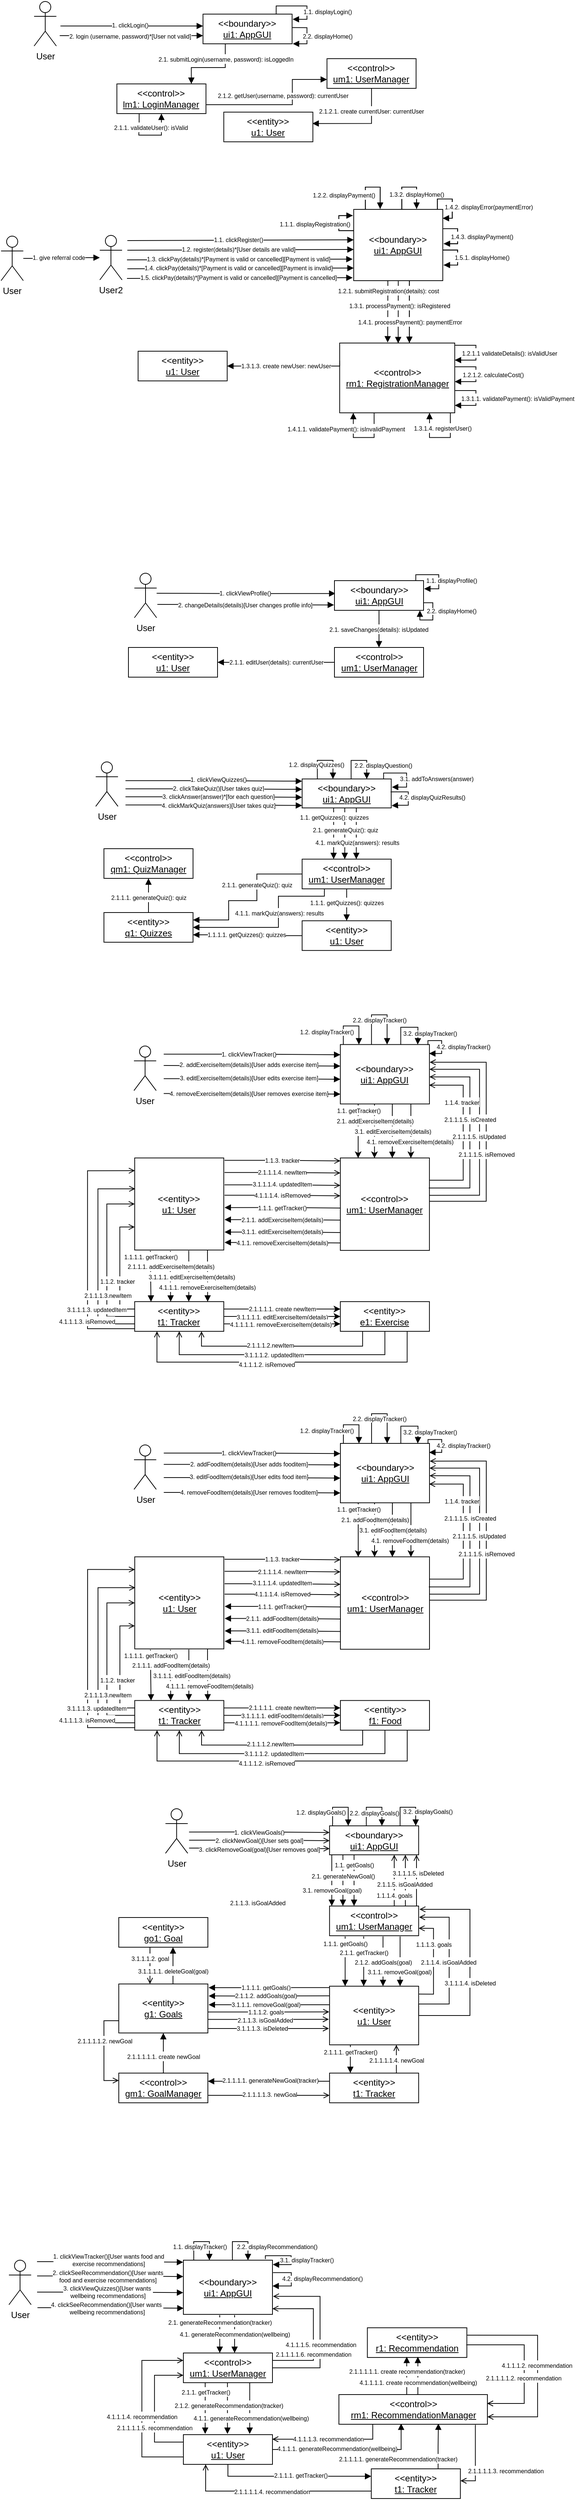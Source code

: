<mxfile version="20.8.0" type="github">
  <diagram id="-1bJbAK5GgNlzDzoAg7J" name="Page-1">
    <mxGraphModel dx="-163" dy="311" grid="0" gridSize="10" guides="1" tooltips="1" connect="1" arrows="1" fold="1" page="0" pageScale="1" pageWidth="827" pageHeight="1169" math="0" shadow="0">
      <root>
        <mxCell id="0" />
        <mxCell id="1" parent="0" />
        <mxCell id="BDm3REAGpp8tmRv-bOrY-5" value="User" style="shape=umlActor;verticalLabelPosition=bottom;verticalAlign=top;html=1;outlineConnect=0;" parent="1" vertex="1">
          <mxGeometry x="899.93" y="20" width="30" height="60" as="geometry" />
        </mxCell>
        <mxCell id="BDm3REAGpp8tmRv-bOrY-6" style="edgeStyle=orthogonalEdgeStyle;rounded=0;orthogonalLoop=1;jettySize=auto;html=1;exitX=0.25;exitY=1;exitDx=0;exitDy=0;startArrow=none;startFill=0;endArrow=block;endFill=1;entryX=0.836;entryY=0.001;entryDx=0;entryDy=0;entryPerimeter=0;" parent="1" source="BDm3REAGpp8tmRv-bOrY-8" target="BDm3REAGpp8tmRv-bOrY-11" edge="1">
          <mxGeometry relative="1" as="geometry">
            <Array as="points">
              <mxPoint x="1157.73" y="109" />
              <mxPoint x="1111.73" y="109" />
            </Array>
            <mxPoint x="1111.73" y="124" as="targetPoint" />
          </mxGeometry>
        </mxCell>
        <mxCell id="BDm3REAGpp8tmRv-bOrY-7" value="&lt;span style=&quot;font-size: 8px;&quot;&gt;2.1. submitLogin(username,&amp;nbsp;&lt;/span&gt;&lt;span style=&quot;font-size: 8px;&quot;&gt;password): isLoggedIn&lt;/span&gt;" style="edgeLabel;html=1;align=center;verticalAlign=middle;resizable=0;points=[];" parent="BDm3REAGpp8tmRv-bOrY-6" vertex="1" connectable="0">
          <mxGeometry x="0.14" y="1" relative="1" as="geometry">
            <mxPoint x="25" y="-13" as="offset" />
          </mxGeometry>
        </mxCell>
        <mxCell id="BDm3REAGpp8tmRv-bOrY-8" value="&amp;lt;&amp;lt;boundary&amp;gt;&amp;gt;&lt;br&gt;&lt;u&gt;ui1: AppGUI&lt;/u&gt;" style="rounded=0;whiteSpace=wrap;html=1;" parent="1" vertex="1">
          <mxGeometry x="1127.43" y="37" width="120" height="40" as="geometry" />
        </mxCell>
        <mxCell id="BDm3REAGpp8tmRv-bOrY-11" value="&amp;lt;&amp;lt;control&amp;gt;&amp;gt;&lt;br&gt;&lt;u&gt;lm1: LoginManager&lt;/u&gt;" style="rounded=0;whiteSpace=wrap;html=1;" parent="1" vertex="1">
          <mxGeometry x="1011.43" y="131" width="120" height="40" as="geometry" />
        </mxCell>
        <mxCell id="BDm3REAGpp8tmRv-bOrY-12" value="&lt;span style=&quot;color: rgb(0, 0, 0); font-family: Helvetica; font-size: 8px; font-style: normal; font-variant-ligatures: normal; font-variant-caps: normal; font-weight: 400; letter-spacing: normal; orphans: 2; text-align: center; text-indent: 0px; text-transform: none; widows: 2; word-spacing: 0px; -webkit-text-stroke-width: 0px; background-color: rgb(255, 255, 255); text-decoration-thickness: initial; text-decoration-style: initial; text-decoration-color: initial; float: none; display: inline !important;&quot;&gt;2.1.2.1. create currentUser: currentUser&lt;/span&gt;" style="edgeStyle=orthogonalEdgeStyle;rounded=0;orthogonalLoop=1;jettySize=auto;html=1;entryX=0.995;entryY=0.383;entryDx=0;entryDy=0;startArrow=none;startFill=0;endArrow=block;endFill=1;exitX=0.5;exitY=1;exitDx=0;exitDy=0;entryPerimeter=0;" parent="1" source="BDm3REAGpp8tmRv-bOrY-13" target="BDm3REAGpp8tmRv-bOrY-16" edge="1">
          <mxGeometry x="-0.527" relative="1" as="geometry">
            <mxPoint as="offset" />
          </mxGeometry>
        </mxCell>
        <mxCell id="BDm3REAGpp8tmRv-bOrY-13" value="&amp;lt;&amp;lt;control&amp;gt;&amp;gt;&lt;br&gt;&lt;u&gt;um1: UserManager&lt;/u&gt;" style="rounded=0;whiteSpace=wrap;html=1;" parent="1" vertex="1">
          <mxGeometry x="1294.43" y="97" width="120" height="40" as="geometry" />
        </mxCell>
        <mxCell id="BDm3REAGpp8tmRv-bOrY-16" value="&amp;lt;&amp;lt;entity&amp;gt;&amp;gt;&lt;br&gt;&lt;u&gt;u1: User&lt;/u&gt;" style="rounded=0;whiteSpace=wrap;html=1;" parent="1" vertex="1">
          <mxGeometry x="1155.43" y="169" width="120" height="40" as="geometry" />
        </mxCell>
        <mxCell id="BDm3REAGpp8tmRv-bOrY-17" value="" style="endArrow=block;html=1;rounded=0;endFill=1;entryX=0;entryY=0.5;entryDx=0;entryDy=0;" parent="1" edge="1">
          <mxGeometry width="50" height="50" relative="1" as="geometry">
            <mxPoint x="935.43" y="53" as="sourcePoint" />
            <mxPoint x="1127.43" y="53" as="targetPoint" />
          </mxGeometry>
        </mxCell>
        <mxCell id="BDm3REAGpp8tmRv-bOrY-18" value="1. clickLogin()" style="edgeLabel;html=1;align=center;verticalAlign=middle;resizable=0;points=[];fontSize=8;" parent="BDm3REAGpp8tmRv-bOrY-17" vertex="1" connectable="0">
          <mxGeometry x="-0.302" y="-1" relative="1" as="geometry">
            <mxPoint x="26" y="-2" as="offset" />
          </mxGeometry>
        </mxCell>
        <mxCell id="BDm3REAGpp8tmRv-bOrY-19" style="edgeStyle=orthogonalEdgeStyle;rounded=0;orthogonalLoop=1;jettySize=auto;html=1;entryX=1;entryY=0.5;entryDx=0;entryDy=0;fontSize=8;startArrow=none;startFill=0;endArrow=block;endFill=1;exitX=0.821;exitY=0.002;exitDx=0;exitDy=0;exitPerimeter=0;" parent="1" source="BDm3REAGpp8tmRv-bOrY-8" edge="1">
          <mxGeometry relative="1" as="geometry">
            <mxPoint x="1247.431" y="20.003" as="sourcePoint" />
            <mxPoint x="1248.19" y="43.84" as="targetPoint" />
            <Array as="points">
              <mxPoint x="1226.43" y="26" />
              <mxPoint x="1267.43" y="26" />
              <mxPoint x="1267.43" y="44" />
              <mxPoint x="1248.43" y="44" />
            </Array>
          </mxGeometry>
        </mxCell>
        <mxCell id="BDm3REAGpp8tmRv-bOrY-20" value="1.1. displayLogin()" style="edgeLabel;html=1;align=center;verticalAlign=middle;resizable=0;points=[];fontSize=8;" parent="BDm3REAGpp8tmRv-bOrY-19" vertex="1" connectable="0">
          <mxGeometry x="-0.054" relative="1" as="geometry">
            <mxPoint x="37" y="8" as="offset" />
          </mxGeometry>
        </mxCell>
        <mxCell id="BDm3REAGpp8tmRv-bOrY-21" value="" style="endArrow=block;html=1;rounded=0;endFill=1;entryX=0;entryY=0.5;entryDx=0;entryDy=0;" parent="1" edge="1">
          <mxGeometry width="50" height="50" relative="1" as="geometry">
            <mxPoint x="934.43" y="66" as="sourcePoint" />
            <mxPoint x="1127.43" y="66" as="targetPoint" />
          </mxGeometry>
        </mxCell>
        <mxCell id="BDm3REAGpp8tmRv-bOrY-22" value="2. login (username, password)*[User not valid]" style="edgeLabel;html=1;align=center;verticalAlign=middle;resizable=0;points=[];fontSize=8;" parent="BDm3REAGpp8tmRv-bOrY-21" vertex="1" connectable="0">
          <mxGeometry x="-0.302" y="-1" relative="1" as="geometry">
            <mxPoint x="27" as="offset" />
          </mxGeometry>
        </mxCell>
        <mxCell id="BDm3REAGpp8tmRv-bOrY-23" style="edgeStyle=orthogonalEdgeStyle;rounded=0;orthogonalLoop=1;jettySize=auto;html=1;exitX=0.25;exitY=1;exitDx=0;exitDy=0;startArrow=none;startFill=0;endArrow=block;endFill=1;entryX=0.5;entryY=1;entryDx=0;entryDy=0;" parent="1" source="BDm3REAGpp8tmRv-bOrY-11" edge="1" target="BDm3REAGpp8tmRv-bOrY-11">
          <mxGeometry relative="1" as="geometry">
            <mxPoint x="1026.43" y="171" as="targetPoint" />
            <Array as="points">
              <mxPoint x="1041" y="184" />
              <mxPoint x="1041" y="184" />
              <mxPoint x="1041" y="200" />
              <mxPoint x="1071" y="200" />
            </Array>
          </mxGeometry>
        </mxCell>
        <mxCell id="BDm3REAGpp8tmRv-bOrY-24" value="&lt;span style=&quot;font-size: 8px;&quot;&gt;2.1.1. validateUser(): isValid&lt;/span&gt;" style="edgeLabel;html=1;align=center;verticalAlign=middle;resizable=0;points=[];" parent="BDm3REAGpp8tmRv-bOrY-23" vertex="1" connectable="0">
          <mxGeometry x="-0.189" y="1" relative="1" as="geometry">
            <mxPoint x="9" y="-10" as="offset" />
          </mxGeometry>
        </mxCell>
        <mxCell id="BDm3REAGpp8tmRv-bOrY-25" style="edgeStyle=orthogonalEdgeStyle;rounded=0;orthogonalLoop=1;jettySize=auto;html=1;entryX=1;entryY=0.5;entryDx=0;entryDy=0;fontSize=8;startArrow=none;startFill=0;endArrow=block;endFill=1;exitX=1.001;exitY=0.454;exitDx=0;exitDy=0;exitPerimeter=0;" parent="1" source="BDm3REAGpp8tmRv-bOrY-8" edge="1">
          <mxGeometry relative="1" as="geometry">
            <mxPoint x="1248.67" y="53.16" as="sourcePoint" />
            <mxPoint x="1248.43" y="77" as="targetPoint" />
            <Array as="points">
              <mxPoint x="1267.43" y="55" />
              <mxPoint x="1267.43" y="77" />
            </Array>
          </mxGeometry>
        </mxCell>
        <mxCell id="BDm3REAGpp8tmRv-bOrY-26" value="2.2. displayHome()" style="edgeLabel;html=1;align=center;verticalAlign=middle;resizable=0;points=[];fontSize=8;" parent="BDm3REAGpp8tmRv-bOrY-25" vertex="1" connectable="0">
          <mxGeometry x="-0.054" relative="1" as="geometry">
            <mxPoint x="27" y="3" as="offset" />
          </mxGeometry>
        </mxCell>
        <mxCell id="BDm3REAGpp8tmRv-bOrY-27" value="" style="endArrow=block;html=1;rounded=0;endFill=1;entryX=0;entryY=0.5;entryDx=0;entryDy=0;exitX=1;exitY=0.5;exitDx=0;exitDy=0;edgeStyle=orthogonalEdgeStyle;" parent="1" edge="1">
          <mxGeometry width="50" height="50" relative="1" as="geometry">
            <mxPoint x="1131.43" y="159" as="sourcePoint" />
            <mxPoint x="1294.43" y="125" as="targetPoint" />
            <Array as="points">
              <mxPoint x="1247.73" y="159" />
              <mxPoint x="1247.73" y="125" />
            </Array>
          </mxGeometry>
        </mxCell>
        <mxCell id="BDm3REAGpp8tmRv-bOrY-28" value="2.1.2. getUser(username, password): currentUser" style="edgeLabel;html=1;align=center;verticalAlign=middle;resizable=0;points=[];fontSize=8;" parent="BDm3REAGpp8tmRv-bOrY-27" vertex="1" connectable="0">
          <mxGeometry x="-0.302" y="-1" relative="1" as="geometry">
            <mxPoint x="34" y="-13" as="offset" />
          </mxGeometry>
        </mxCell>
        <mxCell id="BDm3REAGpp8tmRv-bOrY-29" value="User2" style="shape=umlActor;verticalLabelPosition=bottom;verticalAlign=top;html=1;outlineConnect=0;" parent="1" vertex="1">
          <mxGeometry x="988.41" y="335" width="30" height="60" as="geometry" />
        </mxCell>
        <mxCell id="BDm3REAGpp8tmRv-bOrY-30" value="&amp;lt;&amp;lt;boundary&amp;gt;&amp;gt;&lt;br&gt;&lt;u&gt;ui1: AppGUI&lt;/u&gt;" style="rounded=0;whiteSpace=wrap;html=1;" parent="1" vertex="1">
          <mxGeometry x="1330.41" y="300" width="120" height="96" as="geometry" />
        </mxCell>
        <mxCell id="BDm3REAGpp8tmRv-bOrY-31" style="edgeStyle=orthogonalEdgeStyle;rounded=0;orthogonalLoop=1;jettySize=auto;html=1;exitX=1;exitY=0.5;exitDx=0;exitDy=0;startArrow=none;startFill=0;endArrow=block;endFill=1;entryX=1;entryY=1;entryDx=0;entryDy=0;" parent="1" edge="1">
          <mxGeometry relative="1" as="geometry">
            <mxPoint x="1466.55" y="503" as="targetPoint" />
            <mxPoint x="1466.55" y="483" as="sourcePoint" />
            <Array as="points">
              <mxPoint x="1495.05" y="483" />
              <mxPoint x="1495.05" y="503" />
            </Array>
          </mxGeometry>
        </mxCell>
        <mxCell id="BDm3REAGpp8tmRv-bOrY-32" value="&lt;span style=&quot;font-size: 8px;&quot;&gt;1.2.1.1 validateDetails():&amp;nbsp;&lt;/span&gt;&lt;span style=&quot;font-size: 8px;&quot;&gt;isValidUser&lt;/span&gt;" style="edgeLabel;html=1;align=center;verticalAlign=middle;resizable=0;points=[];" parent="BDm3REAGpp8tmRv-bOrY-31" vertex="1" connectable="0">
          <mxGeometry x="-0.145" y="-1" relative="1" as="geometry">
            <mxPoint x="46" y="5" as="offset" />
          </mxGeometry>
        </mxCell>
        <mxCell id="BDm3REAGpp8tmRv-bOrY-33" value="&amp;lt;&amp;lt;control&amp;gt;&amp;gt;&lt;br&gt;&lt;u&gt;rm1: RegistrationManager&lt;/u&gt;" style="rounded=0;whiteSpace=wrap;html=1;" parent="1" vertex="1">
          <mxGeometry x="1311.55" y="480" width="155" height="94" as="geometry" />
        </mxCell>
        <mxCell id="BDm3REAGpp8tmRv-bOrY-34" value="&amp;lt;&amp;lt;entity&amp;gt;&amp;gt;&lt;br&gt;&lt;u&gt;u1: User&lt;/u&gt;" style="rounded=0;whiteSpace=wrap;html=1;" parent="1" vertex="1">
          <mxGeometry x="1040.0" y="491" width="120" height="40" as="geometry" />
        </mxCell>
        <mxCell id="BDm3REAGpp8tmRv-bOrY-35" value="" style="edgeStyle=orthogonalEdgeStyle;rounded=0;orthogonalLoop=1;jettySize=auto;html=1;startArrow=none;startFill=0;endArrow=block;endFill=1;" parent="1" source="BDm3REAGpp8tmRv-bOrY-37" target="BDm3REAGpp8tmRv-bOrY-29" edge="1">
          <mxGeometry relative="1" as="geometry">
            <mxPoint x="983.41" y="365" as="targetPoint" />
          </mxGeometry>
        </mxCell>
        <mxCell id="BDm3REAGpp8tmRv-bOrY-36" value="&lt;span style=&quot;font-size: 8px;&quot;&gt;1. give referral code&lt;/span&gt;" style="edgeLabel;html=1;align=center;verticalAlign=middle;resizable=0;points=[];" parent="BDm3REAGpp8tmRv-bOrY-35" vertex="1" connectable="0">
          <mxGeometry x="-0.151" relative="1" as="geometry">
            <mxPoint x="3" y="-2" as="offset" />
          </mxGeometry>
        </mxCell>
        <mxCell id="BDm3REAGpp8tmRv-bOrY-37" value="User" style="shape=umlActor;verticalLabelPosition=bottom;verticalAlign=top;html=1;outlineConnect=0;" parent="1" vertex="1">
          <mxGeometry x="855.41" y="336" width="30" height="60" as="geometry" />
        </mxCell>
        <mxCell id="BDm3REAGpp8tmRv-bOrY-40" style="edgeStyle=orthogonalEdgeStyle;rounded=0;orthogonalLoop=1;jettySize=auto;html=1;exitX=0.125;exitY=0;exitDx=0;exitDy=0;startArrow=none;startFill=0;endArrow=blockThin;endFill=1;entryX=0.291;entryY=-0.01;entryDx=0;entryDy=0;exitPerimeter=0;entryPerimeter=0;" parent="1" edge="1">
          <mxGeometry relative="1" as="geometry">
            <mxPoint x="1366.05" y="299.37" as="targetPoint" />
            <mxPoint x="1346.13" y="300" as="sourcePoint" />
            <Array as="points">
              <mxPoint x="1346.13" y="270" />
              <mxPoint x="1366.13" y="270" />
            </Array>
          </mxGeometry>
        </mxCell>
        <mxCell id="BDm3REAGpp8tmRv-bOrY-41" value="&lt;span style=&quot;font-size: 8px;&quot;&gt;1.2.2. displayPayment()&lt;/span&gt;" style="edgeLabel;html=1;align=center;verticalAlign=middle;resizable=0;points=[];" parent="BDm3REAGpp8tmRv-bOrY-40" vertex="1" connectable="0">
          <mxGeometry x="-0.145" y="-1" relative="1" as="geometry">
            <mxPoint x="-33" y="9" as="offset" />
          </mxGeometry>
        </mxCell>
        <mxCell id="BDm3REAGpp8tmRv-bOrY-42" style="edgeStyle=orthogonalEdgeStyle;rounded=0;orthogonalLoop=1;jettySize=auto;html=1;exitX=0.125;exitY=0;exitDx=0;exitDy=0;startArrow=none;startFill=0;endArrow=blockThin;endFill=1;entryX=0.291;entryY=-0.01;entryDx=0;entryDy=0;exitPerimeter=0;entryPerimeter=0;" parent="1" edge="1">
          <mxGeometry relative="1" as="geometry">
            <mxPoint x="1415.13" y="299.37" as="targetPoint" />
            <mxPoint x="1395.21" y="300" as="sourcePoint" />
            <Array as="points">
              <mxPoint x="1395.21" y="270" />
              <mxPoint x="1415.21" y="270" />
            </Array>
          </mxGeometry>
        </mxCell>
        <mxCell id="BDm3REAGpp8tmRv-bOrY-43" value="&lt;span style=&quot;font-size: 8px;&quot;&gt;1.3.2. displayHome()&lt;/span&gt;" style="edgeLabel;html=1;align=center;verticalAlign=middle;resizable=0;points=[];" parent="BDm3REAGpp8tmRv-bOrY-42" vertex="1" connectable="0">
          <mxGeometry x="-0.145" y="-1" relative="1" as="geometry">
            <mxPoint x="16" y="8" as="offset" />
          </mxGeometry>
        </mxCell>
        <mxCell id="BDm3REAGpp8tmRv-bOrY-44" style="edgeStyle=orthogonalEdgeStyle;rounded=0;orthogonalLoop=1;jettySize=auto;html=1;exitX=0.125;exitY=0;exitDx=0;exitDy=0;startArrow=none;startFill=0;endArrow=blockThin;endFill=1;entryX=0.993;entryY=0.19;entryDx=0;entryDy=0;exitPerimeter=0;entryPerimeter=0;" parent="1" edge="1">
          <mxGeometry relative="1" as="geometry">
            <mxPoint x="1450.29" y="311.97" as="targetPoint" />
            <mxPoint x="1443.13" y="300" as="sourcePoint" />
            <Array as="points">
              <mxPoint x="1443.13" y="286" />
              <mxPoint x="1463.13" y="286" />
              <mxPoint x="1463.13" y="312" />
            </Array>
          </mxGeometry>
        </mxCell>
        <mxCell id="BDm3REAGpp8tmRv-bOrY-45" value="&lt;span style=&quot;font-size: 8px;&quot;&gt;1.4.2.&amp;nbsp;&lt;/span&gt;&lt;span style=&quot;font-size: 8px;&quot;&gt;displayError(paymentError)&lt;/span&gt;" style="edgeLabel;html=1;align=center;verticalAlign=middle;resizable=0;points=[];" parent="BDm3REAGpp8tmRv-bOrY-44" vertex="1" connectable="0">
          <mxGeometry x="-0.145" y="-1" relative="1" as="geometry">
            <mxPoint x="52" y="9" as="offset" />
          </mxGeometry>
        </mxCell>
        <mxCell id="BDm3REAGpp8tmRv-bOrY-46" style="edgeStyle=orthogonalEdgeStyle;rounded=0;orthogonalLoop=1;jettySize=auto;html=1;startArrow=none;startFill=0;endArrow=blockThin;endFill=1;entryX=1.01;entryY=0.577;entryDx=0;entryDy=0;entryPerimeter=0;exitX=1;exitY=0.25;exitDx=0;exitDy=0;" parent="1" edge="1">
          <mxGeometry relative="1" as="geometry">
            <mxPoint x="1451.61" y="346.601" as="targetPoint" />
            <mxPoint x="1450.41" y="326" as="sourcePoint" />
            <Array as="points">
              <mxPoint x="1470.41" y="326.25" />
              <mxPoint x="1470.41" y="346.25" />
              <mxPoint x="1451.41" y="346.25" />
            </Array>
          </mxGeometry>
        </mxCell>
        <mxCell id="BDm3REAGpp8tmRv-bOrY-47" value="&lt;span style=&quot;font-size: 8px;&quot;&gt;1.4.3.&amp;nbsp;&lt;/span&gt;&lt;span style=&quot;font-size: 8px;&quot;&gt;displayPayment()&lt;/span&gt;" style="edgeLabel;html=1;align=center;verticalAlign=middle;resizable=0;points=[];" parent="BDm3REAGpp8tmRv-bOrY-46" vertex="1" connectable="0">
          <mxGeometry x="-0.145" y="-1" relative="1" as="geometry">
            <mxPoint x="33" y="4" as="offset" />
          </mxGeometry>
        </mxCell>
        <mxCell id="BDm3REAGpp8tmRv-bOrY-48" style="edgeStyle=orthogonalEdgeStyle;rounded=0;orthogonalLoop=1;jettySize=auto;html=1;startArrow=none;startFill=0;endArrow=blockThin;endFill=1;entryX=1.01;entryY=0.577;entryDx=0;entryDy=0;entryPerimeter=0;exitX=1;exitY=0.25;exitDx=0;exitDy=0;" parent="1" edge="1">
          <mxGeometry relative="1" as="geometry">
            <mxPoint x="1451.61" y="375.301" as="targetPoint" />
            <mxPoint x="1450.41" y="354.7" as="sourcePoint" />
            <Array as="points">
              <mxPoint x="1470.41" y="354.95" />
              <mxPoint x="1470.41" y="374.95" />
              <mxPoint x="1451.41" y="374.95" />
            </Array>
          </mxGeometry>
        </mxCell>
        <mxCell id="BDm3REAGpp8tmRv-bOrY-49" value="&lt;span style=&quot;font-size: 8px;&quot;&gt;1.5.1. displayHome()&lt;/span&gt;" style="edgeLabel;html=1;align=center;verticalAlign=middle;resizable=0;points=[];" parent="BDm3REAGpp8tmRv-bOrY-48" vertex="1" connectable="0">
          <mxGeometry x="-0.145" y="-1" relative="1" as="geometry">
            <mxPoint x="33" y="4" as="offset" />
          </mxGeometry>
        </mxCell>
        <mxCell id="BDm3REAGpp8tmRv-bOrY-50" style="edgeStyle=orthogonalEdgeStyle;rounded=0;orthogonalLoop=1;jettySize=auto;html=1;startArrow=none;startFill=0;endArrow=blockThin;endFill=1;entryX=1.01;entryY=0.577;entryDx=0;entryDy=0;entryPerimeter=0;exitX=1;exitY=0.25;exitDx=0;exitDy=0;" parent="1" edge="1">
          <mxGeometry relative="1" as="geometry">
            <mxPoint x="1329.208" y="308" as="targetPoint" />
            <mxPoint x="1330.408" y="328.601" as="sourcePoint" />
            <Array as="points">
              <mxPoint x="1310.408" y="328.351" />
              <mxPoint x="1310.408" y="308.351" />
              <mxPoint x="1329.408" y="308.351" />
            </Array>
          </mxGeometry>
        </mxCell>
        <mxCell id="BDm3REAGpp8tmRv-bOrY-51" value="&lt;span style=&quot;font-size: 8px;&quot;&gt;1.1.1. displayRegistration()&lt;/span&gt;" style="edgeLabel;html=1;align=center;verticalAlign=middle;resizable=0;points=[];" parent="BDm3REAGpp8tmRv-bOrY-50" vertex="1" connectable="0">
          <mxGeometry x="-0.145" y="-1" relative="1" as="geometry">
            <mxPoint x="-34" y="-4" as="offset" />
          </mxGeometry>
        </mxCell>
        <mxCell id="BDm3REAGpp8tmRv-bOrY-56" value="" style="endArrow=block;html=1;rounded=0;endFill=1;entryX=0;entryY=0.25;entryDx=0;entryDy=0;" parent="1" edge="1">
          <mxGeometry width="50" height="50" relative="1" as="geometry">
            <mxPoint x="1025.565" y="342.0" as="sourcePoint" />
            <mxPoint x="1330.41" y="341" as="targetPoint" />
          </mxGeometry>
        </mxCell>
        <mxCell id="BDm3REAGpp8tmRv-bOrY-57" value="1.1. clickRegister()" style="edgeLabel;html=1;align=center;verticalAlign=middle;resizable=0;points=[];fontSize=8;" parent="BDm3REAGpp8tmRv-bOrY-56" vertex="1" connectable="0">
          <mxGeometry x="-0.302" y="-1" relative="1" as="geometry">
            <mxPoint x="43" y="-2" as="offset" />
          </mxGeometry>
        </mxCell>
        <mxCell id="BDm3REAGpp8tmRv-bOrY-58" value="" style="endArrow=block;html=1;rounded=0;endFill=1;entryX=0;entryY=0.575;entryDx=0;entryDy=0;entryPerimeter=0;" parent="1" edge="1">
          <mxGeometry width="50" height="50" relative="1" as="geometry">
            <mxPoint x="1025.565" y="355" as="sourcePoint" />
            <mxPoint x="1330.41" y="354" as="targetPoint" />
          </mxGeometry>
        </mxCell>
        <mxCell id="BDm3REAGpp8tmRv-bOrY-59" value="1.2. register(details)*[User details are valid]" style="edgeLabel;html=1;align=center;verticalAlign=middle;resizable=0;points=[];fontSize=8;" parent="BDm3REAGpp8tmRv-bOrY-58" vertex="1" connectable="0">
          <mxGeometry x="-0.302" y="-1" relative="1" as="geometry">
            <mxPoint x="43" y="-2" as="offset" />
          </mxGeometry>
        </mxCell>
        <mxCell id="BDm3REAGpp8tmRv-bOrY-60" value="" style="endArrow=block;html=1;rounded=0;endFill=1;" parent="1" edge="1">
          <mxGeometry width="50" height="50" relative="1" as="geometry">
            <mxPoint x="1025.05" y="368" as="sourcePoint" />
            <mxPoint x="1328.979" y="367.0" as="targetPoint" />
          </mxGeometry>
        </mxCell>
        <mxCell id="BDm3REAGpp8tmRv-bOrY-61" value="1.3. clickPay(details)*[Payment is valid or cancelled][Payment is valid]" style="edgeLabel;html=1;align=center;verticalAlign=middle;resizable=0;points=[];fontSize=8;" parent="BDm3REAGpp8tmRv-bOrY-60" vertex="1" connectable="0">
          <mxGeometry x="-0.302" y="-1" relative="1" as="geometry">
            <mxPoint x="44" y="-2" as="offset" />
          </mxGeometry>
        </mxCell>
        <mxCell id="BDm3REAGpp8tmRv-bOrY-62" value="" style="endArrow=block;html=1;rounded=0;endFill=1;entryX=0;entryY=0.575;entryDx=0;entryDy=0;entryPerimeter=0;" parent="1" edge="1">
          <mxGeometry width="50" height="50" relative="1" as="geometry">
            <mxPoint x="1025.565" y="380" as="sourcePoint" />
            <mxPoint x="1330.41" y="379" as="targetPoint" />
          </mxGeometry>
        </mxCell>
        <mxCell id="BDm3REAGpp8tmRv-bOrY-63" value="1.4. clickPay(details)*[Payment is valid or cancelled][Payment is invalid]" style="edgeLabel;html=1;align=center;verticalAlign=middle;resizable=0;points=[];fontSize=8;" parent="BDm3REAGpp8tmRv-bOrY-62" vertex="1" connectable="0">
          <mxGeometry x="-0.302" y="-1" relative="1" as="geometry">
            <mxPoint x="43" y="-2" as="offset" />
          </mxGeometry>
        </mxCell>
        <mxCell id="BDm3REAGpp8tmRv-bOrY-64" value="" style="endArrow=block;html=1;rounded=0;endFill=1;" parent="1" edge="1">
          <mxGeometry width="50" height="50" relative="1" as="geometry">
            <mxPoint x="1025.05" y="393" as="sourcePoint" />
            <mxPoint x="1328.979" y="392.0" as="targetPoint" />
          </mxGeometry>
        </mxCell>
        <mxCell id="BDm3REAGpp8tmRv-bOrY-65" value="1.5. clickPay(details)*[Payment is valid or cancelled][Payment is cancelled]" style="edgeLabel;html=1;align=center;verticalAlign=middle;resizable=0;points=[];fontSize=8;" parent="BDm3REAGpp8tmRv-bOrY-64" vertex="1" connectable="0">
          <mxGeometry x="-0.302" y="-1" relative="1" as="geometry">
            <mxPoint x="44" y="-2" as="offset" />
          </mxGeometry>
        </mxCell>
        <mxCell id="BDm3REAGpp8tmRv-bOrY-66" style="edgeStyle=orthogonalEdgeStyle;rounded=0;orthogonalLoop=1;jettySize=auto;html=1;exitX=1;exitY=0.5;exitDx=0;exitDy=0;startArrow=none;startFill=0;endArrow=block;endFill=1;entryX=1;entryY=1;entryDx=0;entryDy=0;" parent="1" edge="1">
          <mxGeometry relative="1" as="geometry">
            <mxPoint x="1466.55" y="532" as="targetPoint" />
            <mxPoint x="1466.55" y="512" as="sourcePoint" />
            <Array as="points">
              <mxPoint x="1495.05" y="512" />
              <mxPoint x="1495.05" y="532" />
            </Array>
          </mxGeometry>
        </mxCell>
        <mxCell id="BDm3REAGpp8tmRv-bOrY-67" value="&lt;span style=&quot;font-size: 8px;&quot;&gt;1.2.1.2.&amp;nbsp;&lt;/span&gt;&lt;span style=&quot;font-size: 8px;&quot;&gt;calculateCost()&lt;/span&gt;" style="edgeLabel;html=1;align=center;verticalAlign=middle;resizable=0;points=[];" parent="BDm3REAGpp8tmRv-bOrY-66" vertex="1" connectable="0">
          <mxGeometry x="-0.145" y="-1" relative="1" as="geometry">
            <mxPoint x="24" y="5" as="offset" />
          </mxGeometry>
        </mxCell>
        <mxCell id="BDm3REAGpp8tmRv-bOrY-70" style="edgeStyle=orthogonalEdgeStyle;rounded=0;orthogonalLoop=1;jettySize=auto;html=1;exitX=1;exitY=0.5;exitDx=0;exitDy=0;startArrow=none;startFill=0;endArrow=block;endFill=1;entryX=1;entryY=1;entryDx=0;entryDy=0;" parent="1" edge="1">
          <mxGeometry x="0.642" y="21" relative="1" as="geometry">
            <mxPoint x="1466.55" y="564.0" as="targetPoint" />
            <mxPoint x="1466.55" y="544.0" as="sourcePoint" />
            <Array as="points">
              <mxPoint x="1495.05" y="544" />
              <mxPoint x="1495.05" y="564" />
            </Array>
            <mxPoint as="offset" />
          </mxGeometry>
        </mxCell>
        <mxCell id="BDm3REAGpp8tmRv-bOrY-71" value="&lt;span style=&quot;font-size: 8px;&quot;&gt;1.3.1.1. validatePayment():&amp;nbsp;&lt;/span&gt;&lt;span style=&quot;font-size: 8px;&quot;&gt;isValidPayment&lt;/span&gt;" style="edgeLabel;html=1;align=center;verticalAlign=middle;resizable=0;points=[];" parent="BDm3REAGpp8tmRv-bOrY-70" vertex="1" connectable="0">
          <mxGeometry x="-0.145" y="-1" relative="1" as="geometry">
            <mxPoint x="57" y="5" as="offset" />
          </mxGeometry>
        </mxCell>
        <mxCell id="BDm3REAGpp8tmRv-bOrY-72" style="edgeStyle=orthogonalEdgeStyle;rounded=0;orthogonalLoop=1;jettySize=auto;html=1;startArrow=none;startFill=0;endArrow=block;endFill=1;entryX=0.661;entryY=0.992;entryDx=0;entryDy=0;entryPerimeter=0;" parent="1" edge="1">
          <mxGeometry x="0.649" y="-2" relative="1" as="geometry">
            <mxPoint x="1432.535" y="574" as="targetPoint" />
            <mxPoint x="1460.58" y="574.32" as="sourcePoint" />
            <Array as="points">
              <mxPoint x="1460.58" y="607.32" />
              <mxPoint x="1432.58" y="607.32" />
            </Array>
            <mxPoint as="offset" />
          </mxGeometry>
        </mxCell>
        <mxCell id="BDm3REAGpp8tmRv-bOrY-73" value="&lt;span style=&quot;font-size: 8px;&quot;&gt;1.3.1.4. registerUser()&lt;/span&gt;" style="edgeLabel;html=1;align=center;verticalAlign=middle;resizable=0;points=[];" parent="BDm3REAGpp8tmRv-bOrY-72" vertex="1" connectable="0">
          <mxGeometry x="-0.145" y="-1" relative="1" as="geometry">
            <mxPoint x="-3" y="-13" as="offset" />
          </mxGeometry>
        </mxCell>
        <mxCell id="BDm3REAGpp8tmRv-bOrY-74" style="edgeStyle=orthogonalEdgeStyle;rounded=0;orthogonalLoop=1;jettySize=auto;html=1;startArrow=none;startFill=0;endArrow=block;endFill=1;entryX=0.661;entryY=0.992;entryDx=0;entryDy=0;entryPerimeter=0;" parent="1" edge="1">
          <mxGeometry x="0.649" y="-2" relative="1" as="geometry">
            <mxPoint x="1329.865" y="574" as="targetPoint" />
            <mxPoint x="1357.91" y="574.32" as="sourcePoint" />
            <Array as="points">
              <mxPoint x="1357.91" y="607.32" />
              <mxPoint x="1329.91" y="607.32" />
            </Array>
            <mxPoint as="offset" />
          </mxGeometry>
        </mxCell>
        <mxCell id="BDm3REAGpp8tmRv-bOrY-75" value="&lt;span style=&quot;font-size: 8px;&quot;&gt;1.4.1.1. validatePayment():&amp;nbsp;&lt;/span&gt;&lt;span style=&quot;font-size: 8px;&quot;&gt;isInvalidPayment&lt;/span&gt;" style="edgeLabel;html=1;align=center;verticalAlign=middle;resizable=0;points=[];" parent="BDm3REAGpp8tmRv-bOrY-74" vertex="1" connectable="0">
          <mxGeometry x="-0.145" y="-1" relative="1" as="geometry">
            <mxPoint x="-31" y="-12" as="offset" />
          </mxGeometry>
        </mxCell>
        <mxCell id="BDm3REAGpp8tmRv-bOrY-78" style="edgeStyle=orthogonalEdgeStyle;rounded=0;orthogonalLoop=1;jettySize=auto;html=1;entryX=1;entryY=0.5;entryDx=0;entryDy=0;startArrow=none;startFill=0;endArrow=block;endFill=1;exitX=0;exitY=0.25;exitDx=0;exitDy=0;" parent="1" edge="1" target="BDm3REAGpp8tmRv-bOrY-34" source="BDm3REAGpp8tmRv-bOrY-33">
          <mxGeometry relative="1" as="geometry">
            <mxPoint x="1311.395" y="539.052" as="sourcePoint" />
            <mxPoint x="1173.35" y="539" as="targetPoint" />
            <Array as="points">
              <mxPoint x="1160.64" y="511" />
            </Array>
          </mxGeometry>
        </mxCell>
        <mxCell id="BDm3REAGpp8tmRv-bOrY-79" value="&lt;span style=&quot;font-size: 8px;&quot;&gt;1.3.1.3. create newUser: newUser&lt;/span&gt;" style="edgeLabel;html=1;align=center;verticalAlign=middle;resizable=0;points=[];" parent="BDm3REAGpp8tmRv-bOrY-78" vertex="1" connectable="0">
          <mxGeometry x="0.223" y="-1" relative="1" as="geometry">
            <mxPoint x="17" as="offset" />
          </mxGeometry>
        </mxCell>
        <mxCell id="BDm3REAGpp8tmRv-bOrY-91" style="edgeStyle=orthogonalEdgeStyle;rounded=0;orthogonalLoop=1;jettySize=auto;html=1;entryX=0.011;entryY=0.433;entryDx=0;entryDy=0;startArrow=none;startFill=0;endArrow=block;endFill=1;entryPerimeter=0;" parent="1" target="BDm3REAGpp8tmRv-bOrY-96" edge="1">
          <mxGeometry relative="1" as="geometry">
            <mxPoint x="1065.0" y="817" as="sourcePoint" />
            <mxPoint x="1174" y="817" as="targetPoint" />
          </mxGeometry>
        </mxCell>
        <mxCell id="BDm3REAGpp8tmRv-bOrY-92" value="&lt;span style=&quot;font-size: 8px;&quot;&gt;1. clickViewProfile()&lt;/span&gt;" style="edgeLabel;html=1;align=center;verticalAlign=middle;resizable=0;points=[];" parent="BDm3REAGpp8tmRv-bOrY-91" vertex="1" connectable="0">
          <mxGeometry x="-0.326" y="-1" relative="1" as="geometry">
            <mxPoint x="38" y="-3" as="offset" />
          </mxGeometry>
        </mxCell>
        <mxCell id="BDm3REAGpp8tmRv-bOrY-93" value="User" style="shape=umlActor;verticalLabelPosition=bottom;verticalAlign=top;html=1;outlineConnect=0;" parent="1" vertex="1">
          <mxGeometry x="1035" y="790" width="30" height="60" as="geometry" />
        </mxCell>
        <mxCell id="BDm3REAGpp8tmRv-bOrY-94" style="edgeStyle=orthogonalEdgeStyle;rounded=0;orthogonalLoop=1;jettySize=auto;html=1;entryX=0.5;entryY=0;entryDx=0;entryDy=0;startArrow=none;startFill=0;endArrow=block;endFill=1;exitX=0.5;exitY=1;exitDx=0;exitDy=0;" parent="1" source="BDm3REAGpp8tmRv-bOrY-96" edge="1" target="BDm3REAGpp8tmRv-bOrY-99">
          <mxGeometry x="0.269" y="16" relative="1" as="geometry">
            <mxPoint x="1391.401" y="851" as="sourcePoint" />
            <mxPoint x="1391.4" y="890" as="targetPoint" />
            <mxPoint as="offset" />
          </mxGeometry>
        </mxCell>
        <mxCell id="BDm3REAGpp8tmRv-bOrY-95" value="&lt;span style=&quot;font-size: 8px;&quot;&gt;2.1. saveChanges(details):&amp;nbsp;&lt;/span&gt;&lt;span style=&quot;font-size: 8px;&quot;&gt;isUpdated&lt;/span&gt;" style="edgeLabel;html=1;align=center;verticalAlign=middle;resizable=0;points=[];" parent="BDm3REAGpp8tmRv-bOrY-94" vertex="1" connectable="0">
          <mxGeometry x="-0.241" y="1" relative="1" as="geometry">
            <mxPoint x="-2" y="6" as="offset" />
          </mxGeometry>
        </mxCell>
        <mxCell id="BDm3REAGpp8tmRv-bOrY-96" value="&amp;lt;&amp;lt;boundary&amp;gt;&amp;gt;&lt;br&gt;&lt;u&gt;ui1: AppGUI&lt;/u&gt;" style="rounded=0;whiteSpace=wrap;html=1;" parent="1" vertex="1">
          <mxGeometry x="1304.5" y="800" width="120" height="40" as="geometry" />
        </mxCell>
        <mxCell id="BDm3REAGpp8tmRv-bOrY-97" style="edgeStyle=orthogonalEdgeStyle;rounded=0;orthogonalLoop=1;jettySize=auto;html=1;startArrow=none;startFill=0;endArrow=block;endFill=1;entryX=1;entryY=0.5;entryDx=0;entryDy=0;exitX=0;exitY=0.5;exitDx=0;exitDy=0;" parent="1" edge="1" target="BDm3REAGpp8tmRv-bOrY-100" source="BDm3REAGpp8tmRv-bOrY-99">
          <mxGeometry relative="1" as="geometry">
            <mxPoint x="1304.5" y="917" as="sourcePoint" />
            <mxPoint x="1195.5" y="917" as="targetPoint" />
          </mxGeometry>
        </mxCell>
        <mxCell id="BDm3REAGpp8tmRv-bOrY-98" value="&lt;span style=&quot;font-size: 8px;&quot;&gt;2.1.1. editUser(details):&amp;nbsp;&lt;/span&gt;&lt;span style=&quot;font-size: 8px;&quot;&gt;currentUser&lt;/span&gt;" style="edgeLabel;html=1;align=center;verticalAlign=middle;resizable=0;points=[];" parent="BDm3REAGpp8tmRv-bOrY-97" vertex="1" connectable="0">
          <mxGeometry x="0.278" relative="1" as="geometry">
            <mxPoint x="22" y="-1" as="offset" />
          </mxGeometry>
        </mxCell>
        <mxCell id="BDm3REAGpp8tmRv-bOrY-99" value="&amp;lt;&amp;lt;control&amp;gt;&amp;gt;&lt;br&gt;&lt;u&gt;um1: UserManager&lt;/u&gt;" style="rounded=0;whiteSpace=wrap;html=1;" parent="1" vertex="1">
          <mxGeometry x="1304.5" y="890" width="120" height="40" as="geometry" />
        </mxCell>
        <mxCell id="BDm3REAGpp8tmRv-bOrY-100" value="&amp;lt;&amp;lt;entity&amp;gt;&amp;gt;&lt;br&gt;&lt;u&gt;u1: User&lt;/u&gt;" style="rounded=0;whiteSpace=wrap;html=1;" parent="1" vertex="1">
          <mxGeometry x="1027" y="890" width="120" height="40" as="geometry" />
        </mxCell>
        <mxCell id="BDm3REAGpp8tmRv-bOrY-101" style="edgeStyle=orthogonalEdgeStyle;rounded=0;orthogonalLoop=1;jettySize=auto;html=1;startArrow=none;startFill=0;endArrow=block;endFill=1;entryX=-0.005;entryY=0.818;entryDx=0;entryDy=0;entryPerimeter=0;" parent="1" target="BDm3REAGpp8tmRv-bOrY-96" edge="1">
          <mxGeometry relative="1" as="geometry">
            <mxPoint x="1066.0" y="832" as="sourcePoint" />
            <mxPoint x="1211" y="841" as="targetPoint" />
          </mxGeometry>
        </mxCell>
        <mxCell id="BDm3REAGpp8tmRv-bOrY-102" value="&lt;span style=&quot;font-size: 8px;&quot;&gt;2. changeDetails(details)[User changes profile info]&lt;/span&gt;" style="edgeLabel;html=1;align=center;verticalAlign=middle;resizable=0;points=[];" parent="BDm3REAGpp8tmRv-bOrY-101" vertex="1" connectable="0">
          <mxGeometry x="-0.326" y="-1" relative="1" as="geometry">
            <mxPoint x="38" y="-2" as="offset" />
          </mxGeometry>
        </mxCell>
        <mxCell id="BDm3REAGpp8tmRv-bOrY-103" style="edgeStyle=orthogonalEdgeStyle;rounded=0;orthogonalLoop=1;jettySize=auto;html=1;entryX=1;entryY=0.5;entryDx=0;entryDy=0;fontSize=8;startArrow=none;startFill=0;endArrow=block;endFill=1;exitX=0.913;exitY=0;exitDx=0;exitDy=0;exitPerimeter=0;" parent="1" source="BDm3REAGpp8tmRv-bOrY-96" edge="1">
          <mxGeometry x="0.366" y="429" relative="1" as="geometry">
            <mxPoint x="1424.501" y="787.003" as="sourcePoint" />
            <mxPoint x="1425.26" y="810.84" as="targetPoint" />
            <Array as="points">
              <mxPoint x="1414.0" y="792" />
              <mxPoint x="1445.0" y="792" />
              <mxPoint x="1445.0" y="811" />
              <mxPoint x="1425.0" y="811" />
            </Array>
            <mxPoint as="offset" />
          </mxGeometry>
        </mxCell>
        <mxCell id="BDm3REAGpp8tmRv-bOrY-104" value="1.1. displayProfile()" style="edgeLabel;html=1;align=center;verticalAlign=middle;resizable=0;points=[];fontSize=8;" parent="BDm3REAGpp8tmRv-bOrY-103" vertex="1" connectable="0">
          <mxGeometry x="-0.054" relative="1" as="geometry">
            <mxPoint x="19" y="8" as="offset" />
          </mxGeometry>
        </mxCell>
        <mxCell id="BDm3REAGpp8tmRv-bOrY-105" style="edgeStyle=orthogonalEdgeStyle;rounded=0;orthogonalLoop=1;jettySize=auto;html=1;fontSize=8;startArrow=none;startFill=0;endArrow=block;endFill=1;exitX=0.967;exitY=0.379;exitDx=0;exitDy=0;exitPerimeter=0;entryX=0.959;entryY=1.004;entryDx=0;entryDy=0;entryPerimeter=0;" parent="1" target="BDm3REAGpp8tmRv-bOrY-96" edge="1">
          <mxGeometry relative="1" as="geometry">
            <mxPoint x="1424.501" y="829.693" as="sourcePoint" />
            <mxPoint x="1428.0" y="843" as="targetPoint" />
            <Array as="points">
              <mxPoint x="1437.0" y="830" />
              <mxPoint x="1437.0" y="853" />
              <mxPoint x="1420.0" y="853" />
            </Array>
          </mxGeometry>
        </mxCell>
        <mxCell id="BDm3REAGpp8tmRv-bOrY-106" value="2.2. displayHome()" style="edgeLabel;html=1;align=center;verticalAlign=middle;resizable=0;points=[];fontSize=8;" parent="BDm3REAGpp8tmRv-bOrY-105" vertex="1" connectable="0">
          <mxGeometry x="-0.054" relative="1" as="geometry">
            <mxPoint x="25" y="-7" as="offset" />
          </mxGeometry>
        </mxCell>
        <mxCell id="BDm3REAGpp8tmRv-bOrY-111" value="User" style="shape=umlActor;verticalLabelPosition=bottom;verticalAlign=top;html=1;outlineConnect=0;" parent="1" vertex="1">
          <mxGeometry x="982.94" y="1044.1" width="30" height="60" as="geometry" />
        </mxCell>
        <mxCell id="BDm3REAGpp8tmRv-bOrY-112" value="&amp;lt;&amp;lt;boundary&amp;gt;&amp;gt;&lt;br&gt;&lt;u&gt;ui1: AppGUI&lt;/u&gt;" style="rounded=0;whiteSpace=wrap;html=1;" parent="1" vertex="1">
          <mxGeometry x="1260.94" y="1067.1" width="120" height="39" as="geometry" />
        </mxCell>
        <mxCell id="BDm3REAGpp8tmRv-bOrY-113" style="edgeStyle=orthogonalEdgeStyle;rounded=0;orthogonalLoop=1;jettySize=auto;html=1;entryX=0.5;entryY=0;entryDx=0;entryDy=0;startArrow=none;startFill=0;endArrow=block;endFill=1;" parent="1" source="BDm3REAGpp8tmRv-bOrY-119" target="BDm3REAGpp8tmRv-bOrY-124" edge="1">
          <mxGeometry relative="1" as="geometry" />
        </mxCell>
        <mxCell id="BDm3REAGpp8tmRv-bOrY-114" value="&lt;span style=&quot;font-size: 8px;&quot;&gt;1.1.1. getQuizzes():&amp;nbsp;&lt;/span&gt;&lt;span style=&quot;font-size: 8px;&quot;&gt;quizzes&lt;/span&gt;" style="edgeLabel;html=1;align=center;verticalAlign=middle;resizable=0;points=[];" parent="BDm3REAGpp8tmRv-bOrY-113" vertex="1" connectable="0">
          <mxGeometry x="-0.224" y="-2" relative="1" as="geometry">
            <mxPoint x="2" y="1" as="offset" />
          </mxGeometry>
        </mxCell>
        <mxCell id="BDm3REAGpp8tmRv-bOrY-117" style="edgeStyle=orthogonalEdgeStyle;rounded=0;orthogonalLoop=1;jettySize=auto;html=1;exitX=0.25;exitY=1;exitDx=0;exitDy=0;entryX=1;entryY=0.5;entryDx=0;entryDy=0;startArrow=none;startFill=0;endArrow=block;endFill=1;" parent="1" source="BDm3REAGpp8tmRv-bOrY-119" target="BDm3REAGpp8tmRv-bOrY-133" edge="1">
          <mxGeometry relative="1" as="geometry">
            <Array as="points">
              <mxPoint x="1291" y="1225" />
              <mxPoint x="1229" y="1225" />
              <mxPoint x="1229" y="1267" />
            </Array>
          </mxGeometry>
        </mxCell>
        <mxCell id="BDm3REAGpp8tmRv-bOrY-118" value="&lt;span style=&quot;font-size: 8px;&quot;&gt;4.1.1. markQuiz(answers): results&lt;/span&gt;" style="edgeLabel;html=1;align=center;verticalAlign=middle;resizable=0;points=[];" parent="BDm3REAGpp8tmRv-bOrY-117" vertex="1" connectable="0">
          <mxGeometry x="-0.204" relative="1" as="geometry">
            <mxPoint x="1" y="3" as="offset" />
          </mxGeometry>
        </mxCell>
        <mxCell id="pK_a_7zJMjS60tyyFLj3-26" style="edgeStyle=orthogonalEdgeStyle;rounded=0;orthogonalLoop=1;jettySize=auto;html=1;exitX=0;exitY=0.5;exitDx=0;exitDy=0;entryX=1;entryY=0.25;entryDx=0;entryDy=0;endArrow=block;endFill=1;" edge="1" parent="1" source="BDm3REAGpp8tmRv-bOrY-119" target="BDm3REAGpp8tmRv-bOrY-133">
          <mxGeometry relative="1" as="geometry">
            <Array as="points">
              <mxPoint x="1200" y="1195" />
              <mxPoint x="1200" y="1231" />
              <mxPoint x="1162" y="1231" />
              <mxPoint x="1162" y="1257" />
            </Array>
          </mxGeometry>
        </mxCell>
        <mxCell id="pK_a_7zJMjS60tyyFLj3-27" value="&lt;span style=&quot;border-color: var(--border-color); font-size: 8px;&quot;&gt;2.1.1. generateQuiz():&amp;nbsp;&lt;/span&gt;&lt;span style=&quot;border-color: var(--border-color); font-size: 8px;&quot;&gt;quiz&lt;/span&gt;" style="edgeLabel;html=1;align=center;verticalAlign=middle;resizable=0;points=[];" vertex="1" connectable="0" parent="pK_a_7zJMjS60tyyFLj3-26">
          <mxGeometry x="0.132" y="-1" relative="1" as="geometry">
            <mxPoint x="21" y="-21" as="offset" />
          </mxGeometry>
        </mxCell>
        <mxCell id="BDm3REAGpp8tmRv-bOrY-119" value="&amp;lt;&amp;lt;control&amp;gt;&amp;gt;&lt;br&gt;&lt;u&gt;um1: UserManager&lt;/u&gt;" style="rounded=0;whiteSpace=wrap;html=1;" parent="1" vertex="1">
          <mxGeometry x="1260.94" y="1175.1" width="120" height="40" as="geometry" />
        </mxCell>
        <mxCell id="BDm3REAGpp8tmRv-bOrY-120" style="edgeStyle=orthogonalEdgeStyle;rounded=0;orthogonalLoop=1;jettySize=auto;html=1;exitX=0;exitY=0.5;exitDx=0;exitDy=0;entryX=1;entryY=0.75;entryDx=0;entryDy=0;startArrow=none;startFill=0;endArrow=block;endFill=1;" parent="1" source="BDm3REAGpp8tmRv-bOrY-124" target="BDm3REAGpp8tmRv-bOrY-133" edge="1">
          <mxGeometry relative="1" as="geometry" />
        </mxCell>
        <mxCell id="BDm3REAGpp8tmRv-bOrY-121" value="&lt;span style=&quot;font-size: 8px;&quot;&gt;1.1.1.1. getQuizzes(): quizzes&lt;/span&gt;" style="edgeLabel;html=1;align=center;verticalAlign=middle;resizable=0;points=[];" parent="BDm3REAGpp8tmRv-bOrY-120" vertex="1" connectable="0">
          <mxGeometry x="0.166" relative="1" as="geometry">
            <mxPoint x="10" y="-1" as="offset" />
          </mxGeometry>
        </mxCell>
        <mxCell id="BDm3REAGpp8tmRv-bOrY-124" value="&amp;lt;&amp;lt;entity&amp;gt;&amp;gt;&lt;br&gt;&lt;u&gt;u1: User&lt;/u&gt;" style="rounded=0;whiteSpace=wrap;html=1;" parent="1" vertex="1">
          <mxGeometry x="1260.94" y="1258.1" width="120" height="40" as="geometry" />
        </mxCell>
        <mxCell id="BDm3REAGpp8tmRv-bOrY-125" style="edgeStyle=orthogonalEdgeStyle;rounded=0;orthogonalLoop=1;jettySize=auto;html=1;entryX=0.5;entryY=1;entryDx=0;entryDy=0;startArrow=none;startFill=0;endArrow=block;endFill=1;" parent="1" source="BDm3REAGpp8tmRv-bOrY-133" target="BDm3REAGpp8tmRv-bOrY-136" edge="1">
          <mxGeometry relative="1" as="geometry" />
        </mxCell>
        <mxCell id="BDm3REAGpp8tmRv-bOrY-126" value="&lt;span style=&quot;font-size: 8px;&quot;&gt;2.1.1.1. generateQuiz(): quiz&lt;/span&gt;" style="edgeLabel;html=1;align=center;verticalAlign=middle;resizable=0;points=[];" parent="BDm3REAGpp8tmRv-bOrY-125" vertex="1" connectable="0">
          <mxGeometry x="-0.249" relative="1" as="geometry">
            <mxPoint y="-4" as="offset" />
          </mxGeometry>
        </mxCell>
        <mxCell id="BDm3REAGpp8tmRv-bOrY-133" value="&amp;lt;&amp;lt;entity&amp;gt;&amp;gt;&lt;br&gt;&lt;u&gt;q1: Quizzes&lt;/u&gt;" style="rounded=0;whiteSpace=wrap;html=1;" parent="1" vertex="1">
          <mxGeometry x="994" y="1247.0" width="120" height="40" as="geometry" />
        </mxCell>
        <mxCell id="BDm3REAGpp8tmRv-bOrY-136" value="&amp;lt;&amp;lt;control&amp;gt;&amp;gt;&lt;br&gt;&lt;u&gt;qm1: QuizManager&lt;/u&gt;" style="rounded=0;whiteSpace=wrap;html=1;" parent="1" vertex="1">
          <mxGeometry x="994" y="1161.0" width="120" height="40" as="geometry" />
        </mxCell>
        <mxCell id="BDm3REAGpp8tmRv-bOrY-137" style="edgeStyle=orthogonalEdgeStyle;rounded=0;orthogonalLoop=1;jettySize=auto;html=1;startArrow=none;startFill=0;endArrow=block;endFill=1;entryX=-0.005;entryY=0.818;entryDx=0;entryDy=0;entryPerimeter=0;" parent="1" edge="1">
          <mxGeometry relative="1" as="geometry">
            <mxPoint x="1023.01" y="1069.37" as="sourcePoint" />
            <mxPoint x="1260.91" y="1070.09" as="targetPoint" />
            <Array as="points">
              <mxPoint x="1141.94" y="1069.1" />
              <mxPoint x="1260.94" y="1070.1" />
            </Array>
          </mxGeometry>
        </mxCell>
        <mxCell id="BDm3REAGpp8tmRv-bOrY-138" value="&lt;span style=&quot;font-size: 8px;&quot;&gt;1. clickViewQuizzes()&lt;/span&gt;" style="edgeLabel;html=1;align=center;verticalAlign=middle;resizable=0;points=[];" parent="BDm3REAGpp8tmRv-bOrY-137" vertex="1" connectable="0">
          <mxGeometry x="-0.326" y="-1" relative="1" as="geometry">
            <mxPoint x="45" y="-4" as="offset" />
          </mxGeometry>
        </mxCell>
        <mxCell id="BDm3REAGpp8tmRv-bOrY-139" style="edgeStyle=orthogonalEdgeStyle;rounded=0;orthogonalLoop=1;jettySize=auto;html=1;startArrow=none;startFill=0;endArrow=block;endFill=1;entryX=-0.005;entryY=0.818;entryDx=0;entryDy=0;entryPerimeter=0;" parent="1" edge="1">
          <mxGeometry relative="1" as="geometry">
            <mxPoint x="1023.04" y="1080.37" as="sourcePoint" />
            <mxPoint x="1260.94" y="1081.09" as="targetPoint" />
            <Array as="points">
              <mxPoint x="1141.97" y="1080.1" />
              <mxPoint x="1260.97" y="1081.1" />
            </Array>
          </mxGeometry>
        </mxCell>
        <mxCell id="BDm3REAGpp8tmRv-bOrY-140" value="&lt;span style=&quot;font-size: 8px;&quot;&gt;2. clickTakeQuiz()[User takes quiz]&lt;/span&gt;" style="edgeLabel;html=1;align=center;verticalAlign=middle;resizable=0;points=[];" parent="BDm3REAGpp8tmRv-bOrY-139" vertex="1" connectable="0">
          <mxGeometry x="-0.326" y="-1" relative="1" as="geometry">
            <mxPoint x="45" y="-3" as="offset" />
          </mxGeometry>
        </mxCell>
        <mxCell id="BDm3REAGpp8tmRv-bOrY-141" style="edgeStyle=orthogonalEdgeStyle;rounded=0;orthogonalLoop=1;jettySize=auto;html=1;startArrow=none;startFill=0;endArrow=block;endFill=1;entryX=-0.005;entryY=0.818;entryDx=0;entryDy=0;entryPerimeter=0;" parent="1" edge="1">
          <mxGeometry relative="1" as="geometry">
            <mxPoint x="1023.04" y="1091.1" as="sourcePoint" />
            <mxPoint x="1260.94" y="1091.82" as="targetPoint" />
            <Array as="points">
              <mxPoint x="1141.97" y="1090.83" />
              <mxPoint x="1260.97" y="1091.83" />
            </Array>
          </mxGeometry>
        </mxCell>
        <mxCell id="BDm3REAGpp8tmRv-bOrY-142" value="&lt;span style=&quot;font-size: 8px;&quot;&gt;3. clickAnswer(answer)*[for each question]&lt;/span&gt;" style="edgeLabel;html=1;align=center;verticalAlign=middle;resizable=0;points=[];" parent="BDm3REAGpp8tmRv-bOrY-141" vertex="1" connectable="0">
          <mxGeometry x="-0.326" y="-1" relative="1" as="geometry">
            <mxPoint x="45" y="-2" as="offset" />
          </mxGeometry>
        </mxCell>
        <mxCell id="BDm3REAGpp8tmRv-bOrY-143" style="edgeStyle=orthogonalEdgeStyle;rounded=0;orthogonalLoop=1;jettySize=auto;html=1;startArrow=none;startFill=0;endArrow=block;endFill=1;entryX=-0.005;entryY=0.818;entryDx=0;entryDy=0;entryPerimeter=0;" parent="1" edge="1">
          <mxGeometry relative="1" as="geometry">
            <mxPoint x="1023.04" y="1102.1" as="sourcePoint" />
            <mxPoint x="1260.94" y="1102.82" as="targetPoint" />
            <Array as="points">
              <mxPoint x="1141.97" y="1101.83" />
              <mxPoint x="1260.97" y="1102.83" />
            </Array>
          </mxGeometry>
        </mxCell>
        <mxCell id="BDm3REAGpp8tmRv-bOrY-144" value="&lt;span style=&quot;font-size: 8px;&quot;&gt;4. clickMarkQuiz(answers)[User takes quiz]&lt;/span&gt;" style="edgeLabel;html=1;align=center;verticalAlign=middle;resizable=0;points=[];" parent="BDm3REAGpp8tmRv-bOrY-143" vertex="1" connectable="0">
          <mxGeometry x="-0.326" y="-1" relative="1" as="geometry">
            <mxPoint x="45" y="-1" as="offset" />
          </mxGeometry>
        </mxCell>
        <mxCell id="BDm3REAGpp8tmRv-bOrY-145" style="edgeStyle=orthogonalEdgeStyle;rounded=0;orthogonalLoop=1;jettySize=auto;html=1;entryX=1;entryY=0.5;entryDx=0;entryDy=0;fontSize=8;startArrow=none;startFill=0;endArrow=block;endFill=1;exitX=0.913;exitY=0;exitDx=0;exitDy=0;exitPerimeter=0;" parent="1" edge="1">
          <mxGeometry x="0.366" y="429" relative="1" as="geometry">
            <mxPoint x="1370.69" y="1067.1" as="sourcePoint" />
            <mxPoint x="1381.89" y="1077.94" as="targetPoint" />
            <Array as="points">
              <mxPoint x="1370.63" y="1059.1" />
              <mxPoint x="1401.63" y="1059.1" />
              <mxPoint x="1401.63" y="1078.1" />
              <mxPoint x="1381.63" y="1078.1" />
            </Array>
            <mxPoint as="offset" />
          </mxGeometry>
        </mxCell>
        <mxCell id="BDm3REAGpp8tmRv-bOrY-146" value="3.1. addToAnswers(answer)" style="edgeLabel;html=1;align=center;verticalAlign=middle;resizable=0;points=[];fontSize=8;" parent="BDm3REAGpp8tmRv-bOrY-145" vertex="1" connectable="0">
          <mxGeometry x="-0.054" relative="1" as="geometry">
            <mxPoint x="42" y="8" as="offset" />
          </mxGeometry>
        </mxCell>
        <mxCell id="BDm3REAGpp8tmRv-bOrY-147" style="edgeStyle=orthogonalEdgeStyle;rounded=0;orthogonalLoop=1;jettySize=auto;html=1;fontSize=8;startArrow=none;startFill=0;endArrow=block;endFill=1;exitX=0.967;exitY=0.379;exitDx=0;exitDy=0;exitPerimeter=0;entryX=1.005;entryY=0.919;entryDx=0;entryDy=0;entryPerimeter=0;" parent="1" target="BDm3REAGpp8tmRv-bOrY-112" edge="1">
          <mxGeometry relative="1" as="geometry">
            <mxPoint x="1380.141" y="1084.543" as="sourcePoint" />
            <mxPoint x="1389.92" y="1106.54" as="targetPoint" />
            <Array as="points">
              <mxPoint x="1403.92" y="1084.54" />
              <mxPoint x="1403.92" y="1102.54" />
              <mxPoint x="1389.92" y="1102.54" />
            </Array>
          </mxGeometry>
        </mxCell>
        <mxCell id="BDm3REAGpp8tmRv-bOrY-148" value="4.2. displayQuizResults()" style="edgeLabel;html=1;align=center;verticalAlign=middle;resizable=0;points=[];fontSize=8;" parent="BDm3REAGpp8tmRv-bOrY-147" vertex="1" connectable="0">
          <mxGeometry x="-0.054" relative="1" as="geometry">
            <mxPoint x="32" y="1" as="offset" />
          </mxGeometry>
        </mxCell>
        <mxCell id="BDm3REAGpp8tmRv-bOrY-149" style="edgeStyle=orthogonalEdgeStyle;rounded=0;orthogonalLoop=1;jettySize=auto;html=1;entryX=0.642;entryY=0.028;entryDx=0;entryDy=0;fontSize=8;startArrow=none;startFill=0;endArrow=block;endFill=1;entryPerimeter=0;" parent="1" edge="1">
          <mxGeometry x="0.366" y="429" relative="1" as="geometry">
            <mxPoint x="1326.94" y="1067.1" as="sourcePoint" />
            <mxPoint x="1347.96" y="1067.192" as="targetPoint" />
            <Array as="points">
              <mxPoint x="1326.94" y="1067.1" />
              <mxPoint x="1326.94" y="1042.1" />
              <mxPoint x="1347.94" y="1042.1" />
            </Array>
            <mxPoint as="offset" />
          </mxGeometry>
        </mxCell>
        <mxCell id="BDm3REAGpp8tmRv-bOrY-150" value="2.2. displayQuestion()" style="edgeLabel;html=1;align=center;verticalAlign=middle;resizable=0;points=[];fontSize=8;" parent="BDm3REAGpp8tmRv-bOrY-149" vertex="1" connectable="0">
          <mxGeometry x="-0.054" relative="1" as="geometry">
            <mxPoint x="34" y="7" as="offset" />
          </mxGeometry>
        </mxCell>
        <mxCell id="BDm3REAGpp8tmRv-bOrY-151" style="edgeStyle=orthogonalEdgeStyle;rounded=0;orthogonalLoop=1;jettySize=auto;html=1;entryX=0.642;entryY=0.028;entryDx=0;entryDy=0;fontSize=8;startArrow=none;startFill=0;endArrow=block;endFill=1;entryPerimeter=0;" parent="1" edge="1">
          <mxGeometry x="0.366" y="429" relative="1" as="geometry">
            <mxPoint x="1281.44" y="1067.01" as="sourcePoint" />
            <mxPoint x="1302.46" y="1067.102" as="targetPoint" />
            <Array as="points">
              <mxPoint x="1281.44" y="1067.01" />
              <mxPoint x="1281.44" y="1042.01" />
              <mxPoint x="1302.44" y="1042.01" />
            </Array>
            <mxPoint as="offset" />
          </mxGeometry>
        </mxCell>
        <mxCell id="BDm3REAGpp8tmRv-bOrY-152" value="1.2. displayQuizzes()" style="edgeLabel;html=1;align=center;verticalAlign=middle;resizable=0;points=[];fontSize=8;" parent="BDm3REAGpp8tmRv-bOrY-151" vertex="1" connectable="0">
          <mxGeometry x="-0.054" relative="1" as="geometry">
            <mxPoint x="-10" y="6" as="offset" />
          </mxGeometry>
        </mxCell>
        <mxCell id="BDm3REAGpp8tmRv-bOrY-153" value="User" style="shape=umlActor;verticalLabelPosition=bottom;verticalAlign=top;html=1;outlineConnect=0;" parent="1" vertex="1">
          <mxGeometry x="1034.42" y="1426.79" width="30" height="60" as="geometry" />
        </mxCell>
        <mxCell id="BDm3REAGpp8tmRv-bOrY-154" value="&amp;lt;&amp;lt;boundary&amp;gt;&amp;gt;&lt;br&gt;&lt;u&gt;ui1: AppGUI&lt;/u&gt;" style="rounded=0;whiteSpace=wrap;html=1;" parent="1" vertex="1">
          <mxGeometry x="1312.42" y="1424.79" width="120" height="80" as="geometry" />
        </mxCell>
        <mxCell id="BDm3REAGpp8tmRv-bOrY-155" style="edgeStyle=orthogonalEdgeStyle;rounded=0;orthogonalLoop=1;jettySize=auto;html=1;entryX=1.003;entryY=0.298;entryDx=0;entryDy=0;entryPerimeter=0;startArrow=none;startFill=0;endArrow=open;endFill=0;exitX=0.993;exitY=0.469;exitDx=0;exitDy=0;exitPerimeter=0;" parent="1" source="BDm3REAGpp8tmRv-bOrY-156" target="BDm3REAGpp8tmRv-bOrY-154" edge="1">
          <mxGeometry relative="1" as="geometry">
            <Array as="points">
              <mxPoint x="1508.92" y="1635.54" />
              <mxPoint x="1508.92" y="1448.54" />
            </Array>
          </mxGeometry>
        </mxCell>
        <mxCell id="BDm3REAGpp8tmRv-bOrY-156" value="&amp;lt;&amp;lt;control&amp;gt;&amp;gt;&lt;br&gt;&lt;u&gt;um1: UserManager&lt;/u&gt;" style="rounded=0;whiteSpace=wrap;html=1;" parent="1" vertex="1">
          <mxGeometry x="1312.42" y="1577.54" width="120" height="124.5" as="geometry" />
        </mxCell>
        <mxCell id="BDm3REAGpp8tmRv-bOrY-157" value="&amp;lt;&amp;lt;entity&amp;gt;&amp;gt;&lt;br&gt;&lt;u&gt;u1: User&lt;/u&gt;" style="rounded=0;whiteSpace=wrap;html=1;" parent="1" vertex="1">
          <mxGeometry x="1035.42" y="1577.54" width="120" height="124.01" as="geometry" />
        </mxCell>
        <mxCell id="BDm3REAGpp8tmRv-bOrY-158" style="edgeStyle=orthogonalEdgeStyle;rounded=0;orthogonalLoop=1;jettySize=auto;html=1;entryX=0;entryY=0.5;entryDx=0;entryDy=0;" parent="1" source="BDm3REAGpp8tmRv-bOrY-169" target="BDm3REAGpp8tmRv-bOrY-176" edge="1">
          <mxGeometry relative="1" as="geometry" />
        </mxCell>
        <mxCell id="BDm3REAGpp8tmRv-bOrY-159" value="&lt;span style=&quot;font-size: 8px;&quot;&gt;3.1.1.1.1. edit&lt;/span&gt;&lt;span style=&quot;font-size: 8px;&quot;&gt;Exercise&lt;/span&gt;&lt;span style=&quot;font-size: 8px;&quot;&gt;Item(details)&lt;/span&gt;" style="edgeLabel;html=1;align=center;verticalAlign=middle;resizable=0;points=[];" parent="BDm3REAGpp8tmRv-bOrY-158" vertex="1" connectable="0">
          <mxGeometry x="-0.05" y="-1" relative="1" as="geometry">
            <mxPoint x="4" y="-1" as="offset" />
          </mxGeometry>
        </mxCell>
        <mxCell id="BDm3REAGpp8tmRv-bOrY-160" style="edgeStyle=orthogonalEdgeStyle;rounded=0;orthogonalLoop=1;jettySize=auto;html=1;entryX=0;entryY=0.75;entryDx=0;entryDy=0;exitX=1;exitY=0.75;exitDx=0;exitDy=0;" parent="1" source="BDm3REAGpp8tmRv-bOrY-169" target="BDm3REAGpp8tmRv-bOrY-176" edge="1">
          <mxGeometry relative="1" as="geometry" />
        </mxCell>
        <mxCell id="BDm3REAGpp8tmRv-bOrY-161" value="&lt;span style=&quot;font-size: 8px;&quot;&gt;4.1.1.1.1. remove&lt;/span&gt;&lt;span style=&quot;font-size: 8px;&quot;&gt;Exercise&lt;/span&gt;&lt;span style=&quot;font-size: 8px;&quot;&gt;Item(details)&lt;/span&gt;" style="edgeLabel;html=1;align=center;verticalAlign=middle;resizable=0;points=[];" parent="BDm3REAGpp8tmRv-bOrY-160" vertex="1" connectable="0">
          <mxGeometry x="-0.137" relative="1" as="geometry">
            <mxPoint x="9" as="offset" />
          </mxGeometry>
        </mxCell>
        <mxCell id="BDm3REAGpp8tmRv-bOrY-162" style="edgeStyle=orthogonalEdgeStyle;rounded=0;orthogonalLoop=1;jettySize=auto;html=1;entryX=0;entryY=0.25;entryDx=0;entryDy=0;exitX=1;exitY=0.25;exitDx=0;exitDy=0;" parent="1" source="BDm3REAGpp8tmRv-bOrY-169" target="BDm3REAGpp8tmRv-bOrY-176" edge="1">
          <mxGeometry relative="1" as="geometry" />
        </mxCell>
        <mxCell id="BDm3REAGpp8tmRv-bOrY-163" value="&lt;span style=&quot;font-size: 8px;&quot;&gt;2.1.1.1.1.&amp;nbsp;&lt;/span&gt;&lt;span style=&quot;font-size: 8px;&quot;&gt;create newItem&lt;/span&gt;" style="edgeLabel;html=1;align=center;verticalAlign=middle;resizable=0;points=[];" parent="BDm3REAGpp8tmRv-bOrY-162" vertex="1" connectable="0">
          <mxGeometry x="-0.099" relative="1" as="geometry">
            <mxPoint x="8" y="-1" as="offset" />
          </mxGeometry>
        </mxCell>
        <mxCell id="BDm3REAGpp8tmRv-bOrY-164" style="edgeStyle=orthogonalEdgeStyle;rounded=0;orthogonalLoop=1;jettySize=auto;html=1;exitX=0;exitY=0.25;exitDx=0;exitDy=0;entryX=0;entryY=0.75;entryDx=0;entryDy=0;startArrow=none;startFill=0;endArrow=open;endFill=0;" parent="1" source="BDm3REAGpp8tmRv-bOrY-169" target="BDm3REAGpp8tmRv-bOrY-157" edge="1">
          <mxGeometry relative="1" as="geometry" />
        </mxCell>
        <mxCell id="BDm3REAGpp8tmRv-bOrY-165" style="edgeStyle=orthogonalEdgeStyle;rounded=0;orthogonalLoop=1;jettySize=auto;html=1;exitX=0;exitY=0.5;exitDx=0;exitDy=0;entryX=0;entryY=0.5;entryDx=0;entryDy=0;startArrow=none;startFill=0;endArrow=open;endFill=0;" parent="1" source="BDm3REAGpp8tmRv-bOrY-169" target="BDm3REAGpp8tmRv-bOrY-157" edge="1">
          <mxGeometry relative="1" as="geometry">
            <Array as="points">
              <mxPoint x="997.92" y="1790.54" />
              <mxPoint x="997.92" y="1639.54" />
            </Array>
          </mxGeometry>
        </mxCell>
        <mxCell id="BDm3REAGpp8tmRv-bOrY-166" style="edgeStyle=orthogonalEdgeStyle;rounded=0;orthogonalLoop=1;jettySize=auto;html=1;exitX=0;exitY=0.75;exitDx=0;exitDy=0;entryX=0.006;entryY=0.335;entryDx=0;entryDy=0;entryPerimeter=0;startArrow=none;startFill=0;endArrow=open;endFill=0;" parent="1" source="BDm3REAGpp8tmRv-bOrY-169" target="BDm3REAGpp8tmRv-bOrY-157" edge="1">
          <mxGeometry relative="1" as="geometry">
            <Array as="points">
              <mxPoint x="985.92" y="1800.54" />
              <mxPoint x="985.92" y="1619.54" />
            </Array>
          </mxGeometry>
        </mxCell>
        <mxCell id="BDm3REAGpp8tmRv-bOrY-167" style="edgeStyle=orthogonalEdgeStyle;rounded=0;orthogonalLoop=1;jettySize=auto;html=1;entryX=-0.015;entryY=0.138;entryDx=0;entryDy=0;entryPerimeter=0;startArrow=none;startFill=0;endArrow=open;endFill=0;" parent="1" edge="1">
          <mxGeometry relative="1" as="geometry">
            <mxPoint x="1035.92" y="1807.54" as="sourcePoint" />
            <mxPoint x="1035.62" y="1594.653" as="targetPoint" />
            <Array as="points">
              <mxPoint x="971.92" y="1807.54" />
              <mxPoint x="971.92" y="1594.54" />
            </Array>
          </mxGeometry>
        </mxCell>
        <mxCell id="BDm3REAGpp8tmRv-bOrY-168" value="&lt;span style=&quot;font-size: 8px;&quot;&gt;4.1.1.1.3. isRemoved&lt;/span&gt;" style="edgeLabel;html=1;align=center;verticalAlign=middle;resizable=0;points=[];" parent="BDm3REAGpp8tmRv-bOrY-167" vertex="1" connectable="0">
          <mxGeometry x="-0.575" y="2" relative="1" as="geometry">
            <mxPoint x="1" y="-2" as="offset" />
          </mxGeometry>
        </mxCell>
        <mxCell id="BDm3REAGpp8tmRv-bOrY-169" value="&amp;lt;&amp;lt;entity&amp;gt;&amp;gt;&lt;br&gt;&lt;u&gt;t1: Tracker&lt;/u&gt;" style="rounded=0;whiteSpace=wrap;html=1;" parent="1" vertex="1">
          <mxGeometry x="1035.42" y="1771.04" width="120" height="40" as="geometry" />
        </mxCell>
        <mxCell id="BDm3REAGpp8tmRv-bOrY-170" style="edgeStyle=orthogonalEdgeStyle;rounded=0;orthogonalLoop=1;jettySize=auto;html=1;exitX=0.25;exitY=1;exitDx=0;exitDy=0;entryX=0.75;entryY=1;entryDx=0;entryDy=0;startArrow=none;startFill=0;endArrow=open;endFill=0;" parent="1" source="BDm3REAGpp8tmRv-bOrY-176" target="BDm3REAGpp8tmRv-bOrY-169" edge="1">
          <mxGeometry relative="1" as="geometry" />
        </mxCell>
        <mxCell id="BDm3REAGpp8tmRv-bOrY-171" value="&lt;span style=&quot;font-size: 8px;&quot;&gt;2.1.1.1.2.newItem&lt;/span&gt;" style="edgeLabel;html=1;align=center;verticalAlign=middle;resizable=0;points=[];" parent="BDm3REAGpp8tmRv-bOrY-170" vertex="1" connectable="0">
          <mxGeometry x="0.127" y="-2" relative="1" as="geometry">
            <mxPoint as="offset" />
          </mxGeometry>
        </mxCell>
        <mxCell id="BDm3REAGpp8tmRv-bOrY-172" style="edgeStyle=orthogonalEdgeStyle;rounded=0;orthogonalLoop=1;jettySize=auto;html=1;exitX=0.5;exitY=1;exitDx=0;exitDy=0;entryX=0.5;entryY=1;entryDx=0;entryDy=0;startArrow=none;startFill=0;endArrow=open;endFill=0;" parent="1" source="BDm3REAGpp8tmRv-bOrY-176" target="BDm3REAGpp8tmRv-bOrY-169" edge="1">
          <mxGeometry relative="1" as="geometry">
            <Array as="points">
              <mxPoint x="1371.92" y="1842.54" />
              <mxPoint x="1095.92" y="1842.54" />
            </Array>
          </mxGeometry>
        </mxCell>
        <mxCell id="BDm3REAGpp8tmRv-bOrY-173" value="&lt;span style=&quot;font-size: 8px;&quot;&gt;3.1.1.1.2.&amp;nbsp;updatedItem&lt;/span&gt;" style="edgeLabel;html=1;align=center;verticalAlign=middle;resizable=0;points=[];" parent="BDm3REAGpp8tmRv-bOrY-172" vertex="1" connectable="0">
          <mxGeometry x="0.066" y="-1" relative="1" as="geometry">
            <mxPoint as="offset" />
          </mxGeometry>
        </mxCell>
        <mxCell id="BDm3REAGpp8tmRv-bOrY-174" style="edgeStyle=orthogonalEdgeStyle;rounded=0;orthogonalLoop=1;jettySize=auto;html=1;exitX=0.75;exitY=1;exitDx=0;exitDy=0;entryX=0.25;entryY=1;entryDx=0;entryDy=0;startArrow=none;startFill=0;endArrow=open;endFill=0;" parent="1" source="BDm3REAGpp8tmRv-bOrY-176" target="BDm3REAGpp8tmRv-bOrY-169" edge="1">
          <mxGeometry relative="1" as="geometry">
            <Array as="points">
              <mxPoint x="1401.92" y="1852.54" />
              <mxPoint x="1065.92" y="1852.54" />
            </Array>
          </mxGeometry>
        </mxCell>
        <mxCell id="BDm3REAGpp8tmRv-bOrY-175" value="&lt;span style=&quot;font-size: 8px;&quot;&gt;4.1.1.1.2. isRemoved&lt;/span&gt;" style="edgeLabel;html=1;align=center;verticalAlign=middle;resizable=0;points=[];" parent="BDm3REAGpp8tmRv-bOrY-174" vertex="1" connectable="0">
          <mxGeometry x="0.102" y="2" relative="1" as="geometry">
            <mxPoint as="offset" />
          </mxGeometry>
        </mxCell>
        <mxCell id="BDm3REAGpp8tmRv-bOrY-176" value="&amp;lt;&amp;lt;entity&amp;gt;&amp;gt;&lt;br&gt;&lt;u&gt;e1: Exercise&lt;/u&gt;" style="rounded=0;whiteSpace=wrap;html=1;" parent="1" vertex="1">
          <mxGeometry x="1312.42" y="1771.04" width="120" height="40" as="geometry" />
        </mxCell>
        <mxCell id="BDm3REAGpp8tmRv-bOrY-177" style="edgeStyle=orthogonalEdgeStyle;rounded=0;orthogonalLoop=1;jettySize=auto;html=1;startArrow=none;startFill=0;endArrow=block;endFill=1;entryX=-0.005;entryY=0.818;entryDx=0;entryDy=0;entryPerimeter=0;" parent="1" edge="1">
          <mxGeometry relative="1" as="geometry">
            <mxPoint x="1074.49" y="1453.06" as="sourcePoint" />
            <mxPoint x="1312.39" y="1453.78" as="targetPoint" />
            <Array as="points">
              <mxPoint x="1193.42" y="1452.79" />
              <mxPoint x="1312.42" y="1453.79" />
            </Array>
          </mxGeometry>
        </mxCell>
        <mxCell id="BDm3REAGpp8tmRv-bOrY-178" value="&lt;span style=&quot;font-size: 8px;&quot;&gt;2.&amp;nbsp;&lt;/span&gt;&lt;span style=&quot;font-size: 8px;&quot;&gt;addExerciseItem(details)[User adds e&lt;/span&gt;&lt;span style=&quot;font-size: 8px;&quot;&gt;xercise&amp;nbsp;&lt;/span&gt;&lt;span style=&quot;font-size: 8px;&quot;&gt;item]&lt;/span&gt;" style="edgeLabel;html=1;align=center;verticalAlign=middle;resizable=0;points=[];" parent="BDm3REAGpp8tmRv-bOrY-177" vertex="1" connectable="0">
          <mxGeometry x="-0.326" y="-1" relative="1" as="geometry">
            <mxPoint x="34" y="-3" as="offset" />
          </mxGeometry>
        </mxCell>
        <mxCell id="BDm3REAGpp8tmRv-bOrY-179" style="edgeStyle=orthogonalEdgeStyle;rounded=0;orthogonalLoop=1;jettySize=auto;html=1;startArrow=none;startFill=0;endArrow=block;endFill=1;entryX=-0.005;entryY=0.818;entryDx=0;entryDy=0;entryPerimeter=0;" parent="1" edge="1">
          <mxGeometry relative="1" as="geometry">
            <mxPoint x="1074.52" y="1470.79" as="sourcePoint" />
            <mxPoint x="1312.42" y="1471.51" as="targetPoint" />
            <Array as="points">
              <mxPoint x="1193.45" y="1470.52" />
              <mxPoint x="1312.45" y="1471.52" />
            </Array>
          </mxGeometry>
        </mxCell>
        <mxCell id="BDm3REAGpp8tmRv-bOrY-180" value="&lt;span style=&quot;font-size: 8px;&quot;&gt;3.&amp;nbsp;&lt;/span&gt;&lt;span style=&quot;font-size: 8px;&quot;&gt;edit&lt;/span&gt;&lt;span style=&quot;font-size: 8px;&quot;&gt;Exercise&lt;/span&gt;&lt;span style=&quot;font-size: 8px;&quot;&gt;Item(details)[User edits e&lt;/span&gt;&lt;span style=&quot;font-size: 8px;&quot;&gt;xercise&amp;nbsp;&lt;/span&gt;&lt;span style=&quot;font-size: 8px;&quot;&gt;item]&lt;/span&gt;" style="edgeLabel;html=1;align=center;verticalAlign=middle;resizable=0;points=[];" parent="BDm3REAGpp8tmRv-bOrY-179" vertex="1" connectable="0">
          <mxGeometry x="-0.326" y="-1" relative="1" as="geometry">
            <mxPoint x="34" y="-3" as="offset" />
          </mxGeometry>
        </mxCell>
        <mxCell id="BDm3REAGpp8tmRv-bOrY-181" style="edgeStyle=orthogonalEdgeStyle;rounded=0;orthogonalLoop=1;jettySize=auto;html=1;entryX=0.868;entryY=0;entryDx=0;entryDy=0;fontSize=8;startArrow=none;startFill=0;endArrow=block;endFill=1;exitX=0.913;exitY=0;exitDx=0;exitDy=0;exitPerimeter=0;entryPerimeter=0;" parent="1" target="BDm3REAGpp8tmRv-bOrY-154" edge="1">
          <mxGeometry x="0.366" y="429" relative="1" as="geometry">
            <mxPoint x="1393.79" y="1424.68" as="sourcePoint" />
            <mxPoint x="1404.99" y="1435.52" as="targetPoint" />
            <Array as="points">
              <mxPoint x="1393.92" y="1401.54" />
              <mxPoint x="1416.92" y="1401.54" />
              <mxPoint x="1416.92" y="1416.54" />
            </Array>
            <mxPoint as="offset" />
          </mxGeometry>
        </mxCell>
        <mxCell id="BDm3REAGpp8tmRv-bOrY-182" value="3.2. displayTracker()" style="edgeLabel;html=1;align=center;verticalAlign=middle;resizable=0;points=[];fontSize=8;" parent="BDm3REAGpp8tmRv-bOrY-181" vertex="1" connectable="0">
          <mxGeometry x="-0.054" relative="1" as="geometry">
            <mxPoint x="29" y="8" as="offset" />
          </mxGeometry>
        </mxCell>
        <mxCell id="BDm3REAGpp8tmRv-bOrY-183" style="edgeStyle=orthogonalEdgeStyle;rounded=0;orthogonalLoop=1;jettySize=auto;html=1;startArrow=none;startFill=0;endArrow=block;endFill=1;entryX=-0.005;entryY=0.818;entryDx=0;entryDy=0;entryPerimeter=0;" parent="1" edge="1">
          <mxGeometry relative="1" as="geometry">
            <mxPoint x="1074.52" y="1490.79" as="sourcePoint" />
            <mxPoint x="1312.42" y="1491.51" as="targetPoint" />
            <Array as="points">
              <mxPoint x="1193.45" y="1490.52" />
              <mxPoint x="1312.45" y="1491.52" />
            </Array>
          </mxGeometry>
        </mxCell>
        <mxCell id="BDm3REAGpp8tmRv-bOrY-184" value="&lt;span style=&quot;font-size: 8px;&quot;&gt;4.&amp;nbsp;&lt;/span&gt;&lt;span style=&quot;font-size: 8px;&quot;&gt;remove&lt;/span&gt;&lt;span style=&quot;font-size: 8px;&quot;&gt;Exercise&lt;/span&gt;&lt;span style=&quot;font-size: 8px;&quot;&gt;Item(details)[User removes e&lt;/span&gt;&lt;span style=&quot;font-size: 8px;&quot;&gt;xercise&amp;nbsp;&lt;/span&gt;&lt;span style=&quot;font-size: 8px;&quot;&gt;item]&lt;/span&gt;" style="edgeLabel;html=1;align=center;verticalAlign=middle;resizable=0;points=[];" parent="BDm3REAGpp8tmRv-bOrY-183" vertex="1" connectable="0">
          <mxGeometry x="-0.326" y="-1" relative="1" as="geometry">
            <mxPoint x="34" y="-2" as="offset" />
          </mxGeometry>
        </mxCell>
        <mxCell id="BDm3REAGpp8tmRv-bOrY-185" style="edgeStyle=orthogonalEdgeStyle;rounded=0;orthogonalLoop=1;jettySize=auto;html=1;startArrow=none;startFill=0;endArrow=block;endFill=1;entryX=-0.005;entryY=0.818;entryDx=0;entryDy=0;entryPerimeter=0;" parent="1" edge="1">
          <mxGeometry relative="1" as="geometry">
            <mxPoint x="1074.52" y="1437.79" as="sourcePoint" />
            <mxPoint x="1312.42" y="1438.51" as="targetPoint" />
            <Array as="points">
              <mxPoint x="1193.45" y="1437.52" />
              <mxPoint x="1312.45" y="1438.52" />
            </Array>
          </mxGeometry>
        </mxCell>
        <mxCell id="BDm3REAGpp8tmRv-bOrY-186" value="&lt;span style=&quot;font-size: 8px;&quot;&gt;1.&amp;nbsp;&lt;/span&gt;&lt;span style=&quot;font-size: 8px;&quot;&gt;clickViewTracker()&lt;/span&gt;" style="edgeLabel;html=1;align=center;verticalAlign=middle;resizable=0;points=[];" parent="BDm3REAGpp8tmRv-bOrY-185" vertex="1" connectable="0">
          <mxGeometry x="-0.326" y="-1" relative="1" as="geometry">
            <mxPoint x="34" y="-2" as="offset" />
          </mxGeometry>
        </mxCell>
        <mxCell id="BDm3REAGpp8tmRv-bOrY-187" style="edgeStyle=orthogonalEdgeStyle;rounded=0;orthogonalLoop=1;jettySize=auto;html=1;fontSize=8;startArrow=none;startFill=0;endArrow=block;endFill=1;exitX=1;exitY=0.033;exitDx=0;exitDy=0;exitPerimeter=0;entryX=1.013;entryY=0.176;entryDx=0;entryDy=0;entryPerimeter=0;" parent="1" edge="1">
          <mxGeometry relative="1" as="geometry">
            <mxPoint x="1430.42" y="1425.43" as="sourcePoint" />
            <mxPoint x="1431.98" y="1436.87" as="targetPoint" />
            <Array as="points">
              <mxPoint x="1429.92" y="1419.54" />
              <mxPoint x="1448.92" y="1419.54" />
              <mxPoint x="1448.92" y="1436.54" />
            </Array>
          </mxGeometry>
        </mxCell>
        <mxCell id="BDm3REAGpp8tmRv-bOrY-188" value="4.2. displayTracker()" style="edgeLabel;html=1;align=center;verticalAlign=middle;resizable=0;points=[];fontSize=8;" parent="BDm3REAGpp8tmRv-bOrY-187" vertex="1" connectable="0">
          <mxGeometry x="-0.054" relative="1" as="geometry">
            <mxPoint x="29" y="5" as="offset" />
          </mxGeometry>
        </mxCell>
        <mxCell id="BDm3REAGpp8tmRv-bOrY-189" style="edgeStyle=orthogonalEdgeStyle;rounded=0;orthogonalLoop=1;jettySize=auto;html=1;entryX=0.642;entryY=0.028;entryDx=0;entryDy=0;fontSize=8;startArrow=none;startFill=0;endArrow=block;endFill=1;entryPerimeter=0;" parent="1" edge="1">
          <mxGeometry x="0.366" y="429" relative="1" as="geometry">
            <mxPoint x="1354.38" y="1424.7" as="sourcePoint" />
            <mxPoint x="1375.4" y="1424.792" as="targetPoint" />
            <Array as="points">
              <mxPoint x="1354.42" y="1384.79" />
              <mxPoint x="1375.42" y="1384.79" />
            </Array>
            <mxPoint as="offset" />
          </mxGeometry>
        </mxCell>
        <mxCell id="BDm3REAGpp8tmRv-bOrY-190" value="2.2. displayTracker()" style="edgeLabel;html=1;align=center;verticalAlign=middle;resizable=0;points=[];fontSize=8;" parent="BDm3REAGpp8tmRv-bOrY-189" vertex="1" connectable="0">
          <mxGeometry x="-0.054" relative="1" as="geometry">
            <mxPoint x="3" y="7" as="offset" />
          </mxGeometry>
        </mxCell>
        <mxCell id="BDm3REAGpp8tmRv-bOrY-191" style="edgeStyle=orthogonalEdgeStyle;rounded=0;orthogonalLoop=1;jettySize=auto;html=1;entryX=0.642;entryY=0.028;entryDx=0;entryDy=0;fontSize=8;startArrow=none;startFill=0;endArrow=block;endFill=1;entryPerimeter=0;" parent="1" edge="1">
          <mxGeometry x="0.366" y="429" relative="1" as="geometry">
            <mxPoint x="1316.42" y="1424.7" as="sourcePoint" />
            <mxPoint x="1337.44" y="1424.792" as="targetPoint" />
            <Array as="points">
              <mxPoint x="1316.42" y="1424.7" />
              <mxPoint x="1316.42" y="1399.7" />
              <mxPoint x="1337.42" y="1399.7" />
            </Array>
            <mxPoint as="offset" />
          </mxGeometry>
        </mxCell>
        <mxCell id="BDm3REAGpp8tmRv-bOrY-192" value="1.2. displayTracker()" style="edgeLabel;html=1;align=center;verticalAlign=middle;resizable=0;points=[];fontSize=8;" parent="BDm3REAGpp8tmRv-bOrY-191" vertex="1" connectable="0">
          <mxGeometry x="-0.054" relative="1" as="geometry">
            <mxPoint x="-31" y="8" as="offset" />
          </mxGeometry>
        </mxCell>
        <mxCell id="BDm3REAGpp8tmRv-bOrY-193" value="" style="group" parent="1" vertex="1" connectable="0">
          <mxGeometry x="1234.42" y="1628.05" width="78.03" height="69" as="geometry" />
        </mxCell>
        <mxCell id="BDm3REAGpp8tmRv-bOrY-194" style="edgeStyle=orthogonalEdgeStyle;rounded=0;orthogonalLoop=1;jettySize=auto;html=1;startArrow=block;startFill=1;endArrow=none;endFill=0;entryX=-0.005;entryY=0.818;entryDx=0;entryDy=0;entryPerimeter=0;endSize=6;fontSize=11;startSize=6;" parent="BDm3REAGpp8tmRv-bOrY-193" edge="1">
          <mxGeometry relative="1" as="geometry">
            <mxPoint x="-77.964" y="32.54" as="sourcePoint" />
            <mxPoint x="77.991" y="33.26" as="targetPoint" />
            <Array as="points">
              <mxPoint y="32.27" />
              <mxPoint x="78.01" y="33.27" />
            </Array>
          </mxGeometry>
        </mxCell>
        <mxCell id="BDm3REAGpp8tmRv-bOrY-195" value="&lt;span style=&quot;font-size: 8px;&quot;&gt;2.1.1. add&lt;/span&gt;&lt;span style=&quot;font-size: 8px;&quot;&gt;Exercise&lt;/span&gt;&lt;span style=&quot;font-size: 8px;&quot;&gt;Item(details)&lt;/span&gt;" style="edgeLabel;html=1;align=center;verticalAlign=middle;resizable=0;points=[];" parent="BDm3REAGpp8tmRv-bOrY-194" vertex="1" connectable="0">
          <mxGeometry x="-0.326" y="-1" relative="1" as="geometry">
            <mxPoint x="25" y="-2" as="offset" />
          </mxGeometry>
        </mxCell>
        <mxCell id="BDm3REAGpp8tmRv-bOrY-196" style="edgeStyle=orthogonalEdgeStyle;rounded=0;orthogonalLoop=1;jettySize=auto;html=1;startArrow=block;startFill=1;endArrow=none;endFill=0;entryX=-0.005;entryY=0.818;entryDx=0;entryDy=0;entryPerimeter=0;endSize=6;fontSize=11;startSize=6;" parent="BDm3REAGpp8tmRv-bOrY-193" edge="1">
          <mxGeometry relative="1" as="geometry">
            <mxPoint x="-77.945" y="49.27" as="sourcePoint" />
            <mxPoint x="78.01" y="49.99" as="targetPoint" />
            <Array as="points">
              <mxPoint x="0.02" y="49" />
              <mxPoint x="78.03" y="50" />
            </Array>
          </mxGeometry>
        </mxCell>
        <mxCell id="BDm3REAGpp8tmRv-bOrY-197" value="&lt;span style=&quot;font-size: 8px;&quot;&gt;3.1.1. edit&lt;/span&gt;&lt;span style=&quot;font-size: 8px;&quot;&gt;Exercise&lt;/span&gt;&lt;span style=&quot;font-size: 8px;&quot;&gt;Item(details)&lt;/span&gt;" style="edgeLabel;html=1;align=center;verticalAlign=middle;resizable=0;points=[];" parent="BDm3REAGpp8tmRv-bOrY-196" vertex="1" connectable="0">
          <mxGeometry x="-0.326" y="-1" relative="1" as="geometry">
            <mxPoint x="25" y="-3" as="offset" />
          </mxGeometry>
        </mxCell>
        <mxCell id="BDm3REAGpp8tmRv-bOrY-198" style="edgeStyle=orthogonalEdgeStyle;rounded=0;orthogonalLoop=1;jettySize=auto;html=1;startArrow=block;startFill=1;endArrow=none;endFill=0;entryX=-0.005;entryY=0.818;entryDx=0;entryDy=0;entryPerimeter=0;endSize=6;fontSize=11;startSize=6;" parent="BDm3REAGpp8tmRv-bOrY-193" edge="1">
          <mxGeometry relative="1" as="geometry">
            <mxPoint x="-77.945" y="63.27" as="sourcePoint" />
            <mxPoint x="78.01" y="63.99" as="targetPoint" />
            <Array as="points">
              <mxPoint x="0.02" y="63" />
              <mxPoint x="78.03" y="64" />
            </Array>
          </mxGeometry>
        </mxCell>
        <mxCell id="BDm3REAGpp8tmRv-bOrY-199" value="&lt;span style=&quot;font-size: 8px;&quot;&gt;4.1.1. remove&lt;/span&gt;&lt;span style=&quot;font-size: 8px;&quot;&gt;Exercise&lt;/span&gt;&lt;span style=&quot;font-size: 8px;&quot;&gt;Item(details)&lt;/span&gt;" style="edgeLabel;html=1;align=center;verticalAlign=middle;resizable=0;points=[];" parent="BDm3REAGpp8tmRv-bOrY-198" vertex="1" connectable="0">
          <mxGeometry x="-0.326" y="-1" relative="1" as="geometry">
            <mxPoint x="25" y="-2" as="offset" />
          </mxGeometry>
        </mxCell>
        <mxCell id="BDm3REAGpp8tmRv-bOrY-200" style="edgeStyle=orthogonalEdgeStyle;rounded=0;orthogonalLoop=1;jettySize=auto;html=1;startArrow=block;startFill=1;endArrow=none;endFill=0;entryX=-0.005;entryY=0.818;entryDx=0;entryDy=0;entryPerimeter=0;endSize=6;fontSize=11;startSize=6;" parent="BDm3REAGpp8tmRv-bOrY-193" edge="1">
          <mxGeometry relative="1" as="geometry">
            <mxPoint x="-77.945" y="16.27" as="sourcePoint" />
            <mxPoint x="78.01" y="16.99" as="targetPoint" />
            <Array as="points">
              <mxPoint x="0.02" y="16" />
              <mxPoint x="78.03" y="17" />
            </Array>
          </mxGeometry>
        </mxCell>
        <mxCell id="BDm3REAGpp8tmRv-bOrY-201" value="&lt;span style=&quot;font-size: 8px;&quot;&gt;1.1.1. getTracker()&lt;/span&gt;" style="edgeLabel;html=1;align=center;verticalAlign=middle;resizable=0;points=[];" parent="BDm3REAGpp8tmRv-bOrY-200" vertex="1" connectable="0">
          <mxGeometry x="-0.326" y="-1" relative="1" as="geometry">
            <mxPoint x="25" y="-2" as="offset" />
          </mxGeometry>
        </mxCell>
        <mxCell id="BDm3REAGpp8tmRv-bOrY-202" style="edgeStyle=orthogonalEdgeStyle;rounded=0;orthogonalLoop=1;jettySize=auto;html=1;startArrow=none;startFill=0;endArrow=open;endFill=0;entryX=-0.005;entryY=0.818;entryDx=0;entryDy=0;entryPerimeter=0;endSize=6;fontSize=11;startSize=6;" parent="BDm3REAGpp8tmRv-bOrY-193" edge="1">
          <mxGeometry relative="1" as="geometry">
            <mxPoint x="-77.964" y="-30.97" as="sourcePoint" />
            <mxPoint x="77.991" y="-30.25" as="targetPoint" />
            <Array as="points">
              <mxPoint y="-31.24" />
              <mxPoint x="78.01" y="-30.24" />
            </Array>
          </mxGeometry>
        </mxCell>
        <mxCell id="BDm3REAGpp8tmRv-bOrY-203" value="&lt;span style=&quot;font-size: 8px;&quot;&gt;2.1.1.1.4. newItem&lt;/span&gt;" style="edgeLabel;html=1;align=center;verticalAlign=middle;resizable=0;points=[];" parent="BDm3REAGpp8tmRv-bOrY-202" vertex="1" connectable="0">
          <mxGeometry x="-0.326" y="-1" relative="1" as="geometry">
            <mxPoint x="25" y="-2" as="offset" />
          </mxGeometry>
        </mxCell>
        <mxCell id="BDm3REAGpp8tmRv-bOrY-204" style="edgeStyle=orthogonalEdgeStyle;rounded=0;orthogonalLoop=1;jettySize=auto;html=1;startArrow=none;startFill=0;endArrow=open;endFill=0;entryX=-0.005;entryY=0.818;entryDx=0;entryDy=0;entryPerimeter=0;endSize=6;fontSize=11;startSize=6;" parent="BDm3REAGpp8tmRv-bOrY-193" edge="1">
          <mxGeometry relative="1" as="geometry">
            <mxPoint x="-77.945" y="-14.24" as="sourcePoint" />
            <mxPoint x="78.01" y="-13.52" as="targetPoint" />
            <Array as="points">
              <mxPoint x="0.02" y="-14.51" />
              <mxPoint x="78.03" y="-13.51" />
            </Array>
          </mxGeometry>
        </mxCell>
        <mxCell id="BDm3REAGpp8tmRv-bOrY-205" value="&lt;span style=&quot;font-size: 8px;&quot;&gt;3.1.1.1.4. updatedItem&lt;/span&gt;" style="edgeLabel;html=1;align=center;verticalAlign=middle;resizable=0;points=[];" parent="BDm3REAGpp8tmRv-bOrY-204" vertex="1" connectable="0">
          <mxGeometry x="-0.326" y="-1" relative="1" as="geometry">
            <mxPoint x="25" y="-3" as="offset" />
          </mxGeometry>
        </mxCell>
        <mxCell id="BDm3REAGpp8tmRv-bOrY-206" style="edgeStyle=orthogonalEdgeStyle;rounded=0;orthogonalLoop=1;jettySize=auto;html=1;startArrow=none;startFill=0;endArrow=open;endFill=0;entryX=-0.005;entryY=0.818;entryDx=0;entryDy=0;entryPerimeter=0;endSize=6;fontSize=11;startSize=6;" parent="BDm3REAGpp8tmRv-bOrY-193" edge="1">
          <mxGeometry relative="1" as="geometry">
            <mxPoint x="-77.945" y="-0.24" as="sourcePoint" />
            <mxPoint x="78.01" y="0.48" as="targetPoint" />
            <Array as="points">
              <mxPoint x="0.02" y="-0.51" />
              <mxPoint x="78.03" y="0.49" />
            </Array>
          </mxGeometry>
        </mxCell>
        <mxCell id="BDm3REAGpp8tmRv-bOrY-207" value="&lt;span style=&quot;font-size: 8px;&quot;&gt;4.1.1.1.4. isRemoved&lt;/span&gt;" style="edgeLabel;html=1;align=center;verticalAlign=middle;resizable=0;points=[];" parent="BDm3REAGpp8tmRv-bOrY-206" vertex="1" connectable="0">
          <mxGeometry x="-0.326" y="-1" relative="1" as="geometry">
            <mxPoint x="25" y="-2" as="offset" />
          </mxGeometry>
        </mxCell>
        <mxCell id="BDm3REAGpp8tmRv-bOrY-208" style="edgeStyle=orthogonalEdgeStyle;rounded=0;orthogonalLoop=1;jettySize=auto;html=1;startArrow=none;startFill=0;endArrow=open;endFill=0;entryX=-0.005;entryY=0.818;entryDx=0;entryDy=0;entryPerimeter=0;endSize=6;fontSize=11;startSize=6;" parent="BDm3REAGpp8tmRv-bOrY-193" edge="1">
          <mxGeometry relative="1" as="geometry">
            <mxPoint x="-77.945" y="-47.24" as="sourcePoint" />
            <mxPoint x="78.01" y="-46.52" as="targetPoint" />
            <Array as="points">
              <mxPoint x="0.02" y="-47.51" />
              <mxPoint x="78.03" y="-46.51" />
            </Array>
          </mxGeometry>
        </mxCell>
        <mxCell id="BDm3REAGpp8tmRv-bOrY-209" value="&lt;span style=&quot;font-size: 8px;&quot;&gt;1.1.3. tracker&lt;/span&gt;" style="edgeLabel;html=1;align=center;verticalAlign=middle;resizable=0;points=[];" parent="BDm3REAGpp8tmRv-bOrY-208" vertex="1" connectable="0">
          <mxGeometry x="-0.326" y="-1" relative="1" as="geometry">
            <mxPoint x="25" y="-2" as="offset" />
          </mxGeometry>
        </mxCell>
        <mxCell id="BDm3REAGpp8tmRv-bOrY-210" value="" style="group" parent="1" vertex="1" connectable="0">
          <mxGeometry x="1057.42" y="1702.35" width="75.79" height="68.69" as="geometry" />
        </mxCell>
        <mxCell id="BDm3REAGpp8tmRv-bOrY-211" style="edgeStyle=orthogonalEdgeStyle;rounded=0;orthogonalLoop=1;jettySize=auto;html=1;entryX=0.5;entryY=0;entryDx=0;entryDy=0;startArrow=none;startFill=0;endArrow=block;endFill=1;" parent="BDm3REAGpp8tmRv-bOrY-210" edge="1">
          <mxGeometry relative="1" as="geometry">
            <mxPoint x="50.84" as="sourcePoint" />
            <mxPoint x="50.84" y="68.69" as="targetPoint" />
          </mxGeometry>
        </mxCell>
        <mxCell id="BDm3REAGpp8tmRv-bOrY-212" style="edgeStyle=orthogonalEdgeStyle;rounded=0;orthogonalLoop=1;jettySize=auto;html=1;entryX=0.772;entryY=0.002;entryDx=0;entryDy=0;entryPerimeter=0;startArrow=none;startFill=0;endArrow=block;endFill=1;exitX=0.77;exitY=0.99;exitDx=0;exitDy=0;exitPerimeter=0;" parent="BDm3REAGpp8tmRv-bOrY-210" edge="1">
          <mxGeometry relative="1" as="geometry">
            <mxPoint x="76.03" y="-0.478" as="sourcePoint" />
            <mxPoint x="76.27" y="68.783" as="targetPoint" />
            <Array as="points">
              <mxPoint x="75.79" y="16.539" />
              <mxPoint x="75.79" y="16.539" />
            </Array>
          </mxGeometry>
        </mxCell>
        <mxCell id="BDm3REAGpp8tmRv-bOrY-213" style="edgeStyle=orthogonalEdgeStyle;rounded=0;orthogonalLoop=1;jettySize=auto;html=1;startArrow=none;startFill=0;endArrow=block;endFill=1;exitX=0.213;exitY=1.006;exitDx=0;exitDy=0;exitPerimeter=0;entryX=0.217;entryY=0;entryDx=0;entryDy=0;entryPerimeter=0;" parent="BDm3REAGpp8tmRv-bOrY-210" edge="1">
          <mxGeometry relative="1" as="geometry">
            <mxPoint x="26.0" y="0.412" as="sourcePoint" />
            <mxPoint x="26.48" y="68.815" as="targetPoint" />
            <Array as="points">
              <mxPoint x="25.6" y="34.584" />
            </Array>
          </mxGeometry>
        </mxCell>
        <mxCell id="BDm3REAGpp8tmRv-bOrY-214" style="edgeStyle=orthogonalEdgeStyle;rounded=0;orthogonalLoop=1;jettySize=auto;html=1;entryX=0.076;entryY=0.004;entryDx=0;entryDy=0;entryPerimeter=0;startArrow=none;startFill=0;endArrow=block;endFill=1;exitX=0.068;exitY=1.006;exitDx=0;exitDy=0;exitPerimeter=0;" parent="BDm3REAGpp8tmRv-bOrY-210" edge="1">
          <mxGeometry relative="1" as="geometry">
            <mxPoint x="-1.0" y="0.287" as="sourcePoint" />
            <mxPoint x="-0.04" y="68.876" as="targetPoint" />
            <Array as="points">
              <mxPoint y="0.412" />
            </Array>
          </mxGeometry>
        </mxCell>
        <mxCell id="BDm3REAGpp8tmRv-bOrY-215" value="&lt;span style=&quot;font-size: 8px;&quot;&gt;4.1.1.1. remove&lt;/span&gt;&lt;span style=&quot;font-size: 8px;&quot;&gt;Exercise&lt;/span&gt;&lt;span style=&quot;font-size: 8px;&quot;&gt;Item(details)&lt;/span&gt;" style="edgeLabel;html=1;align=center;verticalAlign=middle;resizable=0;points=[];" parent="1" vertex="1" connectable="0">
          <mxGeometry x="1133.214" y="1750.586" as="geometry" />
        </mxCell>
        <mxCell id="BDm3REAGpp8tmRv-bOrY-216" value="&lt;span style=&quot;font-size: 8px;&quot;&gt;3.1.1.1. edit&lt;/span&gt;&lt;span style=&quot;font-size: 8px;&quot;&gt;Exercise&lt;/span&gt;&lt;span style=&quot;font-size: 8px;&quot;&gt;Item(details)&lt;/span&gt;" style="edgeLabel;html=1;align=center;verticalAlign=middle;resizable=0;points=[];" parent="1" vertex="1" connectable="0">
          <mxGeometry x="1108.42" y="1739.041" as="geometry">
            <mxPoint x="3" y="-2" as="offset" />
          </mxGeometry>
        </mxCell>
        <mxCell id="BDm3REAGpp8tmRv-bOrY-217" value="&lt;span style=&quot;font-size: 8px;&quot;&gt;2.1.1.1. add&lt;/span&gt;&lt;span style=&quot;font-size: 8px;&quot;&gt;Exercise&lt;/span&gt;&lt;span style=&quot;font-size: 8px;&quot;&gt;Item(details)&lt;/span&gt;" style="edgeLabel;html=1;align=center;verticalAlign=middle;resizable=0;points=[];" parent="1" vertex="1" connectable="0">
          <mxGeometry x="1083.421" y="1723.036" as="geometry" />
        </mxCell>
        <mxCell id="BDm3REAGpp8tmRv-bOrY-218" value="&lt;span style=&quot;font-size: 8px;&quot;&gt;1.1.1.1. getTracker()&lt;/span&gt;" style="edgeLabel;html=1;align=center;verticalAlign=middle;resizable=0;points=[];" parent="1" vertex="1" connectable="0">
          <mxGeometry x="1056.424" y="1710.037" as="geometry" />
        </mxCell>
        <mxCell id="BDm3REAGpp8tmRv-bOrY-219" value="" style="group" parent="1" vertex="1" connectable="0">
          <mxGeometry x="1336.42" y="1504.79" width="71" height="73" as="geometry" />
        </mxCell>
        <mxCell id="BDm3REAGpp8tmRv-bOrY-220" style="edgeStyle=orthogonalEdgeStyle;rounded=0;orthogonalLoop=1;jettySize=auto;html=1;entryX=0.5;entryY=0;entryDx=0;entryDy=0;startArrow=none;startFill=0;endArrow=block;endFill=1;" parent="BDm3REAGpp8tmRv-bOrY-219" edge="1">
          <mxGeometry relative="1" as="geometry">
            <mxPoint x="46" as="sourcePoint" />
            <mxPoint x="46" y="73" as="targetPoint" />
          </mxGeometry>
        </mxCell>
        <mxCell id="BDm3REAGpp8tmRv-bOrY-221" style="edgeStyle=orthogonalEdgeStyle;rounded=0;orthogonalLoop=1;jettySize=auto;html=1;entryX=0.5;entryY=0;entryDx=0;entryDy=0;" parent="BDm3REAGpp8tmRv-bOrY-219" edge="1">
          <mxGeometry relative="1" as="geometry">
            <mxPoint x="22" as="sourcePoint" />
            <mxPoint x="22" y="73" as="targetPoint" />
          </mxGeometry>
        </mxCell>
        <mxCell id="BDm3REAGpp8tmRv-bOrY-222" style="edgeStyle=orthogonalEdgeStyle;rounded=0;orthogonalLoop=1;jettySize=auto;html=1;entryX=0.5;entryY=0;entryDx=0;entryDy=0;" parent="BDm3REAGpp8tmRv-bOrY-219" edge="1">
          <mxGeometry relative="1" as="geometry">
            <mxPoint x="71" as="sourcePoint" />
            <mxPoint x="71" y="73" as="targetPoint" />
          </mxGeometry>
        </mxCell>
        <mxCell id="BDm3REAGpp8tmRv-bOrY-223" style="edgeStyle=orthogonalEdgeStyle;rounded=0;orthogonalLoop=1;jettySize=auto;html=1;entryX=0.5;entryY=0;entryDx=0;entryDy=0;" parent="BDm3REAGpp8tmRv-bOrY-219" edge="1">
          <mxGeometry relative="1" as="geometry">
            <mxPoint as="sourcePoint" />
            <mxPoint y="73" as="targetPoint" />
          </mxGeometry>
        </mxCell>
        <mxCell id="BDm3REAGpp8tmRv-bOrY-224" value="&lt;span style=&quot;font-size: 8px;&quot;&gt;1.1. getTracker()&lt;/span&gt;" style="edgeLabel;html=1;align=center;verticalAlign=middle;resizable=0;points=[];" parent="BDm3REAGpp8tmRv-bOrY-223" vertex="1" connectable="0">
          <mxGeometry x="-0.819" relative="1" as="geometry">
            <mxPoint y="1" as="offset" />
          </mxGeometry>
        </mxCell>
        <mxCell id="BDm3REAGpp8tmRv-bOrY-225" value="&lt;span style=&quot;font-size: 8px;&quot;&gt;3.1. edit&lt;/span&gt;&lt;span style=&quot;font-size: 8px;&quot;&gt;Exercise&lt;/span&gt;&lt;span style=&quot;font-size: 8px;&quot;&gt;Item(details)&lt;/span&gt;" style="edgeLabel;html=1;align=center;verticalAlign=middle;resizable=0;points=[];" parent="BDm3REAGpp8tmRv-bOrY-219" vertex="1" connectable="0">
          <mxGeometry x="46" y="36.088" as="geometry" />
        </mxCell>
        <mxCell id="BDm3REAGpp8tmRv-bOrY-226" value="&lt;span style=&quot;font-size: 8px;&quot;&gt;4.1. remove&lt;/span&gt;&lt;span style=&quot;font-size: 8px;&quot;&gt;Exercise&lt;/span&gt;&lt;span style=&quot;font-size: 8px;&quot;&gt;Item(details)&lt;/span&gt;" style="edgeLabel;html=1;align=center;verticalAlign=middle;resizable=0;points=[];" parent="1" vertex="1" connectable="0">
          <mxGeometry x="1405.424" y="1554.786" as="geometry" />
        </mxCell>
        <mxCell id="BDm3REAGpp8tmRv-bOrY-227" value="&lt;span style=&quot;font-size: 8px;&quot;&gt;2.1. addExerciseItem(details)&lt;/span&gt;" style="edgeLabel;html=1;align=center;verticalAlign=middle;resizable=0;points=[];" parent="1" vertex="1" connectable="0">
          <mxGeometry x="1358.421" y="1526.786" as="geometry" />
        </mxCell>
        <mxCell id="BDm3REAGpp8tmRv-bOrY-228" value="" style="group" parent="1" vertex="1" connectable="0">
          <mxGeometry x="1303.39" y="1106.1" width="31" height="69" as="geometry" />
        </mxCell>
        <mxCell id="BDm3REAGpp8tmRv-bOrY-229" style="edgeStyle=orthogonalEdgeStyle;rounded=0;orthogonalLoop=1;jettySize=auto;html=1;entryX=0.5;entryY=0;entryDx=0;entryDy=0;startArrow=none;startFill=0;endArrow=block;endFill=1;" parent="BDm3REAGpp8tmRv-bOrY-228" edge="1">
          <mxGeometry relative="1" as="geometry">
            <mxPoint x="30.52" as="sourcePoint" />
            <mxPoint x="30.52" y="69" as="targetPoint" />
          </mxGeometry>
        </mxCell>
        <mxCell id="BDm3REAGpp8tmRv-bOrY-230" style="edgeStyle=orthogonalEdgeStyle;rounded=0;orthogonalLoop=1;jettySize=auto;html=1;startArrow=none;startFill=0;endArrow=block;endFill=1;" parent="BDm3REAGpp8tmRv-bOrY-228" edge="1">
          <mxGeometry relative="1" as="geometry">
            <mxPoint x="15" as="sourcePoint" />
            <mxPoint x="15" y="69" as="targetPoint" />
          </mxGeometry>
        </mxCell>
        <mxCell id="BDm3REAGpp8tmRv-bOrY-231" style="edgeStyle=orthogonalEdgeStyle;rounded=0;orthogonalLoop=1;jettySize=auto;html=1;exitX=0.25;exitY=1;exitDx=0;exitDy=0;entryX=0.25;entryY=0;entryDx=0;entryDy=0;startArrow=none;startFill=0;endArrow=block;endFill=1;" parent="BDm3REAGpp8tmRv-bOrY-228" edge="1">
          <mxGeometry relative="1" as="geometry">
            <mxPoint as="sourcePoint" />
            <mxPoint y="69" as="targetPoint" />
          </mxGeometry>
        </mxCell>
        <mxCell id="BDm3REAGpp8tmRv-bOrY-232" value="&lt;span style=&quot;font-size: 8px;&quot;&gt;1.1. getQuizzes():&amp;nbsp;&lt;/span&gt;&lt;span style=&quot;font-size: 8px;&quot;&gt;quizzes&lt;/span&gt;" style="edgeLabel;html=1;align=center;verticalAlign=middle;resizable=0;points=[];" parent="BDm3REAGpp8tmRv-bOrY-231" vertex="1" connectable="0">
          <mxGeometry x="-0.71" y="-1" relative="1" as="geometry">
            <mxPoint x="1" y="2" as="offset" />
          </mxGeometry>
        </mxCell>
        <mxCell id="BDm3REAGpp8tmRv-bOrY-233" value="&lt;span style=&quot;font-size: 8px;&quot;&gt;2.1. generateQuiz():&amp;nbsp;&lt;/span&gt;&lt;span style=&quot;font-size: 8px;&quot;&gt;quiz&lt;/span&gt;" style="edgeLabel;html=1;align=center;verticalAlign=middle;resizable=0;points=[];" parent="BDm3REAGpp8tmRv-bOrY-228" vertex="1" connectable="0">
          <mxGeometry x="15" y="28.308" as="geometry" />
        </mxCell>
        <mxCell id="BDm3REAGpp8tmRv-bOrY-234" value="&lt;span style=&quot;font-size: 8px;&quot;&gt;4.1. markQuiz(answers):&amp;nbsp;&lt;/span&gt;&lt;span style=&quot;font-size: 8px;&quot;&gt;results&lt;/span&gt;" style="edgeLabel;html=1;align=center;verticalAlign=middle;resizable=0;points=[];" parent="BDm3REAGpp8tmRv-bOrY-228" vertex="1" connectable="0">
          <mxGeometry x="31" y="45.615" as="geometry" />
        </mxCell>
        <mxCell id="BDm3REAGpp8tmRv-bOrY-241" style="edgeStyle=orthogonalEdgeStyle;rounded=0;orthogonalLoop=1;jettySize=auto;html=1;entryX=0.996;entryY=0.68;entryDx=0;entryDy=0;entryPerimeter=0;startArrow=none;startFill=0;endArrow=open;endFill=0;exitX=1.006;exitY=0.118;exitDx=0;exitDy=0;exitPerimeter=0;" parent="1" target="BDm3REAGpp8tmRv-bOrY-154" edge="1">
          <mxGeometry relative="1" as="geometry">
            <mxPoint x="1432.78" y="1607.541" as="sourcePoint" />
            <mxPoint x="1432.42" y="1463.94" as="targetPoint" />
            <Array as="points">
              <mxPoint x="1477.92" y="1607.54" />
              <mxPoint x="1477.92" y="1479.54" />
              <mxPoint x="1431.92" y="1479.54" />
            </Array>
          </mxGeometry>
        </mxCell>
        <mxCell id="BDm3REAGpp8tmRv-bOrY-242" style="edgeStyle=orthogonalEdgeStyle;rounded=0;orthogonalLoop=1;jettySize=auto;html=1;entryX=1.003;entryY=0.298;entryDx=0;entryDy=0;entryPerimeter=0;startArrow=none;startFill=0;endArrow=open;endFill=0;exitX=0.999;exitY=0.404;exitDx=0;exitDy=0;exitPerimeter=0;" parent="1" source="BDm3REAGpp8tmRv-bOrY-156" edge="1">
          <mxGeometry relative="1" as="geometry">
            <mxPoint x="1432.42" y="1640.79" as="sourcePoint" />
            <mxPoint x="1432.42" y="1458.1" as="targetPoint" />
            <Array as="points">
              <mxPoint x="1499.92" y="1627.54" />
              <mxPoint x="1499.92" y="1458.54" />
            </Array>
          </mxGeometry>
        </mxCell>
        <mxCell id="BDm3REAGpp8tmRv-bOrY-243" style="edgeStyle=orthogonalEdgeStyle;rounded=0;orthogonalLoop=1;jettySize=auto;html=1;entryX=0.996;entryY=0.68;entryDx=0;entryDy=0;entryPerimeter=0;startArrow=none;startFill=0;endArrow=open;endFill=0;exitX=0.993;exitY=0.325;exitDx=0;exitDy=0;exitPerimeter=0;" parent="1" source="BDm3REAGpp8tmRv-bOrY-156" edge="1">
          <mxGeometry relative="1" as="geometry">
            <mxPoint x="1433.26" y="1596.711" as="sourcePoint" />
            <mxPoint x="1432.42" y="1468.36" as="targetPoint" />
            <Array as="points">
              <mxPoint x="1486.92" y="1617.54" />
              <mxPoint x="1486.92" y="1468.54" />
            </Array>
          </mxGeometry>
        </mxCell>
        <mxCell id="BDm3REAGpp8tmRv-bOrY-244" value="&lt;span style=&quot;font-size: 8px;&quot;&gt;1.1.4. tracker&lt;/span&gt;" style="edgeLabel;html=1;align=center;verticalAlign=middle;resizable=0;points=[];" parent="1" vertex="1" connectable="0">
          <mxGeometry x="1475.946" y="1501.962" as="geometry" />
        </mxCell>
        <mxCell id="BDm3REAGpp8tmRv-bOrY-245" value="&lt;span style=&quot;font-size: 8px;&quot;&gt;1.1.2. tracker&lt;/span&gt;" style="edgeLabel;html=1;align=center;verticalAlign=middle;resizable=0;points=[];" parent="1" vertex="1" connectable="0">
          <mxGeometry x="1015.923" y="1741.535" as="geometry">
            <mxPoint x="-4" y="1" as="offset" />
          </mxGeometry>
        </mxCell>
        <mxCell id="BDm3REAGpp8tmRv-bOrY-246" value="&lt;span style=&quot;font-size: 8px;&quot;&gt;2.1.1.1.3.newItem&lt;/span&gt;" style="edgeLabel;html=1;align=center;verticalAlign=middle;resizable=0;points=[];" parent="1" vertex="1" connectable="0">
          <mxGeometry x="998.946" y="1762.245" as="geometry" />
        </mxCell>
        <mxCell id="BDm3REAGpp8tmRv-bOrY-247" value="&lt;span style=&quot;font-size: 8px;&quot;&gt;3.1.1.1.3.&amp;nbsp;updatedItem&lt;/span&gt;" style="edgeLabel;html=1;align=center;verticalAlign=middle;resizable=0;points=[];" parent="1" vertex="1" connectable="0">
          <mxGeometry x="983.946" y="1781.04" as="geometry" />
        </mxCell>
        <mxCell id="BDm3REAGpp8tmRv-bOrY-248" value="&lt;span style=&quot;font-size: 8px;&quot;&gt;2.1.1.1.5. isRemoved&lt;/span&gt;" style="edgeLabel;html=1;align=center;verticalAlign=middle;resizable=0;points=[];" parent="1" vertex="1" connectable="0">
          <mxGeometry x="1508.92" y="1572.158" as="geometry" />
        </mxCell>
        <mxCell id="BDm3REAGpp8tmRv-bOrY-249" value="&lt;span style=&quot;font-size: 8px;&quot;&gt;2.1.1.1.5. isUpdated&lt;/span&gt;" style="edgeLabel;html=1;align=center;verticalAlign=middle;resizable=0;points=[];" parent="1" vertex="1" connectable="0">
          <mxGeometry x="1498.92" y="1548.216" as="geometry" />
        </mxCell>
        <mxCell id="BDm3REAGpp8tmRv-bOrY-250" value="&lt;span style=&quot;font-size: 8px;&quot;&gt;2.1.1.1.5. isCreated&lt;/span&gt;" style="edgeLabel;html=1;align=center;verticalAlign=middle;resizable=0;points=[];" parent="1" vertex="1" connectable="0">
          <mxGeometry x="1486.92" y="1525.047" as="geometry" />
        </mxCell>
        <mxCell id="BDm3REAGpp8tmRv-bOrY-251" value="User" style="shape=umlActor;verticalLabelPosition=bottom;verticalAlign=top;html=1;outlineConnect=0;" parent="1" vertex="1">
          <mxGeometry x="1034.51" y="1963.98" width="30" height="60" as="geometry" />
        </mxCell>
        <mxCell id="BDm3REAGpp8tmRv-bOrY-252" value="&amp;lt;&amp;lt;boundary&amp;gt;&amp;gt;&lt;br&gt;&lt;u&gt;ui1: AppGUI&lt;/u&gt;" style="rounded=0;whiteSpace=wrap;html=1;" parent="1" vertex="1">
          <mxGeometry x="1312.51" y="1961.98" width="120" height="80" as="geometry" />
        </mxCell>
        <mxCell id="BDm3REAGpp8tmRv-bOrY-253" style="edgeStyle=orthogonalEdgeStyle;rounded=0;orthogonalLoop=1;jettySize=auto;html=1;entryX=1.003;entryY=0.298;entryDx=0;entryDy=0;entryPerimeter=0;startArrow=none;startFill=0;endArrow=open;endFill=0;exitX=0.993;exitY=0.469;exitDx=0;exitDy=0;exitPerimeter=0;" parent="1" source="BDm3REAGpp8tmRv-bOrY-254" target="BDm3REAGpp8tmRv-bOrY-252" edge="1">
          <mxGeometry relative="1" as="geometry">
            <Array as="points">
              <mxPoint x="1509.01" y="2172.73" />
              <mxPoint x="1509.01" y="1985.73" />
            </Array>
          </mxGeometry>
        </mxCell>
        <mxCell id="BDm3REAGpp8tmRv-bOrY-254" value="&amp;lt;&amp;lt;control&amp;gt;&amp;gt;&lt;br&gt;&lt;u&gt;um1: UserManager&lt;/u&gt;" style="rounded=0;whiteSpace=wrap;html=1;" parent="1" vertex="1">
          <mxGeometry x="1312.51" y="2114.73" width="120" height="124.5" as="geometry" />
        </mxCell>
        <mxCell id="BDm3REAGpp8tmRv-bOrY-255" value="&amp;lt;&amp;lt;entity&amp;gt;&amp;gt;&lt;br&gt;&lt;u&gt;u1: User&lt;/u&gt;" style="rounded=0;whiteSpace=wrap;html=1;" parent="1" vertex="1">
          <mxGeometry x="1035.51" y="2114.73" width="120" height="124.01" as="geometry" />
        </mxCell>
        <mxCell id="BDm3REAGpp8tmRv-bOrY-256" style="edgeStyle=orthogonalEdgeStyle;rounded=0;orthogonalLoop=1;jettySize=auto;html=1;entryX=0;entryY=0.5;entryDx=0;entryDy=0;" parent="1" source="BDm3REAGpp8tmRv-bOrY-267" target="BDm3REAGpp8tmRv-bOrY-274" edge="1">
          <mxGeometry relative="1" as="geometry" />
        </mxCell>
        <mxCell id="BDm3REAGpp8tmRv-bOrY-257" value="&lt;span style=&quot;font-size: 8px;&quot;&gt;3.1.1.1.1. edit&lt;/span&gt;&lt;span style=&quot;font-size: 8px;&quot;&gt;Food&lt;/span&gt;&lt;span style=&quot;font-size: 8px;&quot;&gt;Item(details)&lt;/span&gt;" style="edgeLabel;html=1;align=center;verticalAlign=middle;resizable=0;points=[];" parent="BDm3REAGpp8tmRv-bOrY-256" vertex="1" connectable="0">
          <mxGeometry x="-0.05" y="-1" relative="1" as="geometry">
            <mxPoint x="4" y="-1" as="offset" />
          </mxGeometry>
        </mxCell>
        <mxCell id="BDm3REAGpp8tmRv-bOrY-258" style="edgeStyle=orthogonalEdgeStyle;rounded=0;orthogonalLoop=1;jettySize=auto;html=1;entryX=0;entryY=0.75;entryDx=0;entryDy=0;exitX=1;exitY=0.75;exitDx=0;exitDy=0;" parent="1" source="BDm3REAGpp8tmRv-bOrY-267" target="BDm3REAGpp8tmRv-bOrY-274" edge="1">
          <mxGeometry relative="1" as="geometry" />
        </mxCell>
        <mxCell id="BDm3REAGpp8tmRv-bOrY-259" value="&lt;span style=&quot;font-size: 8px;&quot;&gt;4.1.1.1.1. remove&lt;/span&gt;&lt;span style=&quot;font-size: 8px;&quot;&gt;Food&lt;/span&gt;&lt;span style=&quot;font-size: 8px;&quot;&gt;Item(details)&lt;/span&gt;" style="edgeLabel;html=1;align=center;verticalAlign=middle;resizable=0;points=[];" parent="BDm3REAGpp8tmRv-bOrY-258" vertex="1" connectable="0">
          <mxGeometry x="-0.137" relative="1" as="geometry">
            <mxPoint x="9" as="offset" />
          </mxGeometry>
        </mxCell>
        <mxCell id="BDm3REAGpp8tmRv-bOrY-260" style="edgeStyle=orthogonalEdgeStyle;rounded=0;orthogonalLoop=1;jettySize=auto;html=1;entryX=0;entryY=0.25;entryDx=0;entryDy=0;exitX=1;exitY=0.25;exitDx=0;exitDy=0;" parent="1" source="BDm3REAGpp8tmRv-bOrY-267" target="BDm3REAGpp8tmRv-bOrY-274" edge="1">
          <mxGeometry relative="1" as="geometry" />
        </mxCell>
        <mxCell id="BDm3REAGpp8tmRv-bOrY-261" value="&lt;span style=&quot;font-size: 8px;&quot;&gt;2.1.1.1.1.&amp;nbsp;&lt;/span&gt;&lt;span style=&quot;font-size: 8px;&quot;&gt;create newItem&lt;/span&gt;" style="edgeLabel;html=1;align=center;verticalAlign=middle;resizable=0;points=[];" parent="BDm3REAGpp8tmRv-bOrY-260" vertex="1" connectable="0">
          <mxGeometry x="-0.099" relative="1" as="geometry">
            <mxPoint x="8" y="-1" as="offset" />
          </mxGeometry>
        </mxCell>
        <mxCell id="BDm3REAGpp8tmRv-bOrY-262" style="edgeStyle=orthogonalEdgeStyle;rounded=0;orthogonalLoop=1;jettySize=auto;html=1;exitX=0;exitY=0.25;exitDx=0;exitDy=0;entryX=0;entryY=0.75;entryDx=0;entryDy=0;startArrow=none;startFill=0;endArrow=open;endFill=0;" parent="1" source="BDm3REAGpp8tmRv-bOrY-267" target="BDm3REAGpp8tmRv-bOrY-255" edge="1">
          <mxGeometry relative="1" as="geometry" />
        </mxCell>
        <mxCell id="BDm3REAGpp8tmRv-bOrY-263" style="edgeStyle=orthogonalEdgeStyle;rounded=0;orthogonalLoop=1;jettySize=auto;html=1;exitX=0;exitY=0.5;exitDx=0;exitDy=0;entryX=0;entryY=0.5;entryDx=0;entryDy=0;startArrow=none;startFill=0;endArrow=open;endFill=0;" parent="1" source="BDm3REAGpp8tmRv-bOrY-267" target="BDm3REAGpp8tmRv-bOrY-255" edge="1">
          <mxGeometry relative="1" as="geometry">
            <Array as="points">
              <mxPoint x="998.01" y="2327.73" />
              <mxPoint x="998.01" y="2176.73" />
            </Array>
          </mxGeometry>
        </mxCell>
        <mxCell id="BDm3REAGpp8tmRv-bOrY-264" style="edgeStyle=orthogonalEdgeStyle;rounded=0;orthogonalLoop=1;jettySize=auto;html=1;exitX=0;exitY=0.75;exitDx=0;exitDy=0;entryX=0.006;entryY=0.335;entryDx=0;entryDy=0;entryPerimeter=0;startArrow=none;startFill=0;endArrow=open;endFill=0;" parent="1" source="BDm3REAGpp8tmRv-bOrY-267" target="BDm3REAGpp8tmRv-bOrY-255" edge="1">
          <mxGeometry relative="1" as="geometry">
            <Array as="points">
              <mxPoint x="986.01" y="2337.73" />
              <mxPoint x="986.01" y="2156.73" />
            </Array>
          </mxGeometry>
        </mxCell>
        <mxCell id="BDm3REAGpp8tmRv-bOrY-265" style="edgeStyle=orthogonalEdgeStyle;rounded=0;orthogonalLoop=1;jettySize=auto;html=1;entryX=-0.015;entryY=0.138;entryDx=0;entryDy=0;entryPerimeter=0;startArrow=none;startFill=0;endArrow=open;endFill=0;" parent="1" edge="1">
          <mxGeometry relative="1" as="geometry">
            <mxPoint x="1036.01" y="2344.73" as="sourcePoint" />
            <mxPoint x="1035.71" y="2131.843" as="targetPoint" />
            <Array as="points">
              <mxPoint x="972.01" y="2344.73" />
              <mxPoint x="972.01" y="2131.73" />
            </Array>
          </mxGeometry>
        </mxCell>
        <mxCell id="BDm3REAGpp8tmRv-bOrY-266" value="&lt;span style=&quot;font-size: 8px;&quot;&gt;4.1.1.1.3. isRemoved&lt;/span&gt;" style="edgeLabel;html=1;align=center;verticalAlign=middle;resizable=0;points=[];" parent="BDm3REAGpp8tmRv-bOrY-265" vertex="1" connectable="0">
          <mxGeometry x="-0.575" y="2" relative="1" as="geometry">
            <mxPoint x="1" y="-2" as="offset" />
          </mxGeometry>
        </mxCell>
        <mxCell id="BDm3REAGpp8tmRv-bOrY-267" value="&amp;lt;&amp;lt;entity&amp;gt;&amp;gt;&lt;br&gt;&lt;u&gt;t1: Tracker&lt;/u&gt;" style="rounded=0;whiteSpace=wrap;html=1;" parent="1" vertex="1">
          <mxGeometry x="1035.51" y="2308.23" width="120" height="40" as="geometry" />
        </mxCell>
        <mxCell id="BDm3REAGpp8tmRv-bOrY-268" style="edgeStyle=orthogonalEdgeStyle;rounded=0;orthogonalLoop=1;jettySize=auto;html=1;exitX=0.25;exitY=1;exitDx=0;exitDy=0;entryX=0.75;entryY=1;entryDx=0;entryDy=0;startArrow=none;startFill=0;endArrow=open;endFill=0;" parent="1" source="BDm3REAGpp8tmRv-bOrY-274" target="BDm3REAGpp8tmRv-bOrY-267" edge="1">
          <mxGeometry relative="1" as="geometry" />
        </mxCell>
        <mxCell id="BDm3REAGpp8tmRv-bOrY-269" value="&lt;span style=&quot;font-size: 8px;&quot;&gt;2.1.1.1.2.newItem&lt;/span&gt;" style="edgeLabel;html=1;align=center;verticalAlign=middle;resizable=0;points=[];" parent="BDm3REAGpp8tmRv-bOrY-268" vertex="1" connectable="0">
          <mxGeometry x="0.127" y="-2" relative="1" as="geometry">
            <mxPoint as="offset" />
          </mxGeometry>
        </mxCell>
        <mxCell id="BDm3REAGpp8tmRv-bOrY-270" style="edgeStyle=orthogonalEdgeStyle;rounded=0;orthogonalLoop=1;jettySize=auto;html=1;exitX=0.5;exitY=1;exitDx=0;exitDy=0;entryX=0.5;entryY=1;entryDx=0;entryDy=0;startArrow=none;startFill=0;endArrow=open;endFill=0;" parent="1" source="BDm3REAGpp8tmRv-bOrY-274" target="BDm3REAGpp8tmRv-bOrY-267" edge="1">
          <mxGeometry relative="1" as="geometry">
            <Array as="points">
              <mxPoint x="1372.01" y="2379.73" />
              <mxPoint x="1096.01" y="2379.73" />
            </Array>
          </mxGeometry>
        </mxCell>
        <mxCell id="BDm3REAGpp8tmRv-bOrY-271" value="&lt;span style=&quot;font-size: 8px;&quot;&gt;3.1.1.1.2.&amp;nbsp;updatedItem&lt;/span&gt;" style="edgeLabel;html=1;align=center;verticalAlign=middle;resizable=0;points=[];" parent="BDm3REAGpp8tmRv-bOrY-270" vertex="1" connectable="0">
          <mxGeometry x="0.066" y="-1" relative="1" as="geometry">
            <mxPoint as="offset" />
          </mxGeometry>
        </mxCell>
        <mxCell id="BDm3REAGpp8tmRv-bOrY-272" style="edgeStyle=orthogonalEdgeStyle;rounded=0;orthogonalLoop=1;jettySize=auto;html=1;exitX=0.75;exitY=1;exitDx=0;exitDy=0;entryX=0.25;entryY=1;entryDx=0;entryDy=0;startArrow=none;startFill=0;endArrow=open;endFill=0;" parent="1" source="BDm3REAGpp8tmRv-bOrY-274" target="BDm3REAGpp8tmRv-bOrY-267" edge="1">
          <mxGeometry relative="1" as="geometry">
            <Array as="points">
              <mxPoint x="1402.01" y="2389.73" />
              <mxPoint x="1066.01" y="2389.73" />
            </Array>
          </mxGeometry>
        </mxCell>
        <mxCell id="BDm3REAGpp8tmRv-bOrY-273" value="&lt;span style=&quot;font-size: 8px;&quot;&gt;4.1.1.1.2. isRemoved&lt;/span&gt;" style="edgeLabel;html=1;align=center;verticalAlign=middle;resizable=0;points=[];" parent="BDm3REAGpp8tmRv-bOrY-272" vertex="1" connectable="0">
          <mxGeometry x="0.102" y="2" relative="1" as="geometry">
            <mxPoint as="offset" />
          </mxGeometry>
        </mxCell>
        <mxCell id="BDm3REAGpp8tmRv-bOrY-274" value="&amp;lt;&amp;lt;entity&amp;gt;&amp;gt;&lt;br&gt;&lt;u&gt;f1: Food&lt;/u&gt;" style="rounded=0;whiteSpace=wrap;html=1;" parent="1" vertex="1">
          <mxGeometry x="1312.51" y="2308.23" width="120" height="40" as="geometry" />
        </mxCell>
        <mxCell id="BDm3REAGpp8tmRv-bOrY-275" style="edgeStyle=orthogonalEdgeStyle;rounded=0;orthogonalLoop=1;jettySize=auto;html=1;startArrow=none;startFill=0;endArrow=block;endFill=1;entryX=-0.005;entryY=0.818;entryDx=0;entryDy=0;entryPerimeter=0;" parent="1" edge="1">
          <mxGeometry relative="1" as="geometry">
            <mxPoint x="1074.58" y="1990.25" as="sourcePoint" />
            <mxPoint x="1312.48" y="1990.97" as="targetPoint" />
            <Array as="points">
              <mxPoint x="1193.51" y="1989.98" />
              <mxPoint x="1312.51" y="1990.98" />
            </Array>
          </mxGeometry>
        </mxCell>
        <mxCell id="BDm3REAGpp8tmRv-bOrY-276" value="&lt;span style=&quot;font-size: 8px;&quot;&gt;2.&amp;nbsp;&lt;/span&gt;&lt;span style=&quot;font-size: 8px;&quot;&gt;addFoodItem(details)[User adds food&lt;/span&gt;&lt;span style=&quot;font-size: 8px;&quot;&gt;item]&lt;/span&gt;" style="edgeLabel;html=1;align=center;verticalAlign=middle;resizable=0;points=[];" parent="BDm3REAGpp8tmRv-bOrY-275" vertex="1" connectable="0">
          <mxGeometry x="-0.326" y="-1" relative="1" as="geometry">
            <mxPoint x="34" y="-3" as="offset" />
          </mxGeometry>
        </mxCell>
        <mxCell id="BDm3REAGpp8tmRv-bOrY-277" style="edgeStyle=orthogonalEdgeStyle;rounded=0;orthogonalLoop=1;jettySize=auto;html=1;startArrow=none;startFill=0;endArrow=block;endFill=1;entryX=-0.005;entryY=0.818;entryDx=0;entryDy=0;entryPerimeter=0;" parent="1" edge="1">
          <mxGeometry relative="1" as="geometry">
            <mxPoint x="1074.61" y="2007.98" as="sourcePoint" />
            <mxPoint x="1312.51" y="2008.7" as="targetPoint" />
            <Array as="points">
              <mxPoint x="1193.54" y="2007.71" />
              <mxPoint x="1312.54" y="2008.71" />
            </Array>
          </mxGeometry>
        </mxCell>
        <mxCell id="BDm3REAGpp8tmRv-bOrY-278" value="&lt;span style=&quot;font-size: 8px;&quot;&gt;3.&amp;nbsp;&lt;/span&gt;&lt;span style=&quot;font-size: 8px;&quot;&gt;edit&lt;/span&gt;&lt;span style=&quot;font-size: 8px;&quot;&gt;Food&lt;/span&gt;&lt;span style=&quot;font-size: 8px;&quot;&gt;Item(details)[User edits food&amp;nbsp;&lt;/span&gt;&lt;span style=&quot;font-size: 8px;&quot;&gt;item]&lt;/span&gt;" style="edgeLabel;html=1;align=center;verticalAlign=middle;resizable=0;points=[];" parent="BDm3REAGpp8tmRv-bOrY-277" vertex="1" connectable="0">
          <mxGeometry x="-0.326" y="-1" relative="1" as="geometry">
            <mxPoint x="34" y="-3" as="offset" />
          </mxGeometry>
        </mxCell>
        <mxCell id="BDm3REAGpp8tmRv-bOrY-279" style="edgeStyle=orthogonalEdgeStyle;rounded=0;orthogonalLoop=1;jettySize=auto;html=1;entryX=0.868;entryY=0;entryDx=0;entryDy=0;fontSize=8;startArrow=none;startFill=0;endArrow=block;endFill=1;exitX=0.913;exitY=0;exitDx=0;exitDy=0;exitPerimeter=0;entryPerimeter=0;" parent="1" target="BDm3REAGpp8tmRv-bOrY-252" edge="1">
          <mxGeometry x="0.366" y="429" relative="1" as="geometry">
            <mxPoint x="1393.88" y="1961.87" as="sourcePoint" />
            <mxPoint x="1405.08" y="1972.71" as="targetPoint" />
            <Array as="points">
              <mxPoint x="1394.01" y="1938.73" />
              <mxPoint x="1417.01" y="1938.73" />
              <mxPoint x="1417.01" y="1953.73" />
            </Array>
            <mxPoint as="offset" />
          </mxGeometry>
        </mxCell>
        <mxCell id="BDm3REAGpp8tmRv-bOrY-280" value="3.2. displayTracker()" style="edgeLabel;html=1;align=center;verticalAlign=middle;resizable=0;points=[];fontSize=8;" parent="BDm3REAGpp8tmRv-bOrY-279" vertex="1" connectable="0">
          <mxGeometry x="-0.054" relative="1" as="geometry">
            <mxPoint x="29" y="8" as="offset" />
          </mxGeometry>
        </mxCell>
        <mxCell id="BDm3REAGpp8tmRv-bOrY-281" style="edgeStyle=orthogonalEdgeStyle;rounded=0;orthogonalLoop=1;jettySize=auto;html=1;startArrow=none;startFill=0;endArrow=block;endFill=1;entryX=-0.005;entryY=0.818;entryDx=0;entryDy=0;entryPerimeter=0;" parent="1" edge="1">
          <mxGeometry relative="1" as="geometry">
            <mxPoint x="1074.61" y="2027.98" as="sourcePoint" />
            <mxPoint x="1312.51" y="2028.7" as="targetPoint" />
            <Array as="points">
              <mxPoint x="1193.54" y="2027.71" />
              <mxPoint x="1312.54" y="2028.71" />
            </Array>
          </mxGeometry>
        </mxCell>
        <mxCell id="BDm3REAGpp8tmRv-bOrY-282" value="&lt;span style=&quot;font-size: 8px;&quot;&gt;4.&amp;nbsp;&lt;/span&gt;&lt;span style=&quot;font-size: 8px;&quot;&gt;remove&lt;/span&gt;&lt;span style=&quot;font-size: 8px;&quot;&gt;Food&lt;/span&gt;&lt;span style=&quot;font-size: 8px;&quot;&gt;Item(details)[User removes food&lt;/span&gt;&lt;span style=&quot;font-size: 8px;&quot;&gt;item]&lt;/span&gt;" style="edgeLabel;html=1;align=center;verticalAlign=middle;resizable=0;points=[];" parent="BDm3REAGpp8tmRv-bOrY-281" vertex="1" connectable="0">
          <mxGeometry x="-0.326" y="-1" relative="1" as="geometry">
            <mxPoint x="34" y="-2" as="offset" />
          </mxGeometry>
        </mxCell>
        <mxCell id="BDm3REAGpp8tmRv-bOrY-283" style="edgeStyle=orthogonalEdgeStyle;rounded=0;orthogonalLoop=1;jettySize=auto;html=1;startArrow=none;startFill=0;endArrow=block;endFill=1;entryX=-0.005;entryY=0.818;entryDx=0;entryDy=0;entryPerimeter=0;" parent="1" edge="1">
          <mxGeometry relative="1" as="geometry">
            <mxPoint x="1074.61" y="1974.98" as="sourcePoint" />
            <mxPoint x="1312.51" y="1975.7" as="targetPoint" />
            <Array as="points">
              <mxPoint x="1193.54" y="1974.71" />
              <mxPoint x="1312.54" y="1975.71" />
            </Array>
          </mxGeometry>
        </mxCell>
        <mxCell id="BDm3REAGpp8tmRv-bOrY-284" value="&lt;span style=&quot;font-size: 8px;&quot;&gt;1.&amp;nbsp;&lt;/span&gt;&lt;span style=&quot;font-size: 8px;&quot;&gt;clickViewTracker()&lt;/span&gt;" style="edgeLabel;html=1;align=center;verticalAlign=middle;resizable=0;points=[];" parent="BDm3REAGpp8tmRv-bOrY-283" vertex="1" connectable="0">
          <mxGeometry x="-0.326" y="-1" relative="1" as="geometry">
            <mxPoint x="34" y="-2" as="offset" />
          </mxGeometry>
        </mxCell>
        <mxCell id="BDm3REAGpp8tmRv-bOrY-285" style="edgeStyle=orthogonalEdgeStyle;rounded=0;orthogonalLoop=1;jettySize=auto;html=1;fontSize=8;startArrow=none;startFill=0;endArrow=block;endFill=1;exitX=1;exitY=0.033;exitDx=0;exitDy=0;exitPerimeter=0;entryX=1.013;entryY=0.176;entryDx=0;entryDy=0;entryPerimeter=0;" parent="1" edge="1">
          <mxGeometry relative="1" as="geometry">
            <mxPoint x="1430.51" y="1962.62" as="sourcePoint" />
            <mxPoint x="1432.07" y="1974.06" as="targetPoint" />
            <Array as="points">
              <mxPoint x="1430.01" y="1956.73" />
              <mxPoint x="1449.01" y="1956.73" />
              <mxPoint x="1449.01" y="1973.73" />
            </Array>
          </mxGeometry>
        </mxCell>
        <mxCell id="BDm3REAGpp8tmRv-bOrY-286" value="4.2. displayTracker()" style="edgeLabel;html=1;align=center;verticalAlign=middle;resizable=0;points=[];fontSize=8;" parent="BDm3REAGpp8tmRv-bOrY-285" vertex="1" connectable="0">
          <mxGeometry x="-0.054" relative="1" as="geometry">
            <mxPoint x="29" y="5" as="offset" />
          </mxGeometry>
        </mxCell>
        <mxCell id="BDm3REAGpp8tmRv-bOrY-287" style="edgeStyle=orthogonalEdgeStyle;rounded=0;orthogonalLoop=1;jettySize=auto;html=1;entryX=0.642;entryY=0.028;entryDx=0;entryDy=0;fontSize=8;startArrow=none;startFill=0;endArrow=block;endFill=1;entryPerimeter=0;" parent="1" edge="1">
          <mxGeometry x="0.366" y="429" relative="1" as="geometry">
            <mxPoint x="1354.47" y="1961.89" as="sourcePoint" />
            <mxPoint x="1375.49" y="1961.982" as="targetPoint" />
            <Array as="points">
              <mxPoint x="1354.51" y="1921.98" />
              <mxPoint x="1375.51" y="1921.98" />
            </Array>
            <mxPoint as="offset" />
          </mxGeometry>
        </mxCell>
        <mxCell id="BDm3REAGpp8tmRv-bOrY-288" value="2.2. displayTracker()" style="edgeLabel;html=1;align=center;verticalAlign=middle;resizable=0;points=[];fontSize=8;" parent="BDm3REAGpp8tmRv-bOrY-287" vertex="1" connectable="0">
          <mxGeometry x="-0.054" relative="1" as="geometry">
            <mxPoint x="3" y="7" as="offset" />
          </mxGeometry>
        </mxCell>
        <mxCell id="BDm3REAGpp8tmRv-bOrY-289" style="edgeStyle=orthogonalEdgeStyle;rounded=0;orthogonalLoop=1;jettySize=auto;html=1;entryX=0.642;entryY=0.028;entryDx=0;entryDy=0;fontSize=8;startArrow=none;startFill=0;endArrow=block;endFill=1;entryPerimeter=0;" parent="1" edge="1">
          <mxGeometry x="0.366" y="429" relative="1" as="geometry">
            <mxPoint x="1316.51" y="1961.89" as="sourcePoint" />
            <mxPoint x="1337.53" y="1961.982" as="targetPoint" />
            <Array as="points">
              <mxPoint x="1316.51" y="1961.89" />
              <mxPoint x="1316.51" y="1936.89" />
              <mxPoint x="1337.51" y="1936.89" />
            </Array>
            <mxPoint as="offset" />
          </mxGeometry>
        </mxCell>
        <mxCell id="BDm3REAGpp8tmRv-bOrY-290" value="1.2. displayTracker()" style="edgeLabel;html=1;align=center;verticalAlign=middle;resizable=0;points=[];fontSize=8;" parent="BDm3REAGpp8tmRv-bOrY-289" vertex="1" connectable="0">
          <mxGeometry x="-0.054" relative="1" as="geometry">
            <mxPoint x="-31" y="8" as="offset" />
          </mxGeometry>
        </mxCell>
        <mxCell id="BDm3REAGpp8tmRv-bOrY-291" value="" style="group" parent="1" vertex="1" connectable="0">
          <mxGeometry x="1234.51" y="2165.24" width="78.03" height="69" as="geometry" />
        </mxCell>
        <mxCell id="BDm3REAGpp8tmRv-bOrY-292" style="edgeStyle=orthogonalEdgeStyle;rounded=0;orthogonalLoop=1;jettySize=auto;html=1;startArrow=block;startFill=1;endArrow=none;endFill=0;entryX=-0.005;entryY=0.818;entryDx=0;entryDy=0;entryPerimeter=0;endSize=6;fontSize=11;startSize=6;" parent="BDm3REAGpp8tmRv-bOrY-291" edge="1">
          <mxGeometry relative="1" as="geometry">
            <mxPoint x="-77.964" y="32.54" as="sourcePoint" />
            <mxPoint x="77.991" y="33.26" as="targetPoint" />
            <Array as="points">
              <mxPoint y="32.27" />
              <mxPoint x="78.01" y="33.27" />
            </Array>
          </mxGeometry>
        </mxCell>
        <mxCell id="BDm3REAGpp8tmRv-bOrY-293" value="&lt;span style=&quot;font-size: 8px;&quot;&gt;2.1.1. add&lt;/span&gt;&lt;span style=&quot;font-size: 8px;&quot;&gt;Food&lt;/span&gt;&lt;span style=&quot;font-size: 8px;&quot;&gt;Item(details)&lt;/span&gt;" style="edgeLabel;html=1;align=center;verticalAlign=middle;resizable=0;points=[];" parent="BDm3REAGpp8tmRv-bOrY-292" vertex="1" connectable="0">
          <mxGeometry x="-0.326" y="-1" relative="1" as="geometry">
            <mxPoint x="25" y="-2" as="offset" />
          </mxGeometry>
        </mxCell>
        <mxCell id="BDm3REAGpp8tmRv-bOrY-294" style="edgeStyle=orthogonalEdgeStyle;rounded=0;orthogonalLoop=1;jettySize=auto;html=1;startArrow=block;startFill=1;endArrow=none;endFill=0;entryX=-0.005;entryY=0.818;entryDx=0;entryDy=0;entryPerimeter=0;endSize=6;fontSize=11;startSize=6;" parent="BDm3REAGpp8tmRv-bOrY-291" edge="1">
          <mxGeometry relative="1" as="geometry">
            <mxPoint x="-77.945" y="49.27" as="sourcePoint" />
            <mxPoint x="78.01" y="49.99" as="targetPoint" />
            <Array as="points">
              <mxPoint x="0.02" y="49" />
              <mxPoint x="78.03" y="50" />
            </Array>
          </mxGeometry>
        </mxCell>
        <mxCell id="BDm3REAGpp8tmRv-bOrY-295" value="&lt;span style=&quot;font-size: 8px;&quot;&gt;3.1.1. edit&lt;/span&gt;&lt;span style=&quot;font-size: 8px;&quot;&gt;Food&lt;/span&gt;&lt;span style=&quot;font-size: 8px;&quot;&gt;Item(details)&lt;/span&gt;" style="edgeLabel;html=1;align=center;verticalAlign=middle;resizable=0;points=[];" parent="BDm3REAGpp8tmRv-bOrY-294" vertex="1" connectable="0">
          <mxGeometry x="-0.326" y="-1" relative="1" as="geometry">
            <mxPoint x="25" y="-3" as="offset" />
          </mxGeometry>
        </mxCell>
        <mxCell id="BDm3REAGpp8tmRv-bOrY-296" style="edgeStyle=orthogonalEdgeStyle;rounded=0;orthogonalLoop=1;jettySize=auto;html=1;startArrow=block;startFill=1;endArrow=none;endFill=0;entryX=-0.005;entryY=0.818;entryDx=0;entryDy=0;entryPerimeter=0;endSize=6;fontSize=11;startSize=6;" parent="BDm3REAGpp8tmRv-bOrY-291" edge="1">
          <mxGeometry relative="1" as="geometry">
            <mxPoint x="-77.945" y="63.27" as="sourcePoint" />
            <mxPoint x="78.01" y="63.99" as="targetPoint" />
            <Array as="points">
              <mxPoint x="0.02" y="63" />
              <mxPoint x="78.03" y="64" />
            </Array>
          </mxGeometry>
        </mxCell>
        <mxCell id="BDm3REAGpp8tmRv-bOrY-297" value="&lt;span style=&quot;font-size: 8px;&quot;&gt;4.1.1. remove&lt;/span&gt;&lt;span style=&quot;font-size: 8px;&quot;&gt;Food&lt;/span&gt;&lt;span style=&quot;font-size: 8px;&quot;&gt;Item(details)&lt;/span&gt;" style="edgeLabel;html=1;align=center;verticalAlign=middle;resizable=0;points=[];" parent="BDm3REAGpp8tmRv-bOrY-296" vertex="1" connectable="0">
          <mxGeometry x="-0.326" y="-1" relative="1" as="geometry">
            <mxPoint x="25" y="-2" as="offset" />
          </mxGeometry>
        </mxCell>
        <mxCell id="BDm3REAGpp8tmRv-bOrY-298" style="edgeStyle=orthogonalEdgeStyle;rounded=0;orthogonalLoop=1;jettySize=auto;html=1;startArrow=block;startFill=1;endArrow=none;endFill=0;entryX=-0.005;entryY=0.818;entryDx=0;entryDy=0;entryPerimeter=0;endSize=6;fontSize=11;startSize=6;" parent="BDm3REAGpp8tmRv-bOrY-291" edge="1">
          <mxGeometry relative="1" as="geometry">
            <mxPoint x="-77.945" y="16.27" as="sourcePoint" />
            <mxPoint x="78.01" y="16.99" as="targetPoint" />
            <Array as="points">
              <mxPoint x="0.02" y="16" />
              <mxPoint x="78.03" y="17" />
            </Array>
          </mxGeometry>
        </mxCell>
        <mxCell id="BDm3REAGpp8tmRv-bOrY-299" value="&lt;span style=&quot;font-size: 8px;&quot;&gt;1.1.1. getTracker()&lt;/span&gt;" style="edgeLabel;html=1;align=center;verticalAlign=middle;resizable=0;points=[];" parent="BDm3REAGpp8tmRv-bOrY-298" vertex="1" connectable="0">
          <mxGeometry x="-0.326" y="-1" relative="1" as="geometry">
            <mxPoint x="25" y="-2" as="offset" />
          </mxGeometry>
        </mxCell>
        <mxCell id="BDm3REAGpp8tmRv-bOrY-300" style="edgeStyle=orthogonalEdgeStyle;rounded=0;orthogonalLoop=1;jettySize=auto;html=1;startArrow=none;startFill=0;endArrow=open;endFill=0;entryX=-0.005;entryY=0.818;entryDx=0;entryDy=0;entryPerimeter=0;endSize=6;fontSize=11;startSize=6;" parent="BDm3REAGpp8tmRv-bOrY-291" edge="1">
          <mxGeometry relative="1" as="geometry">
            <mxPoint x="-77.964" y="-30.97" as="sourcePoint" />
            <mxPoint x="77.991" y="-30.25" as="targetPoint" />
            <Array as="points">
              <mxPoint y="-31.24" />
              <mxPoint x="78.01" y="-30.24" />
            </Array>
          </mxGeometry>
        </mxCell>
        <mxCell id="BDm3REAGpp8tmRv-bOrY-301" value="&lt;span style=&quot;font-size: 8px;&quot;&gt;2.1.1.1.4. newItem&lt;/span&gt;" style="edgeLabel;html=1;align=center;verticalAlign=middle;resizable=0;points=[];" parent="BDm3REAGpp8tmRv-bOrY-300" vertex="1" connectable="0">
          <mxGeometry x="-0.326" y="-1" relative="1" as="geometry">
            <mxPoint x="25" y="-2" as="offset" />
          </mxGeometry>
        </mxCell>
        <mxCell id="BDm3REAGpp8tmRv-bOrY-302" style="edgeStyle=orthogonalEdgeStyle;rounded=0;orthogonalLoop=1;jettySize=auto;html=1;startArrow=none;startFill=0;endArrow=open;endFill=0;entryX=-0.005;entryY=0.818;entryDx=0;entryDy=0;entryPerimeter=0;endSize=6;fontSize=11;startSize=6;" parent="BDm3REAGpp8tmRv-bOrY-291" edge="1">
          <mxGeometry relative="1" as="geometry">
            <mxPoint x="-77.945" y="-14.24" as="sourcePoint" />
            <mxPoint x="78.01" y="-13.52" as="targetPoint" />
            <Array as="points">
              <mxPoint x="0.02" y="-14.51" />
              <mxPoint x="78.03" y="-13.51" />
            </Array>
          </mxGeometry>
        </mxCell>
        <mxCell id="BDm3REAGpp8tmRv-bOrY-303" value="&lt;span style=&quot;font-size: 8px;&quot;&gt;3.1.1.1.4. updatedItem&lt;/span&gt;" style="edgeLabel;html=1;align=center;verticalAlign=middle;resizable=0;points=[];" parent="BDm3REAGpp8tmRv-bOrY-302" vertex="1" connectable="0">
          <mxGeometry x="-0.326" y="-1" relative="1" as="geometry">
            <mxPoint x="25" y="-3" as="offset" />
          </mxGeometry>
        </mxCell>
        <mxCell id="BDm3REAGpp8tmRv-bOrY-304" style="edgeStyle=orthogonalEdgeStyle;rounded=0;orthogonalLoop=1;jettySize=auto;html=1;startArrow=none;startFill=0;endArrow=open;endFill=0;entryX=-0.005;entryY=0.818;entryDx=0;entryDy=0;entryPerimeter=0;endSize=6;fontSize=11;startSize=6;" parent="BDm3REAGpp8tmRv-bOrY-291" edge="1">
          <mxGeometry relative="1" as="geometry">
            <mxPoint x="-77.945" y="-0.24" as="sourcePoint" />
            <mxPoint x="78.01" y="0.48" as="targetPoint" />
            <Array as="points">
              <mxPoint x="0.02" y="-0.51" />
              <mxPoint x="78.03" y="0.49" />
            </Array>
          </mxGeometry>
        </mxCell>
        <mxCell id="BDm3REAGpp8tmRv-bOrY-305" value="&lt;span style=&quot;font-size: 8px;&quot;&gt;4.1.1.1.4. isRemoved&lt;/span&gt;" style="edgeLabel;html=1;align=center;verticalAlign=middle;resizable=0;points=[];" parent="BDm3REAGpp8tmRv-bOrY-304" vertex="1" connectable="0">
          <mxGeometry x="-0.326" y="-1" relative="1" as="geometry">
            <mxPoint x="25" y="-2" as="offset" />
          </mxGeometry>
        </mxCell>
        <mxCell id="BDm3REAGpp8tmRv-bOrY-306" style="edgeStyle=orthogonalEdgeStyle;rounded=0;orthogonalLoop=1;jettySize=auto;html=1;startArrow=none;startFill=0;endArrow=open;endFill=0;entryX=-0.005;entryY=0.818;entryDx=0;entryDy=0;entryPerimeter=0;endSize=6;fontSize=11;startSize=6;" parent="BDm3REAGpp8tmRv-bOrY-291" edge="1">
          <mxGeometry relative="1" as="geometry">
            <mxPoint x="-77.945" y="-47.24" as="sourcePoint" />
            <mxPoint x="78.01" y="-46.52" as="targetPoint" />
            <Array as="points">
              <mxPoint x="0.02" y="-47.51" />
              <mxPoint x="78.03" y="-46.51" />
            </Array>
          </mxGeometry>
        </mxCell>
        <mxCell id="BDm3REAGpp8tmRv-bOrY-307" value="&lt;span style=&quot;font-size: 8px;&quot;&gt;1.1.3. tracker&lt;/span&gt;" style="edgeLabel;html=1;align=center;verticalAlign=middle;resizable=0;points=[];" parent="BDm3REAGpp8tmRv-bOrY-306" vertex="1" connectable="0">
          <mxGeometry x="-0.326" y="-1" relative="1" as="geometry">
            <mxPoint x="25" y="-2" as="offset" />
          </mxGeometry>
        </mxCell>
        <mxCell id="BDm3REAGpp8tmRv-bOrY-308" value="" style="group" parent="1" vertex="1" connectable="0">
          <mxGeometry x="1057.51" y="2239.54" width="75.79" height="68.69" as="geometry" />
        </mxCell>
        <mxCell id="BDm3REAGpp8tmRv-bOrY-309" style="edgeStyle=orthogonalEdgeStyle;rounded=0;orthogonalLoop=1;jettySize=auto;html=1;entryX=0.5;entryY=0;entryDx=0;entryDy=0;startArrow=none;startFill=0;endArrow=block;endFill=1;" parent="BDm3REAGpp8tmRv-bOrY-308" edge="1">
          <mxGeometry relative="1" as="geometry">
            <mxPoint x="50.84" as="sourcePoint" />
            <mxPoint x="50.84" y="68.69" as="targetPoint" />
          </mxGeometry>
        </mxCell>
        <mxCell id="BDm3REAGpp8tmRv-bOrY-310" style="edgeStyle=orthogonalEdgeStyle;rounded=0;orthogonalLoop=1;jettySize=auto;html=1;entryX=0.772;entryY=0.002;entryDx=0;entryDy=0;entryPerimeter=0;startArrow=none;startFill=0;endArrow=block;endFill=1;exitX=0.77;exitY=0.99;exitDx=0;exitDy=0;exitPerimeter=0;" parent="BDm3REAGpp8tmRv-bOrY-308" edge="1">
          <mxGeometry relative="1" as="geometry">
            <mxPoint x="76.03" y="-0.478" as="sourcePoint" />
            <mxPoint x="76.27" y="68.783" as="targetPoint" />
            <Array as="points">
              <mxPoint x="75.79" y="16.539" />
              <mxPoint x="75.79" y="16.539" />
            </Array>
          </mxGeometry>
        </mxCell>
        <mxCell id="BDm3REAGpp8tmRv-bOrY-311" style="edgeStyle=orthogonalEdgeStyle;rounded=0;orthogonalLoop=1;jettySize=auto;html=1;startArrow=none;startFill=0;endArrow=block;endFill=1;exitX=0.213;exitY=1.006;exitDx=0;exitDy=0;exitPerimeter=0;entryX=0.217;entryY=0;entryDx=0;entryDy=0;entryPerimeter=0;" parent="BDm3REAGpp8tmRv-bOrY-308" edge="1">
          <mxGeometry relative="1" as="geometry">
            <mxPoint x="26.0" y="0.412" as="sourcePoint" />
            <mxPoint x="26.48" y="68.815" as="targetPoint" />
            <Array as="points">
              <mxPoint x="25.6" y="34.584" />
            </Array>
          </mxGeometry>
        </mxCell>
        <mxCell id="BDm3REAGpp8tmRv-bOrY-312" style="edgeStyle=orthogonalEdgeStyle;rounded=0;orthogonalLoop=1;jettySize=auto;html=1;entryX=0.076;entryY=0.004;entryDx=0;entryDy=0;entryPerimeter=0;startArrow=none;startFill=0;endArrow=block;endFill=1;exitX=0.068;exitY=1.006;exitDx=0;exitDy=0;exitPerimeter=0;" parent="BDm3REAGpp8tmRv-bOrY-308" edge="1">
          <mxGeometry relative="1" as="geometry">
            <mxPoint x="-1.0" y="0.287" as="sourcePoint" />
            <mxPoint x="-0.04" y="68.876" as="targetPoint" />
            <Array as="points">
              <mxPoint y="0.412" />
            </Array>
          </mxGeometry>
        </mxCell>
        <mxCell id="BDm3REAGpp8tmRv-bOrY-313" value="&lt;span style=&quot;font-size: 8px;&quot;&gt;4.1.1.1. remove&lt;/span&gt;&lt;span style=&quot;font-size: 8px;&quot;&gt;Food&lt;/span&gt;&lt;span style=&quot;font-size: 8px;&quot;&gt;Item(details)&lt;/span&gt;" style="edgeLabel;html=1;align=center;verticalAlign=middle;resizable=0;points=[];" parent="1" vertex="1" connectable="0">
          <mxGeometry x="1133.304" y="2287.776" as="geometry">
            <mxPoint x="2" as="offset" />
          </mxGeometry>
        </mxCell>
        <mxCell id="BDm3REAGpp8tmRv-bOrY-314" value="&lt;span style=&quot;font-size: 8px;&quot;&gt;3.1.1.1. edit&lt;/span&gt;&lt;span style=&quot;font-size: 8px;&quot;&gt;Food&lt;/span&gt;&lt;span style=&quot;font-size: 8px;&quot;&gt;Item(details)&lt;/span&gt;" style="edgeLabel;html=1;align=center;verticalAlign=middle;resizable=0;points=[];" parent="1" vertex="1" connectable="0">
          <mxGeometry x="1108.51" y="2276.231" as="geometry">
            <mxPoint x="3" y="-2" as="offset" />
          </mxGeometry>
        </mxCell>
        <mxCell id="BDm3REAGpp8tmRv-bOrY-315" value="&lt;span style=&quot;font-size: 8px;&quot;&gt;2.1.1.1. add&lt;/span&gt;&lt;span style=&quot;font-size: 8px;&quot;&gt;Food&lt;/span&gt;&lt;span style=&quot;font-size: 8px;&quot;&gt;Item(details)&lt;/span&gt;" style="edgeLabel;html=1;align=center;verticalAlign=middle;resizable=0;points=[];" parent="1" vertex="1" connectable="0">
          <mxGeometry x="1083.511" y="2260.226" as="geometry" />
        </mxCell>
        <mxCell id="BDm3REAGpp8tmRv-bOrY-316" value="&lt;span style=&quot;font-size: 8px;&quot;&gt;1.1.1.1. getTracker()&lt;/span&gt;" style="edgeLabel;html=1;align=center;verticalAlign=middle;resizable=0;points=[];" parent="1" vertex="1" connectable="0">
          <mxGeometry x="1056.514" y="2247.227" as="geometry" />
        </mxCell>
        <mxCell id="BDm3REAGpp8tmRv-bOrY-317" value="" style="group" parent="1" vertex="1" connectable="0">
          <mxGeometry x="1336.51" y="2041.98" width="71" height="73" as="geometry" />
        </mxCell>
        <mxCell id="BDm3REAGpp8tmRv-bOrY-318" style="edgeStyle=orthogonalEdgeStyle;rounded=0;orthogonalLoop=1;jettySize=auto;html=1;entryX=0.5;entryY=0;entryDx=0;entryDy=0;startArrow=none;startFill=0;endArrow=block;endFill=1;" parent="BDm3REAGpp8tmRv-bOrY-317" edge="1">
          <mxGeometry relative="1" as="geometry">
            <mxPoint x="46" as="sourcePoint" />
            <mxPoint x="46" y="73" as="targetPoint" />
          </mxGeometry>
        </mxCell>
        <mxCell id="BDm3REAGpp8tmRv-bOrY-319" style="edgeStyle=orthogonalEdgeStyle;rounded=0;orthogonalLoop=1;jettySize=auto;html=1;entryX=0.5;entryY=0;entryDx=0;entryDy=0;" parent="BDm3REAGpp8tmRv-bOrY-317" edge="1">
          <mxGeometry relative="1" as="geometry">
            <mxPoint x="22" as="sourcePoint" />
            <mxPoint x="22" y="73" as="targetPoint" />
          </mxGeometry>
        </mxCell>
        <mxCell id="BDm3REAGpp8tmRv-bOrY-320" style="edgeStyle=orthogonalEdgeStyle;rounded=0;orthogonalLoop=1;jettySize=auto;html=1;entryX=0.5;entryY=0;entryDx=0;entryDy=0;" parent="BDm3REAGpp8tmRv-bOrY-317" edge="1">
          <mxGeometry relative="1" as="geometry">
            <mxPoint x="71" as="sourcePoint" />
            <mxPoint x="71" y="73" as="targetPoint" />
          </mxGeometry>
        </mxCell>
        <mxCell id="BDm3REAGpp8tmRv-bOrY-321" style="edgeStyle=orthogonalEdgeStyle;rounded=0;orthogonalLoop=1;jettySize=auto;html=1;entryX=0.5;entryY=0;entryDx=0;entryDy=0;" parent="BDm3REAGpp8tmRv-bOrY-317" edge="1">
          <mxGeometry relative="1" as="geometry">
            <mxPoint as="sourcePoint" />
            <mxPoint y="73" as="targetPoint" />
          </mxGeometry>
        </mxCell>
        <mxCell id="BDm3REAGpp8tmRv-bOrY-322" value="&lt;span style=&quot;font-size: 8px;&quot;&gt;1.1. getTracker()&lt;/span&gt;" style="edgeLabel;html=1;align=center;verticalAlign=middle;resizable=0;points=[];" parent="BDm3REAGpp8tmRv-bOrY-321" vertex="1" connectable="0">
          <mxGeometry x="-0.819" relative="1" as="geometry">
            <mxPoint y="1" as="offset" />
          </mxGeometry>
        </mxCell>
        <mxCell id="BDm3REAGpp8tmRv-bOrY-323" value="&lt;span style=&quot;font-size: 8px;&quot;&gt;3.1. edit&lt;/span&gt;&lt;span style=&quot;font-size: 8px;&quot;&gt;Food&lt;/span&gt;&lt;span style=&quot;font-size: 8px;&quot;&gt;Item(details)&lt;/span&gt;" style="edgeLabel;html=1;align=center;verticalAlign=middle;resizable=0;points=[];" parent="BDm3REAGpp8tmRv-bOrY-317" vertex="1" connectable="0">
          <mxGeometry x="46" y="36.088" as="geometry" />
        </mxCell>
        <mxCell id="BDm3REAGpp8tmRv-bOrY-324" value="&lt;span style=&quot;font-size: 8px;&quot;&gt;4.1. remove&lt;/span&gt;&lt;span style=&quot;font-size: 8px;&quot;&gt;Food&lt;/span&gt;&lt;span style=&quot;font-size: 8px;&quot;&gt;Item(details)&lt;/span&gt;" style="edgeLabel;html=1;align=center;verticalAlign=middle;resizable=0;points=[];" parent="1" vertex="1" connectable="0">
          <mxGeometry x="1405.514" y="2091.976" as="geometry" />
        </mxCell>
        <mxCell id="BDm3REAGpp8tmRv-bOrY-325" value="&lt;span style=&quot;font-size: 8px;&quot;&gt;2.1. add&lt;/span&gt;&lt;span style=&quot;font-size: 8px;&quot;&gt;Food&lt;/span&gt;&lt;span style=&quot;font-size: 8px;&quot;&gt;Item(details)&lt;/span&gt;" style="edgeLabel;html=1;align=center;verticalAlign=middle;resizable=0;points=[];" parent="1" vertex="1" connectable="0">
          <mxGeometry x="1358.511" y="2063.976" as="geometry" />
        </mxCell>
        <mxCell id="BDm3REAGpp8tmRv-bOrY-326" style="edgeStyle=orthogonalEdgeStyle;rounded=0;orthogonalLoop=1;jettySize=auto;html=1;entryX=0.996;entryY=0.68;entryDx=0;entryDy=0;entryPerimeter=0;startArrow=none;startFill=0;endArrow=open;endFill=0;exitX=1.006;exitY=0.118;exitDx=0;exitDy=0;exitPerimeter=0;" parent="1" target="BDm3REAGpp8tmRv-bOrY-252" edge="1">
          <mxGeometry relative="1" as="geometry">
            <mxPoint x="1432.87" y="2144.731" as="sourcePoint" />
            <mxPoint x="1432.51" y="2001.13" as="targetPoint" />
            <Array as="points">
              <mxPoint x="1478.01" y="2144.73" />
              <mxPoint x="1478.01" y="2016.73" />
              <mxPoint x="1432.01" y="2016.73" />
            </Array>
          </mxGeometry>
        </mxCell>
        <mxCell id="BDm3REAGpp8tmRv-bOrY-327" style="edgeStyle=orthogonalEdgeStyle;rounded=0;orthogonalLoop=1;jettySize=auto;html=1;entryX=1.003;entryY=0.298;entryDx=0;entryDy=0;entryPerimeter=0;startArrow=none;startFill=0;endArrow=open;endFill=0;exitX=0.999;exitY=0.404;exitDx=0;exitDy=0;exitPerimeter=0;" parent="1" source="BDm3REAGpp8tmRv-bOrY-254" edge="1">
          <mxGeometry relative="1" as="geometry">
            <mxPoint x="1432.51" y="2177.98" as="sourcePoint" />
            <mxPoint x="1432.51" y="1995.29" as="targetPoint" />
            <Array as="points">
              <mxPoint x="1500.01" y="2164.73" />
              <mxPoint x="1500.01" y="1995.73" />
            </Array>
          </mxGeometry>
        </mxCell>
        <mxCell id="BDm3REAGpp8tmRv-bOrY-328" style="edgeStyle=orthogonalEdgeStyle;rounded=0;orthogonalLoop=1;jettySize=auto;html=1;entryX=0.996;entryY=0.68;entryDx=0;entryDy=0;entryPerimeter=0;startArrow=none;startFill=0;endArrow=open;endFill=0;exitX=0.993;exitY=0.325;exitDx=0;exitDy=0;exitPerimeter=0;" parent="1" source="BDm3REAGpp8tmRv-bOrY-254" edge="1">
          <mxGeometry relative="1" as="geometry">
            <mxPoint x="1433.35" y="2133.901" as="sourcePoint" />
            <mxPoint x="1432.51" y="2005.55" as="targetPoint" />
            <Array as="points">
              <mxPoint x="1487.01" y="2154.73" />
              <mxPoint x="1487.01" y="2005.73" />
            </Array>
          </mxGeometry>
        </mxCell>
        <mxCell id="BDm3REAGpp8tmRv-bOrY-329" value="&lt;span style=&quot;font-size: 8px;&quot;&gt;1.1.4. tracker&lt;/span&gt;" style="edgeLabel;html=1;align=center;verticalAlign=middle;resizable=0;points=[];" parent="1" vertex="1" connectable="0">
          <mxGeometry x="1476.036" y="2039.152" as="geometry" />
        </mxCell>
        <mxCell id="BDm3REAGpp8tmRv-bOrY-330" value="&lt;span style=&quot;font-size: 8px;&quot;&gt;1.1.2. tracker&lt;/span&gt;" style="edgeLabel;html=1;align=center;verticalAlign=middle;resizable=0;points=[];" parent="1" vertex="1" connectable="0">
          <mxGeometry x="1016.013" y="2278.725" as="geometry">
            <mxPoint x="-4" y="1" as="offset" />
          </mxGeometry>
        </mxCell>
        <mxCell id="BDm3REAGpp8tmRv-bOrY-331" value="&lt;span style=&quot;font-size: 8px;&quot;&gt;2.1.1.1.3.newItem&lt;/span&gt;" style="edgeLabel;html=1;align=center;verticalAlign=middle;resizable=0;points=[];" parent="1" vertex="1" connectable="0">
          <mxGeometry x="999.036" y="2299.435" as="geometry" />
        </mxCell>
        <mxCell id="BDm3REAGpp8tmRv-bOrY-332" value="&lt;span style=&quot;font-size: 8px;&quot;&gt;3.1.1.1.3.&amp;nbsp;updatedItem&lt;/span&gt;" style="edgeLabel;html=1;align=center;verticalAlign=middle;resizable=0;points=[];" parent="1" vertex="1" connectable="0">
          <mxGeometry x="984.036" y="2318.23" as="geometry" />
        </mxCell>
        <mxCell id="BDm3REAGpp8tmRv-bOrY-333" value="&lt;span style=&quot;font-size: 8px;&quot;&gt;2.1.1.1.5. isRemoved&lt;/span&gt;" style="edgeLabel;html=1;align=center;verticalAlign=middle;resizable=0;points=[];" parent="1" vertex="1" connectable="0">
          <mxGeometry x="1509.01" y="2109.348" as="geometry" />
        </mxCell>
        <mxCell id="BDm3REAGpp8tmRv-bOrY-334" value="&lt;span style=&quot;font-size: 8px;&quot;&gt;2.1.1.1.5. isUpdated&lt;/span&gt;" style="edgeLabel;html=1;align=center;verticalAlign=middle;resizable=0;points=[];" parent="1" vertex="1" connectable="0">
          <mxGeometry x="1499.01" y="2085.406" as="geometry" />
        </mxCell>
        <mxCell id="BDm3REAGpp8tmRv-bOrY-335" value="&lt;span style=&quot;font-size: 8px;&quot;&gt;2.1.1.1.5. isCreated&lt;/span&gt;" style="edgeLabel;html=1;align=center;verticalAlign=middle;resizable=0;points=[];" parent="1" vertex="1" connectable="0">
          <mxGeometry x="1487.01" y="2062.237" as="geometry" />
        </mxCell>
        <mxCell id="BDm3REAGpp8tmRv-bOrY-336" value="User" style="shape=umlActor;verticalLabelPosition=bottom;verticalAlign=top;html=1;outlineConnect=0;" parent="1" vertex="1">
          <mxGeometry x="1076.89" y="2454.05" width="30" height="60" as="geometry" />
        </mxCell>
        <mxCell id="BDm3REAGpp8tmRv-bOrY-337" style="edgeStyle=orthogonalEdgeStyle;rounded=0;orthogonalLoop=1;jettySize=auto;html=1;startArrow=none;startFill=0;endArrow=block;endFill=1;" parent="1" edge="1">
          <mxGeometry relative="1" as="geometry">
            <mxPoint x="1315.89" y="2516.05" as="sourcePoint" />
            <mxPoint x="1315.89" y="2585.05" as="targetPoint" />
          </mxGeometry>
        </mxCell>
        <mxCell id="BDm3REAGpp8tmRv-bOrY-338" style="edgeStyle=orthogonalEdgeStyle;rounded=0;orthogonalLoop=1;jettySize=auto;html=1;exitX=0.25;exitY=1;exitDx=0;exitDy=0;entryX=0.25;entryY=0;entryDx=0;entryDy=0;startArrow=none;startFill=0;endArrow=block;endFill=1;" parent="1" edge="1">
          <mxGeometry relative="1" as="geometry">
            <mxPoint x="1300.89" y="2516.05" as="sourcePoint" />
            <mxPoint x="1300.89" y="2585.05" as="targetPoint" />
          </mxGeometry>
        </mxCell>
        <mxCell id="BDm3REAGpp8tmRv-bOrY-339" style="edgeStyle=orthogonalEdgeStyle;rounded=0;orthogonalLoop=1;jettySize=auto;html=1;exitX=0.75;exitY=1;exitDx=0;exitDy=0;entryX=0.75;entryY=0;entryDx=0;entryDy=0;startArrow=none;startFill=0;endArrow=block;endFill=1;" parent="1" edge="1">
          <mxGeometry relative="1" as="geometry">
            <mxPoint x="1330.89" y="2516.05" as="sourcePoint" />
            <mxPoint x="1330.89" y="2585.05" as="targetPoint" />
          </mxGeometry>
        </mxCell>
        <mxCell id="BDm3REAGpp8tmRv-bOrY-340" value="&lt;span style=&quot;font-size: 8px;&quot;&gt;3.1.&amp;nbsp;&lt;/span&gt;&lt;span style=&quot;font-size: 8px;&quot;&gt;removeGoal(goal)&lt;/span&gt;" style="edgeLabel;html=1;align=center;verticalAlign=middle;resizable=0;points=[];" parent="BDm3REAGpp8tmRv-bOrY-339" vertex="1" connectable="0">
          <mxGeometry x="0.295" relative="1" as="geometry">
            <mxPoint x="-30" y="2" as="offset" />
          </mxGeometry>
        </mxCell>
        <mxCell id="BDm3REAGpp8tmRv-bOrY-341" value="&amp;lt;&amp;lt;boundary&amp;gt;&amp;gt;&lt;br&gt;&lt;u&gt;ui1: AppGUI&lt;/u&gt;" style="rounded=0;whiteSpace=wrap;html=1;" parent="1" vertex="1">
          <mxGeometry x="1297.89" y="2477.05" width="120" height="39" as="geometry" />
        </mxCell>
        <mxCell id="BDm3REAGpp8tmRv-bOrY-342" value="&amp;lt;&amp;lt;control&amp;gt;&amp;gt;&lt;br&gt;&lt;u&gt;um1: UserManager&lt;/u&gt;" style="rounded=0;whiteSpace=wrap;html=1;" parent="1" vertex="1">
          <mxGeometry x="1297.89" y="2585.05" width="120" height="40" as="geometry" />
        </mxCell>
        <mxCell id="BDm3REAGpp8tmRv-bOrY-343" value="" style="edgeStyle=orthogonalEdgeStyle;rounded=0;orthogonalLoop=1;jettySize=auto;html=1;fontSize=11;startArrow=none;startFill=0;endArrow=block;endFill=1;startSize=6;endSize=6;exitX=0.5;exitY=1;exitDx=0;exitDy=0;" parent="1" edge="1">
          <mxGeometry relative="1" as="geometry">
            <mxPoint x="1325.89" y="2772" as="sourcePoint" />
            <mxPoint x="1325.895" y="2810.05" as="targetPoint" />
          </mxGeometry>
        </mxCell>
        <mxCell id="BDm3REAGpp8tmRv-bOrY-344" value="&lt;span style=&quot;font-size: 8px;&quot;&gt;2.1.&amp;nbsp;&lt;/span&gt;&lt;span style=&quot;font-size: 8px;&quot;&gt;generateNewGoal()&lt;/span&gt;" style="edgeLabel;html=1;align=center;verticalAlign=middle;resizable=0;points=[];" parent="1" vertex="1" connectable="0">
          <mxGeometry x="1316.0" y="2543.358" as="geometry" />
        </mxCell>
        <mxCell id="BDm3REAGpp8tmRv-bOrY-345" style="edgeStyle=orthogonalEdgeStyle;rounded=0;orthogonalLoop=1;jettySize=auto;html=1;entryX=0.642;entryY=0.028;entryDx=0;entryDy=0;fontSize=8;startArrow=none;startFill=0;endArrow=block;endFill=1;entryPerimeter=0;" parent="1" edge="1">
          <mxGeometry x="0.366" y="429" relative="1" as="geometry">
            <mxPoint x="1302.01" y="2476.96" as="sourcePoint" />
            <mxPoint x="1323.03" y="2477.052" as="targetPoint" />
            <Array as="points">
              <mxPoint x="1302.01" y="2476.96" />
              <mxPoint x="1302.01" y="2451.96" />
              <mxPoint x="1323.01" y="2451.96" />
            </Array>
            <mxPoint as="offset" />
          </mxGeometry>
        </mxCell>
        <mxCell id="BDm3REAGpp8tmRv-bOrY-346" value="1.2. displayGoals()" style="edgeLabel;html=1;align=center;verticalAlign=middle;resizable=0;points=[];fontSize=8;" parent="BDm3REAGpp8tmRv-bOrY-345" vertex="1" connectable="0">
          <mxGeometry x="-0.054" relative="1" as="geometry">
            <mxPoint x="-25" y="7" as="offset" />
          </mxGeometry>
        </mxCell>
        <mxCell id="BDm3REAGpp8tmRv-bOrY-347" style="edgeStyle=orthogonalEdgeStyle;rounded=0;orthogonalLoop=1;jettySize=auto;html=1;entryX=0.5;entryY=1;entryDx=0;entryDy=0;endArrow=block;endFill=1;exitX=0.5;exitY=0;exitDx=0;exitDy=0;" parent="1" edge="1">
          <mxGeometry relative="1" as="geometry">
            <mxPoint x="1087.0" y="2690" as="sourcePoint" />
            <mxPoint x="1087.0" y="2640.5" as="targetPoint" />
          </mxGeometry>
        </mxCell>
        <mxCell id="BDm3REAGpp8tmRv-bOrY-348" style="edgeStyle=orthogonalEdgeStyle;rounded=0;orthogonalLoop=1;jettySize=auto;html=1;exitX=0;exitY=0.75;exitDx=0;exitDy=0;entryX=0;entryY=0.25;entryDx=0;entryDy=0;startArrow=none;startFill=0;endArrow=open;endFill=0;" parent="1" source="BDm3REAGpp8tmRv-bOrY-352" target="BDm3REAGpp8tmRv-bOrY-369" edge="1">
          <mxGeometry relative="1" as="geometry" />
        </mxCell>
        <mxCell id="BDm3REAGpp8tmRv-bOrY-349" value="&lt;span style=&quot;font-size: 8px;&quot;&gt;2.1.1.1.1.2. newGoal&lt;/span&gt;" style="edgeLabel;html=1;align=center;verticalAlign=middle;resizable=0;points=[];" parent="BDm3REAGpp8tmRv-bOrY-348" vertex="1" connectable="0">
          <mxGeometry x="-0.152" relative="1" as="geometry">
            <mxPoint x="1" y="-5" as="offset" />
          </mxGeometry>
        </mxCell>
        <mxCell id="BDm3REAGpp8tmRv-bOrY-350" style="edgeStyle=orthogonalEdgeStyle;rounded=0;orthogonalLoop=1;jettySize=auto;html=1;exitX=1;exitY=1;exitDx=0;exitDy=0;startArrow=none;startFill=0;endArrow=open;endFill=0;" parent="1" source="BDm3REAGpp8tmRv-bOrY-352" edge="1">
          <mxGeometry relative="1" as="geometry">
            <mxPoint x="1297" y="2750" as="targetPoint" />
            <Array as="points">
              <mxPoint x="1134" y="2750" />
              <mxPoint x="1275" y="2750" />
            </Array>
          </mxGeometry>
        </mxCell>
        <mxCell id="BDm3REAGpp8tmRv-bOrY-351" value="&lt;span style=&quot;font-size: 8px;&quot;&gt;3.1.1.1.3. isDeleted&lt;/span&gt;" style="edgeLabel;html=1;align=center;verticalAlign=middle;resizable=0;points=[];" parent="BDm3REAGpp8tmRv-bOrY-350" vertex="1" connectable="0">
          <mxGeometry x="-0.106" relative="1" as="geometry">
            <mxPoint x="3" y="-1" as="offset" />
          </mxGeometry>
        </mxCell>
        <mxCell id="BDm3REAGpp8tmRv-bOrY-352" value="&amp;lt;&amp;lt;entity&amp;gt;&amp;gt;&lt;br&gt;&lt;u&gt;g1: Goals&lt;/u&gt;" style="rounded=0;whiteSpace=wrap;html=1;" parent="1" vertex="1">
          <mxGeometry x="1014" y="2690" width="120" height="66" as="geometry" />
        </mxCell>
        <mxCell id="BDm3REAGpp8tmRv-bOrY-353" value="" style="group" parent="1" vertex="1" connectable="0">
          <mxGeometry x="1318.89" y="2625.98" width="74" height="67" as="geometry" />
        </mxCell>
        <mxCell id="BDm3REAGpp8tmRv-bOrY-354" style="edgeStyle=orthogonalEdgeStyle;rounded=0;orthogonalLoop=1;jettySize=auto;html=1;entryX=0.5;entryY=0;entryDx=0;entryDy=0;startArrow=none;startFill=0;endArrow=block;endFill=1;" parent="BDm3REAGpp8tmRv-bOrY-353" edge="1">
          <mxGeometry relative="1" as="geometry">
            <mxPoint as="sourcePoint" />
            <mxPoint y="67" as="targetPoint" />
          </mxGeometry>
        </mxCell>
        <mxCell id="BDm3REAGpp8tmRv-bOrY-355" style="edgeStyle=orthogonalEdgeStyle;rounded=0;orthogonalLoop=1;jettySize=auto;html=1;entryX=0.5;entryY=0;entryDx=0;entryDy=0;startArrow=none;startFill=0;endArrow=block;endFill=1;" parent="BDm3REAGpp8tmRv-bOrY-353" edge="1">
          <mxGeometry relative="1" as="geometry">
            <mxPoint x="25" as="sourcePoint" />
            <mxPoint x="25" y="67" as="targetPoint" />
          </mxGeometry>
        </mxCell>
        <mxCell id="BDm3REAGpp8tmRv-bOrY-356" style="edgeStyle=orthogonalEdgeStyle;rounded=0;orthogonalLoop=1;jettySize=auto;html=1;entryX=0.5;entryY=0;entryDx=0;entryDy=0;startArrow=none;startFill=0;endArrow=block;endFill=1;" parent="BDm3REAGpp8tmRv-bOrY-353" edge="1">
          <mxGeometry relative="1" as="geometry">
            <mxPoint x="51" as="sourcePoint" />
            <mxPoint x="51" y="67" as="targetPoint" />
          </mxGeometry>
        </mxCell>
        <mxCell id="BDm3REAGpp8tmRv-bOrY-357" style="edgeStyle=orthogonalEdgeStyle;rounded=0;orthogonalLoop=1;jettySize=auto;html=1;entryX=0.5;entryY=0;entryDx=0;entryDy=0;startArrow=none;startFill=0;endArrow=block;endFill=1;" parent="BDm3REAGpp8tmRv-bOrY-353" edge="1">
          <mxGeometry relative="1" as="geometry">
            <mxPoint x="74" as="sourcePoint" />
            <mxPoint x="74" y="67" as="targetPoint" />
          </mxGeometry>
        </mxCell>
        <mxCell id="BDm3REAGpp8tmRv-bOrY-358" value="&lt;span style=&quot;border-color: var(--border-color); font-size: 8px;&quot;&gt;1.1.1.&amp;nbsp;&lt;/span&gt;&lt;span style=&quot;border-color: var(--border-color); font-size: 8px;&quot;&gt;getGoals()&lt;/span&gt;" style="edgeLabel;html=1;align=center;verticalAlign=middle;resizable=0;points=[];" parent="1" vertex="1" connectable="0">
          <mxGeometry x="1318.89" y="2634.313" as="geometry" />
        </mxCell>
        <mxCell id="BDm3REAGpp8tmRv-bOrY-359" value="&lt;span style=&quot;font-size: 8px;&quot;&gt;2.1.1.&amp;nbsp;&lt;/span&gt;&lt;span style=&quot;font-size: 8px;&quot;&gt;getTracker()&lt;/span&gt;" style="edgeLabel;html=1;align=center;verticalAlign=middle;resizable=0;points=[];" parent="1" vertex="1" connectable="0">
          <mxGeometry x="1343.89" y="2646.313" as="geometry" />
        </mxCell>
        <mxCell id="BDm3REAGpp8tmRv-bOrY-360" value="&lt;span style=&quot;font-size: 8px;&quot;&gt;2.1.2.&amp;nbsp;&lt;/span&gt;&lt;span style=&quot;font-size: 8px;&quot;&gt;addGoals(goal)&lt;/span&gt;" style="edgeLabel;html=1;align=center;verticalAlign=middle;resizable=0;points=[];" parent="1" vertex="1" connectable="0">
          <mxGeometry x="1369.89" y="2659.313" as="geometry" />
        </mxCell>
        <mxCell id="BDm3REAGpp8tmRv-bOrY-361" value="&lt;span style=&quot;font-size: 8px;&quot;&gt;3.1.1.&amp;nbsp;&lt;/span&gt;&lt;span style=&quot;font-size: 8px;&quot;&gt;removeGoal(goal)&lt;/span&gt;" style="edgeLabel;html=1;align=center;verticalAlign=middle;resizable=0;points=[];" parent="1" vertex="1" connectable="0">
          <mxGeometry x="1391.89" y="2672.313" as="geometry" />
        </mxCell>
        <mxCell id="BDm3REAGpp8tmRv-bOrY-362" value="&amp;lt;&amp;lt;entity&amp;gt;&amp;gt;&lt;br&gt;&lt;u&gt;t1: Tracker&lt;/u&gt;" style="rounded=0;whiteSpace=wrap;html=1;" parent="1" vertex="1">
          <mxGeometry x="1297.89" y="2810.05" width="120" height="40" as="geometry" />
        </mxCell>
        <mxCell id="BDm3REAGpp8tmRv-bOrY-363" style="edgeStyle=orthogonalEdgeStyle;rounded=0;orthogonalLoop=1;jettySize=auto;html=1;entryX=1;entryY=0.5;entryDx=0;entryDy=0;startArrow=none;startFill=0;endArrow=block;endFill=1;exitX=0;exitY=0.5;exitDx=0;exitDy=0;" parent="1" edge="1">
          <mxGeometry relative="1" as="geometry">
            <mxPoint x="1297.89" y="2821.05" as="sourcePoint" />
            <mxPoint x="1134" y="2821.05" as="targetPoint" />
            <Array as="points">
              <mxPoint x="1237" y="2821" />
              <mxPoint x="1137" y="2822" />
            </Array>
          </mxGeometry>
        </mxCell>
        <mxCell id="BDm3REAGpp8tmRv-bOrY-364" value="&lt;span style=&quot;border-color: var(--border-color); font-size: 8px;&quot;&gt;&lt;span style=&quot;border-color: var(--border-color);&quot;&gt;2.1.1.1.1.&amp;nbsp;&lt;/span&gt;generateNewGoal(tracker)&lt;/span&gt;" style="edgeLabel;html=1;align=center;verticalAlign=middle;resizable=0;points=[];fontSize=11;" parent="BDm3REAGpp8tmRv-bOrY-363" vertex="1" connectable="0">
          <mxGeometry x="-0.355" y="1" relative="1" as="geometry">
            <mxPoint x="-27" y="-3" as="offset" />
          </mxGeometry>
        </mxCell>
        <mxCell id="BDm3REAGpp8tmRv-bOrY-365" style="edgeStyle=orthogonalEdgeStyle;rounded=0;orthogonalLoop=1;jettySize=auto;html=1;entryX=0.5;entryY=1;entryDx=0;entryDy=0;startArrow=none;startFill=0;endArrow=block;endFill=1;exitX=0.5;exitY=0;exitDx=0;exitDy=0;" parent="1" source="BDm3REAGpp8tmRv-bOrY-369" target="BDm3REAGpp8tmRv-bOrY-352" edge="1">
          <mxGeometry relative="1" as="geometry">
            <mxPoint x="1532.63" y="2832.91" as="sourcePoint" />
            <mxPoint x="1076.38" y="2759.05" as="targetPoint" />
          </mxGeometry>
        </mxCell>
        <mxCell id="BDm3REAGpp8tmRv-bOrY-366" value="&lt;span style=&quot;border-color: var(--border-color); font-size: 8px;&quot;&gt;2.1.1.1.1.1.&amp;nbsp;&lt;/span&gt;&lt;span style=&quot;font-size: 8px;&quot;&gt;create newGoal&lt;/span&gt;" style="edgeLabel;html=1;align=center;verticalAlign=middle;resizable=0;points=[];fontSize=11;" parent="BDm3REAGpp8tmRv-bOrY-365" vertex="1" connectable="0">
          <mxGeometry x="-0.355" y="1" relative="1" as="geometry">
            <mxPoint x="1" y="-6" as="offset" />
          </mxGeometry>
        </mxCell>
        <mxCell id="BDm3REAGpp8tmRv-bOrY-367" style="edgeStyle=orthogonalEdgeStyle;rounded=0;orthogonalLoop=1;jettySize=auto;html=1;entryX=0;entryY=0.75;entryDx=0;entryDy=0;startArrow=none;startFill=0;endArrow=open;endFill=0;exitX=1;exitY=0.75;exitDx=0;exitDy=0;" parent="1" source="BDm3REAGpp8tmRv-bOrY-369" target="BDm3REAGpp8tmRv-bOrY-362" edge="1">
          <mxGeometry relative="1" as="geometry">
            <mxPoint x="1135" y="2784" as="sourcePoint" />
          </mxGeometry>
        </mxCell>
        <mxCell id="BDm3REAGpp8tmRv-bOrY-368" value="&lt;span style=&quot;font-size: 8px;&quot;&gt;2.1.1.1.1.3. newGoal&lt;/span&gt;" style="edgeLabel;html=1;align=center;verticalAlign=middle;resizable=0;points=[];" parent="BDm3REAGpp8tmRv-bOrY-367" vertex="1" connectable="0">
          <mxGeometry x="-0.317" relative="1" as="geometry">
            <mxPoint x="27" y="-2" as="offset" />
          </mxGeometry>
        </mxCell>
        <mxCell id="BDm3REAGpp8tmRv-bOrY-369" value="&amp;lt;&amp;lt;control&amp;gt;&amp;gt;&lt;br&gt;&lt;u&gt;gm1: GoalManager&lt;/u&gt;" style="rounded=0;whiteSpace=wrap;html=1;" parent="1" vertex="1">
          <mxGeometry x="1014.0" y="2810.05" width="120" height="40" as="geometry" />
        </mxCell>
        <mxCell id="BDm3REAGpp8tmRv-bOrY-370" style="edgeStyle=orthogonalEdgeStyle;rounded=0;orthogonalLoop=1;jettySize=auto;html=1;entryX=0.006;entryY=0.173;entryDx=0;entryDy=0;fontSize=11;startArrow=block;startFill=1;endArrow=none;endFill=0;startSize=6;endSize=6;entryPerimeter=0;" parent="1" edge="1">
          <mxGeometry relative="1" as="geometry">
            <mxPoint x="1135" y="2695" as="sourcePoint" />
            <mxPoint x="1297.89" y="2694.82" as="targetPoint" />
            <Array as="points">
              <mxPoint x="1181.17" y="2693.9" />
            </Array>
          </mxGeometry>
        </mxCell>
        <mxCell id="BDm3REAGpp8tmRv-bOrY-371" value="&lt;span style=&quot;border-color: var(--border-color); font-size: 8px;&quot;&gt;1.1.1.1.&amp;nbsp;&lt;/span&gt;&lt;span style=&quot;border-color: var(--border-color); font-size: 8px;&quot;&gt;getGoals()&lt;/span&gt;" style="edgeLabel;html=1;align=center;verticalAlign=middle;resizable=0;points=[];fontSize=11;" parent="BDm3REAGpp8tmRv-bOrY-370" vertex="1" connectable="0">
          <mxGeometry x="-0.386" relative="1" as="geometry">
            <mxPoint x="27" y="-1" as="offset" />
          </mxGeometry>
        </mxCell>
        <mxCell id="BDm3REAGpp8tmRv-bOrY-372" style="edgeStyle=orthogonalEdgeStyle;rounded=0;orthogonalLoop=1;jettySize=auto;html=1;entryX=0.006;entryY=0.173;entryDx=0;entryDy=0;fontSize=11;startArrow=block;startFill=1;endArrow=none;endFill=0;startSize=6;endSize=6;entryPerimeter=0;" parent="1" edge="1">
          <mxGeometry relative="1" as="geometry">
            <mxPoint x="1135" y="2718" as="sourcePoint" />
            <mxPoint x="1298.64" y="2717.98" as="targetPoint" />
            <Array as="points">
              <mxPoint x="1181.92" y="2717.06" />
            </Array>
          </mxGeometry>
        </mxCell>
        <mxCell id="BDm3REAGpp8tmRv-bOrY-373" value="&lt;span style=&quot;border-color: var(--border-color); font-size: 8px;&quot;&gt;3.1.1.1.&amp;nbsp;&lt;/span&gt;&lt;span style=&quot;border-color: var(--border-color); font-size: 8px;&quot;&gt;removeGoal(goal)&lt;/span&gt;" style="edgeLabel;html=1;align=center;verticalAlign=middle;resizable=0;points=[];fontSize=11;" parent="BDm3REAGpp8tmRv-bOrY-372" vertex="1" connectable="0">
          <mxGeometry x="-0.386" relative="1" as="geometry">
            <mxPoint x="27" y="-1" as="offset" />
          </mxGeometry>
        </mxCell>
        <mxCell id="BDm3REAGpp8tmRv-bOrY-374" style="edgeStyle=orthogonalEdgeStyle;rounded=0;orthogonalLoop=1;jettySize=auto;html=1;exitX=1.005;exitY=0.135;exitDx=0;exitDy=0;entryX=1;entryY=0.75;entryDx=0;entryDy=0;startArrow=none;startFill=0;endArrow=open;endFill=0;exitPerimeter=0;" parent="1" source="BDm3REAGpp8tmRv-bOrY-378" target="BDm3REAGpp8tmRv-bOrY-342" edge="1">
          <mxGeometry relative="1" as="geometry" />
        </mxCell>
        <mxCell id="BDm3REAGpp8tmRv-bOrY-375" style="edgeStyle=orthogonalEdgeStyle;rounded=0;orthogonalLoop=1;jettySize=auto;html=1;exitX=1;exitY=0.5;exitDx=0;exitDy=0;entryX=1.005;entryY=0.377;entryDx=0;entryDy=0;entryPerimeter=0;startArrow=none;startFill=0;endArrow=open;endFill=0;" parent="1" source="BDm3REAGpp8tmRv-bOrY-378" target="BDm3REAGpp8tmRv-bOrY-342" edge="1">
          <mxGeometry relative="1" as="geometry">
            <Array as="points">
              <mxPoint x="1418" y="2717" />
              <mxPoint x="1459" y="2717" />
              <mxPoint x="1459" y="2600" />
            </Array>
          </mxGeometry>
        </mxCell>
        <mxCell id="BDm3REAGpp8tmRv-bOrY-376" style="edgeStyle=orthogonalEdgeStyle;rounded=0;orthogonalLoop=1;jettySize=auto;html=1;exitX=1;exitY=0.5;exitDx=0;exitDy=0;entryX=1.009;entryY=0.111;entryDx=0;entryDy=0;entryPerimeter=0;startArrow=none;startFill=0;endArrow=open;endFill=0;" parent="1" source="BDm3REAGpp8tmRv-bOrY-378" target="BDm3REAGpp8tmRv-bOrY-342" edge="1">
          <mxGeometry x="-0.101" y="-10" relative="1" as="geometry">
            <Array as="points">
              <mxPoint x="1487" y="2733" />
              <mxPoint x="1487" y="2590" />
            </Array>
            <mxPoint as="offset" />
          </mxGeometry>
        </mxCell>
        <mxCell id="BDm3REAGpp8tmRv-bOrY-377" value="&lt;span style=&quot;font-size: 8px;&quot;&gt;3.1.1.1.4. isDeleted&lt;/span&gt;" style="edgeLabel;html=1;align=center;verticalAlign=middle;resizable=0;points=[];" parent="BDm3REAGpp8tmRv-bOrY-376" vertex="1" connectable="0">
          <mxGeometry x="-0.296" y="-1" relative="1" as="geometry">
            <mxPoint x="-1" y="-15" as="offset" />
          </mxGeometry>
        </mxCell>
        <mxCell id="BDm3REAGpp8tmRv-bOrY-378" value="&amp;lt;&amp;lt;entity&amp;gt;&amp;gt;&lt;br&gt;&lt;u&gt;u1: User&lt;/u&gt;" style="rounded=0;whiteSpace=wrap;html=1;" parent="1" vertex="1">
          <mxGeometry x="1297.89" y="2693" width="120" height="79" as="geometry" />
        </mxCell>
        <mxCell id="BDm3REAGpp8tmRv-bOrY-379" value="&amp;lt;&amp;lt;entity&amp;gt;&amp;gt;&lt;br&gt;&lt;u&gt;go1: Goal&lt;/u&gt;" style="rounded=0;whiteSpace=wrap;html=1;" parent="1" vertex="1">
          <mxGeometry x="1014" y="2600.5" width="120" height="40" as="geometry" />
        </mxCell>
        <mxCell id="BDm3REAGpp8tmRv-bOrY-380" style="edgeStyle=orthogonalEdgeStyle;rounded=0;orthogonalLoop=1;jettySize=auto;html=1;entryX=0.642;entryY=0.028;entryDx=0;entryDy=0;fontSize=8;startArrow=none;startFill=0;endArrow=block;endFill=1;entryPerimeter=0;" parent="1" edge="1">
          <mxGeometry x="0.366" y="429" relative="1" as="geometry">
            <mxPoint x="1347.39" y="2476.96" as="sourcePoint" />
            <mxPoint x="1368.41" y="2477.052" as="targetPoint" />
            <Array as="points">
              <mxPoint x="1347.39" y="2476.96" />
              <mxPoint x="1347.39" y="2451.96" />
              <mxPoint x="1368.39" y="2451.96" />
            </Array>
            <mxPoint as="offset" />
          </mxGeometry>
        </mxCell>
        <mxCell id="BDm3REAGpp8tmRv-bOrY-381" value="2.2. displayGoals()" style="edgeLabel;html=1;align=center;verticalAlign=middle;resizable=0;points=[];fontSize=8;" parent="BDm3REAGpp8tmRv-bOrY-380" vertex="1" connectable="0">
          <mxGeometry x="-0.054" relative="1" as="geometry">
            <mxPoint x="2" y="8" as="offset" />
          </mxGeometry>
        </mxCell>
        <mxCell id="BDm3REAGpp8tmRv-bOrY-382" style="edgeStyle=orthogonalEdgeStyle;rounded=0;orthogonalLoop=1;jettySize=auto;html=1;entryX=0.642;entryY=0.028;entryDx=0;entryDy=0;fontSize=8;startArrow=none;startFill=0;endArrow=block;endFill=1;entryPerimeter=0;" parent="1" edge="1">
          <mxGeometry x="0.366" y="429" relative="1" as="geometry">
            <mxPoint x="1392.9" y="2476.96" as="sourcePoint" />
            <mxPoint x="1413.92" y="2477.052" as="targetPoint" />
            <Array as="points">
              <mxPoint x="1392.9" y="2476.96" />
              <mxPoint x="1392.9" y="2451.96" />
              <mxPoint x="1413.9" y="2451.96" />
            </Array>
            <mxPoint as="offset" />
          </mxGeometry>
        </mxCell>
        <mxCell id="BDm3REAGpp8tmRv-bOrY-383" value="3.2. displayGoals()" style="edgeLabel;html=1;align=center;verticalAlign=middle;resizable=0;points=[];fontSize=8;" parent="BDm3REAGpp8tmRv-bOrY-382" vertex="1" connectable="0">
          <mxGeometry x="-0.054" relative="1" as="geometry">
            <mxPoint x="28" y="6" as="offset" />
          </mxGeometry>
        </mxCell>
        <mxCell id="BDm3REAGpp8tmRv-bOrY-384" style="edgeStyle=orthogonalEdgeStyle;rounded=0;orthogonalLoop=1;jettySize=auto;html=1;startArrow=none;startFill=0;endArrow=open;endFill=0;entryX=-0.005;entryY=0.818;entryDx=0;entryDy=0;entryPerimeter=0;" parent="1" edge="1">
          <mxGeometry relative="1" as="geometry">
            <mxPoint x="1108.66" y="2485.32" as="sourcePoint" />
            <mxPoint x="1297.872" y="2486.04" as="targetPoint" />
            <Array as="points">
              <mxPoint x="1203.25" y="2485.05" />
              <mxPoint x="1297.896" y="2486.05" />
            </Array>
          </mxGeometry>
        </mxCell>
        <mxCell id="BDm3REAGpp8tmRv-bOrY-385" value="&lt;span style=&quot;font-size: 8px;&quot;&gt;1.&amp;nbsp;&lt;/span&gt;&lt;span style=&quot;font-size: 8px;&quot;&gt;clickViewGoals()&lt;/span&gt;" style="edgeLabel;html=1;align=center;verticalAlign=middle;resizable=0;points=[];" parent="BDm3REAGpp8tmRv-bOrY-384" vertex="1" connectable="0">
          <mxGeometry x="-0.326" y="-1" relative="1" as="geometry">
            <mxPoint x="30" y="-2" as="offset" />
          </mxGeometry>
        </mxCell>
        <mxCell id="BDm3REAGpp8tmRv-bOrY-386" style="edgeStyle=orthogonalEdgeStyle;rounded=0;orthogonalLoop=1;jettySize=auto;html=1;startArrow=none;startFill=0;endArrow=open;endFill=0;entryX=-0.005;entryY=0.818;entryDx=0;entryDy=0;entryPerimeter=0;" parent="1" edge="1">
          <mxGeometry relative="1" as="geometry">
            <mxPoint x="1108.683" y="2496.32" as="sourcePoint" />
            <mxPoint x="1297.896" y="2497.04" as="targetPoint" />
            <Array as="points">
              <mxPoint x="1203.274" y="2496.05" />
              <mxPoint x="1297.92" y="2497.05" />
            </Array>
          </mxGeometry>
        </mxCell>
        <mxCell id="BDm3REAGpp8tmRv-bOrY-387" value="&lt;span style=&quot;font-size: 8px;&quot;&gt;2.&amp;nbsp;&lt;/span&gt;&lt;span style=&quot;font-size: 8px;&quot;&gt;clickNewGoal()[User sets goal]&lt;/span&gt;" style="edgeLabel;html=1;align=center;verticalAlign=middle;resizable=0;points=[];" parent="BDm3REAGpp8tmRv-bOrY-386" vertex="1" connectable="0">
          <mxGeometry x="-0.326" y="-1" relative="1" as="geometry">
            <mxPoint x="30" y="-2" as="offset" />
          </mxGeometry>
        </mxCell>
        <mxCell id="BDm3REAGpp8tmRv-bOrY-388" style="edgeStyle=orthogonalEdgeStyle;rounded=0;orthogonalLoop=1;jettySize=auto;html=1;startArrow=none;startFill=0;endArrow=open;endFill=0;entryX=-0.005;entryY=0.818;entryDx=0;entryDy=0;entryPerimeter=0;" parent="1" edge="1">
          <mxGeometry relative="1" as="geometry">
            <mxPoint x="1108.683" y="2507.05" as="sourcePoint" />
            <mxPoint x="1297.896" y="2507.77" as="targetPoint" />
            <Array as="points">
              <mxPoint x="1203.274" y="2506.78" />
              <mxPoint x="1297.92" y="2507.78" />
            </Array>
          </mxGeometry>
        </mxCell>
        <mxCell id="BDm3REAGpp8tmRv-bOrY-389" value="&lt;span style=&quot;font-size: 8px;&quot;&gt;3.&amp;nbsp;&lt;/span&gt;&lt;span style=&quot;font-size: 8px;&quot;&gt;clickRemoveGoal(goal)[User removes goal]&lt;/span&gt;" style="edgeLabel;html=1;align=center;verticalAlign=middle;resizable=0;points=[];" parent="BDm3REAGpp8tmRv-bOrY-388" vertex="1" connectable="0">
          <mxGeometry x="-0.326" y="-1" relative="1" as="geometry">
            <mxPoint x="30" as="offset" />
          </mxGeometry>
        </mxCell>
        <mxCell id="BDm3REAGpp8tmRv-bOrY-390" style="edgeStyle=orthogonalEdgeStyle;rounded=0;orthogonalLoop=1;jettySize=auto;html=1;entryX=0.006;entryY=0.173;entryDx=0;entryDy=0;fontSize=11;startArrow=none;startFill=0;endArrow=open;endFill=0;startSize=6;endSize=6;entryPerimeter=0;" parent="1" edge="1">
          <mxGeometry relative="1" as="geometry">
            <mxPoint x="1134.55" y="2727.79" as="sourcePoint" />
            <mxPoint x="1297.44" y="2727.61" as="targetPoint" />
            <Array as="points">
              <mxPoint x="1180.72" y="2726.69" />
            </Array>
          </mxGeometry>
        </mxCell>
        <mxCell id="BDm3REAGpp8tmRv-bOrY-391" value="&lt;span style=&quot;font-size: 8px;&quot;&gt;1.1.&amp;nbsp;&lt;/span&gt;&lt;span style=&quot;font-size: 8px;&quot;&gt;getGoals()&lt;/span&gt;" style="edgeLabel;html=1;align=center;verticalAlign=middle;resizable=0;points=[];" parent="1" vertex="1" connectable="0">
          <mxGeometry x="1330.89" y="2528.272" as="geometry" />
        </mxCell>
        <mxCell id="BDm3REAGpp8tmRv-bOrY-392" style="edgeStyle=orthogonalEdgeStyle;rounded=0;orthogonalLoop=1;jettySize=auto;html=1;startArrow=open;startFill=0;endArrow=none;endFill=0;" parent="1" edge="1">
          <mxGeometry relative="1" as="geometry">
            <mxPoint x="1400" y="2516.05" as="sourcePoint" />
            <mxPoint x="1400" y="2585.05" as="targetPoint" />
          </mxGeometry>
        </mxCell>
        <mxCell id="BDm3REAGpp8tmRv-bOrY-393" style="edgeStyle=orthogonalEdgeStyle;rounded=0;orthogonalLoop=1;jettySize=auto;html=1;exitX=0.25;exitY=1;exitDx=0;exitDy=0;entryX=0.25;entryY=0;entryDx=0;entryDy=0;startArrow=open;startFill=0;endArrow=none;endFill=0;" parent="1" edge="1">
          <mxGeometry relative="1" as="geometry">
            <mxPoint x="1385" y="2516.05" as="sourcePoint" />
            <mxPoint x="1385" y="2585.05" as="targetPoint" />
          </mxGeometry>
        </mxCell>
        <mxCell id="BDm3REAGpp8tmRv-bOrY-394" style="edgeStyle=orthogonalEdgeStyle;rounded=0;orthogonalLoop=1;jettySize=auto;html=1;exitX=0.75;exitY=1;exitDx=0;exitDy=0;entryX=0.75;entryY=0;entryDx=0;entryDy=0;startArrow=open;startFill=0;endArrow=none;endFill=0;" parent="1" edge="1">
          <mxGeometry relative="1" as="geometry">
            <mxPoint x="1415" y="2516.05" as="sourcePoint" />
            <mxPoint x="1415" y="2585.05" as="targetPoint" />
          </mxGeometry>
        </mxCell>
        <mxCell id="BDm3REAGpp8tmRv-bOrY-395" value="&lt;span style=&quot;font-size: 8px;&quot;&gt;1.1.1.4. goals&lt;/span&gt;" style="edgeLabel;html=1;align=center;verticalAlign=middle;resizable=0;points=[];" parent="BDm3REAGpp8tmRv-bOrY-394" vertex="1" connectable="0">
          <mxGeometry x="0.295" relative="1" as="geometry">
            <mxPoint x="-30" y="9" as="offset" />
          </mxGeometry>
        </mxCell>
        <mxCell id="BDm3REAGpp8tmRv-bOrY-396" value="&lt;span style=&quot;font-size: 8px;&quot;&gt;3.1.1.1.5. isDeleted&lt;/span&gt;" style="edgeLabel;html=1;align=center;verticalAlign=middle;resizable=0;points=[];" parent="BDm3REAGpp8tmRv-bOrY-394" vertex="1" connectable="0">
          <mxGeometry x="-0.306" y="2" relative="1" as="geometry">
            <mxPoint as="offset" />
          </mxGeometry>
        </mxCell>
        <mxCell id="BDm3REAGpp8tmRv-bOrY-397" style="edgeStyle=orthogonalEdgeStyle;rounded=0;orthogonalLoop=1;jettySize=auto;html=1;entryX=0.006;entryY=0.173;entryDx=0;entryDy=0;fontSize=11;startArrow=block;startFill=1;endArrow=none;endFill=0;startSize=6;endSize=6;entryPerimeter=0;" parent="1" edge="1">
          <mxGeometry relative="1" as="geometry">
            <mxPoint x="1135" y="2706.18" as="sourcePoint" />
            <mxPoint x="1297.89" y="2706" as="targetPoint" />
            <Array as="points">
              <mxPoint x="1181.17" y="2705.08" />
            </Array>
          </mxGeometry>
        </mxCell>
        <mxCell id="BDm3REAGpp8tmRv-bOrY-398" value="&lt;span style=&quot;font-size: 8px;&quot;&gt;2.1.1.2. addGoals(goal)&lt;/span&gt;" style="edgeLabel;html=1;align=center;verticalAlign=middle;resizable=0;points=[];fontSize=11;" parent="BDm3REAGpp8tmRv-bOrY-397" vertex="1" connectable="0">
          <mxGeometry x="-0.386" relative="1" as="geometry">
            <mxPoint x="27" y="-1" as="offset" />
          </mxGeometry>
        </mxCell>
        <mxCell id="BDm3REAGpp8tmRv-bOrY-399" value="&lt;span style=&quot;color: rgb(0, 0, 0); font-family: Helvetica; font-size: 8px; font-style: normal; font-variant-ligatures: normal; font-variant-caps: normal; font-weight: 400; letter-spacing: normal; orphans: 2; text-align: center; text-indent: 0px; text-transform: none; widows: 2; word-spacing: 0px; -webkit-text-stroke-width: 0px; background-color: rgb(255, 255, 255); text-decoration-thickness: initial; text-decoration-style: initial; text-decoration-color: initial; float: none; display: inline !important;&quot;&gt;2.1.1.3. isGoalAdded&lt;/span&gt;" style="text;whiteSpace=wrap;html=1;" parent="1" vertex="1">
          <mxGeometry x="1161.889" y="2565.778" width="103" height="36" as="geometry" />
        </mxCell>
        <mxCell id="BDm3REAGpp8tmRv-bOrY-400" style="edgeStyle=orthogonalEdgeStyle;rounded=0;orthogonalLoop=1;jettySize=auto;html=1;entryX=0.006;entryY=0.173;entryDx=0;entryDy=0;fontSize=11;startArrow=none;startFill=0;endArrow=open;endFill=0;startSize=6;endSize=6;entryPerimeter=0;" parent="1" edge="1">
          <mxGeometry relative="1" as="geometry">
            <mxPoint x="1134" y="2737.79" as="sourcePoint" />
            <mxPoint x="1296.89" y="2737.61" as="targetPoint" />
            <Array as="points">
              <mxPoint x="1180.17" y="2736.69" />
            </Array>
          </mxGeometry>
        </mxCell>
        <mxCell id="BDm3REAGpp8tmRv-bOrY-401" value="&lt;span style=&quot;font-size: 8px;&quot;&gt;2.1.1.3. isGoalAdded&lt;/span&gt;" style="edgeLabel;html=1;align=center;verticalAlign=middle;resizable=0;points=[];fontSize=11;" parent="BDm3REAGpp8tmRv-bOrY-400" vertex="1" connectable="0">
          <mxGeometry x="-0.386" relative="1" as="geometry">
            <mxPoint x="27" as="offset" />
          </mxGeometry>
        </mxCell>
        <mxCell id="BDm3REAGpp8tmRv-bOrY-402" value="&lt;span style=&quot;font-size: 8px;&quot;&gt;1.1.1.2. goals&lt;/span&gt;" style="edgeLabel;html=1;align=center;verticalAlign=middle;resizable=0;points=[];fontSize=11;" parent="1" vertex="1" connectable="0">
          <mxGeometry x="1211.772" y="2726.793" as="geometry" />
        </mxCell>
        <mxCell id="BDm3REAGpp8tmRv-bOrY-403" value="&lt;span style=&quot;font-size: 8px;&quot;&gt;1.1.1.3. goals&lt;/span&gt;" style="edgeLabel;html=1;align=center;verticalAlign=middle;resizable=0;points=[];" parent="1" vertex="1" connectable="0">
          <mxGeometry x="1437.911" y="2635.266" as="geometry" />
        </mxCell>
        <mxCell id="BDm3REAGpp8tmRv-bOrY-404" value="&lt;span style=&quot;font-size: 8px;&quot;&gt;2.1.1.5. isGoalAdded&lt;/span&gt;" style="edgeLabel;html=1;align=center;verticalAlign=middle;resizable=0;points=[];" parent="1" vertex="1" connectable="0">
          <mxGeometry x="1399" y="2555.161" as="geometry" />
        </mxCell>
        <mxCell id="BDm3REAGpp8tmRv-bOrY-405" style="edgeStyle=orthogonalEdgeStyle;rounded=0;orthogonalLoop=1;jettySize=auto;html=1;entryX=0.5;entryY=1;entryDx=0;entryDy=0;endArrow=none;endFill=0;exitX=0.5;exitY=0;exitDx=0;exitDy=0;startArrow=open;startFill=0;" parent="1" edge="1">
          <mxGeometry relative="1" as="geometry">
            <mxPoint x="1056" y="2690" as="sourcePoint" />
            <mxPoint x="1056" y="2640.5" as="targetPoint" />
          </mxGeometry>
        </mxCell>
        <mxCell id="BDm3REAGpp8tmRv-bOrY-406" value="&lt;span style=&quot;font-size: 8px;&quot;&gt;3.1.1.1.2. goal&lt;/span&gt;" style="edgeLabel;html=1;align=center;verticalAlign=middle;resizable=0;points=[];" parent="BDm3REAGpp8tmRv-bOrY-405" vertex="1" connectable="0">
          <mxGeometry x="-0.207" relative="1" as="geometry">
            <mxPoint y="-16" as="offset" />
          </mxGeometry>
        </mxCell>
        <mxCell id="BDm3REAGpp8tmRv-bOrY-407" value="&lt;span style=&quot;border-color: var(--border-color); font-size: 8px;&quot;&gt;3.1.1.1.1.&amp;nbsp;&lt;/span&gt;&lt;span style=&quot;font-size: 8px;&quot;&gt;deleteGoal(goal)&lt;/span&gt;" style="edgeLabel;html=1;align=center;verticalAlign=middle;resizable=0;points=[];" parent="1" vertex="1" connectable="0">
          <mxGeometry x="1087" y="2671.444" as="geometry" />
        </mxCell>
        <mxCell id="BDm3REAGpp8tmRv-bOrY-408" value="" style="edgeStyle=orthogonalEdgeStyle;rounded=0;orthogonalLoop=1;jettySize=auto;html=1;fontSize=11;startArrow=open;startFill=0;endArrow=none;endFill=0;startSize=6;endSize=6;exitX=0.75;exitY=1;exitDx=0;exitDy=0;entryX=0.75;entryY=0;entryDx=0;entryDy=0;" parent="1" source="BDm3REAGpp8tmRv-bOrY-378" target="BDm3REAGpp8tmRv-bOrY-362" edge="1">
          <mxGeometry relative="1" as="geometry">
            <mxPoint x="1335.89" y="2782" as="sourcePoint" />
            <mxPoint x="1335.895" y="2820.05" as="targetPoint" />
          </mxGeometry>
        </mxCell>
        <mxCell id="BDm3REAGpp8tmRv-bOrY-409" value="&lt;span style=&quot;font-size: 8px;&quot;&gt;2.1.1.1.1.4. newGoal&lt;/span&gt;" style="edgeLabel;html=1;align=center;verticalAlign=middle;resizable=0;points=[];fontSize=11;" parent="BDm3REAGpp8tmRv-bOrY-408" vertex="1" connectable="0">
          <mxGeometry x="-0.381" y="-1" relative="1" as="geometry">
            <mxPoint x="1" y="8" as="offset" />
          </mxGeometry>
        </mxCell>
        <mxCell id="BDm3REAGpp8tmRv-bOrY-410" value="&lt;span style=&quot;font-size: 8px;&quot;&gt;2.1.1.4. isGoalAdded&lt;/span&gt;" style="edgeLabel;html=1;align=center;verticalAlign=middle;resizable=0;points=[];" parent="1" vertex="1" connectable="0">
          <mxGeometry x="1458.0" y="2659.763" as="geometry" />
        </mxCell>
        <mxCell id="BDm3REAGpp8tmRv-bOrY-411" value="&lt;span style=&quot;border-color: var(--border-color); font-size: 8px;&quot;&gt;2.1.1.1.&amp;nbsp;&lt;/span&gt;&lt;span style=&quot;border-color: var(--border-color); font-size: 8px;&quot;&gt;getTracker()&lt;/span&gt;" style="edgeLabel;html=1;align=center;verticalAlign=middle;resizable=0;points=[];fontSize=11;" parent="1" vertex="1" connectable="0">
          <mxGeometry x="1325.891" y="2780.579" as="geometry" />
        </mxCell>
        <mxCell id="BDm3REAGpp8tmRv-bOrY-412" value="&amp;lt;&amp;lt;entity&amp;gt;&amp;gt;&lt;br style=&quot;border-color: var(--border-color);&quot;&gt;&lt;u style=&quot;border-color: var(--border-color);&quot;&gt;r1: Recommendation&lt;/u&gt;" style="rounded=0;whiteSpace=wrap;html=1;" parent="1" vertex="1">
          <mxGeometry x="1348.83" y="3153.05" width="134" height="40" as="geometry" />
        </mxCell>
        <mxCell id="BDm3REAGpp8tmRv-bOrY-413" style="edgeStyle=orthogonalEdgeStyle;rounded=0;orthogonalLoop=1;jettySize=auto;html=1;exitX=0.75;exitY=0;exitDx=0;exitDy=0;entryX=0.67;entryY=0.975;entryDx=0;entryDy=0;entryPerimeter=0;startArrow=none;startFill=0;endArrow=block;endFill=1;" parent="1" source="BDm3REAGpp8tmRv-bOrY-417" target="BDm3REAGpp8tmRv-bOrY-466" edge="1">
          <mxGeometry relative="1" as="geometry" />
        </mxCell>
        <mxCell id="BDm3REAGpp8tmRv-bOrY-414" value="&lt;span style=&quot;font-size: 8px;&quot;&gt;2.1.1.1.1. generateRecommendation(tracker)&lt;/span&gt;" style="edgeLabel;html=1;align=center;verticalAlign=middle;resizable=0;points=[];" parent="BDm3REAGpp8tmRv-bOrY-413" vertex="1" connectable="0">
          <mxGeometry x="-0.241" y="1" relative="1" as="geometry">
            <mxPoint x="-53" y="9" as="offset" />
          </mxGeometry>
        </mxCell>
        <mxCell id="BDm3REAGpp8tmRv-bOrY-415" style="edgeStyle=orthogonalEdgeStyle;rounded=0;orthogonalLoop=1;jettySize=auto;html=1;exitX=0;exitY=0.75;exitDx=0;exitDy=0;entryX=0.25;entryY=1;entryDx=0;entryDy=0;startArrow=none;startFill=0;endArrow=open;endFill=0;" parent="1" source="BDm3REAGpp8tmRv-bOrY-417" target="BDm3REAGpp8tmRv-bOrY-451" edge="1">
          <mxGeometry relative="1" as="geometry" />
        </mxCell>
        <mxCell id="BDm3REAGpp8tmRv-bOrY-416" value="&lt;span style=&quot;font-size: 8px;&quot;&gt;2.1.1.1.1.4. recommendation&lt;/span&gt;" style="edgeLabel;html=1;align=center;verticalAlign=middle;resizable=0;points=[];" parent="BDm3REAGpp8tmRv-bOrY-415" vertex="1" connectable="0">
          <mxGeometry x="0.04" relative="1" as="geometry">
            <mxPoint as="offset" />
          </mxGeometry>
        </mxCell>
        <mxCell id="BDm3REAGpp8tmRv-bOrY-417" value="&amp;lt;&amp;lt;entity&amp;gt;&amp;gt;&lt;br style=&quot;border-color: var(--border-color);&quot;&gt;&lt;u style=&quot;border-color: var(--border-color);&quot;&gt;t1: Tracker&lt;/u&gt;" style="rounded=0;whiteSpace=wrap;html=1;" parent="1" vertex="1">
          <mxGeometry x="1354.11" y="3343.01" width="120" height="40" as="geometry" />
        </mxCell>
        <mxCell id="BDm3REAGpp8tmRv-bOrY-418" value="User" style="shape=umlActor;verticalLabelPosition=bottom;verticalAlign=top;html=1;outlineConnect=0;" parent="1" vertex="1">
          <mxGeometry x="866" y="3062.01" width="30" height="60" as="geometry" />
        </mxCell>
        <mxCell id="BDm3REAGpp8tmRv-bOrY-419" value="&amp;lt;&amp;lt;boundary&amp;gt;&amp;gt;&lt;br&gt;&lt;u&gt;ui1: AppGUI&lt;/u&gt;" style="rounded=0;whiteSpace=wrap;html=1;" parent="1" vertex="1">
          <mxGeometry x="1101" y="3062.01" width="120" height="72.99" as="geometry" />
        </mxCell>
        <mxCell id="BDm3REAGpp8tmRv-bOrY-420" style="edgeStyle=orthogonalEdgeStyle;rounded=0;orthogonalLoop=1;jettySize=auto;html=1;fontSize=8;startArrow=none;startFill=0;endArrow=block;endFill=1;exitX=1.006;exitY=0.434;exitDx=0;exitDy=0;exitPerimeter=0;entryX=1;entryY=0.682;entryDx=0;entryDy=0;entryPerimeter=0;" parent="1" edge="1">
          <mxGeometry x="0.033" y="16" relative="1" as="geometry">
            <mxPoint x="1221.72" y="3078.688" as="sourcePoint" />
            <mxPoint x="1221.0" y="3096.789" as="targetPoint" />
            <Array as="points">
              <mxPoint x="1246.36" y="3079" />
              <mxPoint x="1246.36" y="3097" />
            </Array>
            <mxPoint as="offset" />
          </mxGeometry>
        </mxCell>
        <mxCell id="BDm3REAGpp8tmRv-bOrY-421" value="4.2. displayRecommendation()" style="edgeLabel;html=1;align=center;verticalAlign=middle;resizable=0;points=[];fontSize=8;" parent="BDm3REAGpp8tmRv-bOrY-420" vertex="1" connectable="0">
          <mxGeometry x="-0.054" relative="1" as="geometry">
            <mxPoint x="41" y="1" as="offset" />
          </mxGeometry>
        </mxCell>
        <mxCell id="BDm3REAGpp8tmRv-bOrY-422" style="edgeStyle=orthogonalEdgeStyle;rounded=0;orthogonalLoop=1;jettySize=auto;html=1;entryX=0.642;entryY=0.028;entryDx=0;entryDy=0;fontSize=8;startArrow=none;startFill=0;endArrow=block;endFill=1;entryPerimeter=0;" parent="1" edge="1">
          <mxGeometry x="0.366" y="429" relative="1" as="geometry">
            <mxPoint x="1167.0" y="3062.01" as="sourcePoint" />
            <mxPoint x="1188.02" y="3062.102" as="targetPoint" />
            <Array as="points">
              <mxPoint x="1167" y="3062.01" />
              <mxPoint x="1167" y="3037.01" />
              <mxPoint x="1188" y="3037.01" />
            </Array>
            <mxPoint as="offset" />
          </mxGeometry>
        </mxCell>
        <mxCell id="BDm3REAGpp8tmRv-bOrY-423" value="2.2. displayRecommendation()" style="edgeLabel;html=1;align=center;verticalAlign=middle;resizable=0;points=[];fontSize=8;" parent="BDm3REAGpp8tmRv-bOrY-422" vertex="1" connectable="0">
          <mxGeometry x="-0.054" relative="1" as="geometry">
            <mxPoint x="51" y="7" as="offset" />
          </mxGeometry>
        </mxCell>
        <mxCell id="BDm3REAGpp8tmRv-bOrY-424" style="edgeStyle=orthogonalEdgeStyle;rounded=0;orthogonalLoop=1;jettySize=auto;html=1;entryX=0.642;entryY=0.028;entryDx=0;entryDy=0;fontSize=8;startArrow=none;startFill=0;endArrow=block;endFill=1;entryPerimeter=0;" parent="1" edge="1">
          <mxGeometry x="0.366" y="429" relative="1" as="geometry">
            <mxPoint x="1115.01" y="3062.01" as="sourcePoint" />
            <mxPoint x="1136.03" y="3062.102" as="targetPoint" />
            <Array as="points">
              <mxPoint x="1115.01" y="3062.01" />
              <mxPoint x="1115.01" y="3037.01" />
              <mxPoint x="1136.01" y="3037.01" />
            </Array>
            <mxPoint as="offset" />
          </mxGeometry>
        </mxCell>
        <mxCell id="BDm3REAGpp8tmRv-bOrY-425" value="1.1. displayTracker()" style="edgeLabel;html=1;align=center;verticalAlign=middle;resizable=0;points=[];fontSize=8;" parent="BDm3REAGpp8tmRv-bOrY-424" vertex="1" connectable="0">
          <mxGeometry x="-0.054" relative="1" as="geometry">
            <mxPoint x="-1" y="7" as="offset" />
          </mxGeometry>
        </mxCell>
        <mxCell id="BDm3REAGpp8tmRv-bOrY-426" style="edgeStyle=orthogonalEdgeStyle;rounded=0;orthogonalLoop=1;jettySize=auto;html=1;exitX=0.25;exitY=1;exitDx=0;exitDy=0;entryX=0.25;entryY=0;entryDx=0;entryDy=0;startArrow=none;startFill=0;endArrow=block;endFill=1;" parent="1" edge="1">
          <mxGeometry relative="1" as="geometry">
            <mxPoint x="1150.0" y="3136.0" as="sourcePoint" />
            <mxPoint x="1150.0" y="3187" as="targetPoint" />
          </mxGeometry>
        </mxCell>
        <mxCell id="BDm3REAGpp8tmRv-bOrY-427" style="edgeStyle=orthogonalEdgeStyle;rounded=0;orthogonalLoop=1;jettySize=auto;html=1;exitX=0.75;exitY=1;exitDx=0;exitDy=0;entryX=0.75;entryY=0;entryDx=0;entryDy=0;startArrow=none;startFill=0;endArrow=block;endFill=1;" parent="1" edge="1">
          <mxGeometry relative="1" as="geometry">
            <mxPoint x="1170.0" y="3136.0" as="sourcePoint" />
            <mxPoint x="1170.0" y="3187" as="targetPoint" />
          </mxGeometry>
        </mxCell>
        <mxCell id="BDm3REAGpp8tmRv-bOrY-428" value="&lt;span style=&quot;font-size: 8px;&quot;&gt;4.1. generateRecommendation(wellbeing)&lt;/span&gt;" style="edgeLabel;html=1;align=center;verticalAlign=middle;resizable=0;points=[];" parent="BDm3REAGpp8tmRv-bOrY-427" vertex="1" connectable="0">
          <mxGeometry x="0.295" relative="1" as="geometry">
            <mxPoint y="-8" as="offset" />
          </mxGeometry>
        </mxCell>
        <mxCell id="BDm3REAGpp8tmRv-bOrY-429" style="edgeStyle=orthogonalEdgeStyle;rounded=0;orthogonalLoop=1;jettySize=auto;html=1;exitX=1;exitY=0.25;exitDx=0;exitDy=0;entryX=0.999;entryY=0.895;entryDx=0;entryDy=0;startArrow=none;startFill=0;endArrow=open;endFill=0;entryPerimeter=0;" parent="1" source="BDm3REAGpp8tmRv-bOrY-432" target="BDm3REAGpp8tmRv-bOrY-419" edge="1">
          <mxGeometry relative="1" as="geometry">
            <Array as="points">
              <mxPoint x="1276.11" y="3197" />
              <mxPoint x="1276.11" y="3127" />
            </Array>
          </mxGeometry>
        </mxCell>
        <mxCell id="BDm3REAGpp8tmRv-bOrY-430" style="edgeStyle=orthogonalEdgeStyle;rounded=0;orthogonalLoop=1;jettySize=auto;html=1;exitX=1;exitY=0.5;exitDx=0;exitDy=0;entryX=1.006;entryY=0.667;entryDx=0;entryDy=0;entryPerimeter=0;startArrow=none;startFill=0;endArrow=open;endFill=0;" parent="1" source="BDm3REAGpp8tmRv-bOrY-432" target="BDm3REAGpp8tmRv-bOrY-419" edge="1">
          <mxGeometry relative="1" as="geometry">
            <Array as="points">
              <mxPoint x="1285.11" y="3207" />
              <mxPoint x="1285.11" y="3111" />
            </Array>
          </mxGeometry>
        </mxCell>
        <mxCell id="BDm3REAGpp8tmRv-bOrY-431" value="&lt;span style=&quot;font-size: 8px;&quot;&gt;4.1.1.1.5. recommendation&lt;/span&gt;" style="edgeLabel;html=1;align=center;verticalAlign=middle;resizable=0;points=[];" parent="BDm3REAGpp8tmRv-bOrY-430" vertex="1" connectable="0">
          <mxGeometry x="-0.066" y="-1" relative="1" as="geometry">
            <mxPoint y="8" as="offset" />
          </mxGeometry>
        </mxCell>
        <mxCell id="BDm3REAGpp8tmRv-bOrY-432" value="&amp;lt;&amp;lt;control&amp;gt;&amp;gt;&lt;br&gt;&lt;u&gt;um1: UserManager&lt;/u&gt;" style="rounded=0;whiteSpace=wrap;html=1;" parent="1" vertex="1">
          <mxGeometry x="1101" y="3187" width="120" height="40" as="geometry" />
        </mxCell>
        <mxCell id="BDm3REAGpp8tmRv-bOrY-433" value="" style="group" parent="1" vertex="1" connectable="0">
          <mxGeometry x="1002.36" y="3064.01" width="99.02" height="62.74" as="geometry" />
        </mxCell>
        <mxCell id="BDm3REAGpp8tmRv-bOrY-434" style="edgeStyle=orthogonalEdgeStyle;rounded=0;orthogonalLoop=1;jettySize=auto;html=1;startArrow=none;startFill=0;endArrow=block;endFill=1;entryX=-0.005;entryY=0.818;entryDx=0;entryDy=0;entryPerimeter=0;" parent="BDm3REAGpp8tmRv-bOrY-433" edge="1">
          <mxGeometry relative="1" as="geometry">
            <mxPoint x="-98.387" y="19.27" as="sourcePoint" />
            <mxPoint x="98.47" y="19.99" as="targetPoint" />
            <Array as="points">
              <mxPoint x="0.025" y="19.0" />
              <mxPoint x="98.495" y="20.0" />
            </Array>
          </mxGeometry>
        </mxCell>
        <mxCell id="BDm3REAGpp8tmRv-bOrY-435" value="&lt;span style=&quot;font-size: 8px;&quot;&gt;2.&amp;nbsp;&lt;/span&gt;&lt;span style=&quot;font-size: 8px;&quot;&gt;clickSeeRecommendation()&lt;/span&gt;&lt;span style=&quot;font-size: 8px;&quot;&gt;[User wants&lt;/span&gt;&lt;br style=&quot;border-color: var(--border-color); font-size: 8px;&quot;&gt;&lt;span style=&quot;font-size: 8px;&quot;&gt;food and exercise recommendations]&lt;/span&gt;" style="edgeLabel;html=1;align=center;verticalAlign=middle;resizable=0;points=[];fontSize=8;" parent="BDm3REAGpp8tmRv-bOrY-434" vertex="1" connectable="0">
          <mxGeometry x="-0.326" y="-1" relative="1" as="geometry">
            <mxPoint x="28" y="-1" as="offset" />
          </mxGeometry>
        </mxCell>
        <mxCell id="BDm3REAGpp8tmRv-bOrY-436" style="edgeStyle=orthogonalEdgeStyle;rounded=0;orthogonalLoop=1;jettySize=auto;html=1;startArrow=none;startFill=0;endArrow=block;endFill=1;entryX=-0.005;entryY=0.818;entryDx=0;entryDy=0;entryPerimeter=0;" parent="BDm3REAGpp8tmRv-bOrY-433" edge="1">
          <mxGeometry relative="1" as="geometry">
            <mxPoint x="-98.387" y="41.0" as="sourcePoint" />
            <mxPoint x="98.47" y="41.72" as="targetPoint" />
            <Array as="points">
              <mxPoint x="0.025" y="40.73" />
              <mxPoint x="98.495" y="41.73" />
            </Array>
          </mxGeometry>
        </mxCell>
        <mxCell id="BDm3REAGpp8tmRv-bOrY-437" value="&lt;span style=&quot;font-size: 8px;&quot;&gt;3.&amp;nbsp;&lt;/span&gt;&lt;span style=&quot;font-size: 8px;&quot;&gt;clickViewQuizzes()&lt;/span&gt;&lt;span style=&quot;font-size: 8px;&quot;&gt;[User wants&amp;nbsp;&lt;br style=&quot;font-size: 8px;&quot;&gt;wellbeing&lt;/span&gt;&lt;span style=&quot;font-size: 8px;&quot;&gt;&amp;nbsp;recommendations]&lt;/span&gt;" style="edgeLabel;html=1;align=center;verticalAlign=middle;resizable=0;points=[];fontSize=8;" parent="BDm3REAGpp8tmRv-bOrY-436" vertex="1" connectable="0">
          <mxGeometry x="-0.326" y="-1" relative="1" as="geometry">
            <mxPoint x="28" y="-1" as="offset" />
          </mxGeometry>
        </mxCell>
        <mxCell id="BDm3REAGpp8tmRv-bOrY-438" style="edgeStyle=orthogonalEdgeStyle;rounded=0;orthogonalLoop=1;jettySize=auto;html=1;startArrow=none;startFill=0;endArrow=block;endFill=1;entryX=-0.005;entryY=0.818;entryDx=0;entryDy=0;entryPerimeter=0;" parent="BDm3REAGpp8tmRv-bOrY-433" edge="1">
          <mxGeometry relative="1" as="geometry">
            <mxPoint x="-97.863" y="62.01" as="sourcePoint" />
            <mxPoint x="98.995" y="62.73" as="targetPoint" />
            <Array as="points">
              <mxPoint x="0.55" y="61.74" />
              <mxPoint x="99.02" y="62.74" />
            </Array>
          </mxGeometry>
        </mxCell>
        <mxCell id="BDm3REAGpp8tmRv-bOrY-439" value="&lt;span style=&quot;border-color: var(--border-color); font-size: 8px;&quot;&gt;4.&amp;nbsp;&lt;/span&gt;&lt;span style=&quot;border-color: var(--border-color); font-size: 8px;&quot;&gt;clickSeeRecommendation()&lt;/span&gt;&lt;span style=&quot;border-color: var(--border-color); font-size: 8px;&quot;&gt;[User wants&amp;nbsp;&lt;br style=&quot;font-size: 8px;&quot;&gt;wellbeing&lt;/span&gt;&lt;span style=&quot;border-color: var(--border-color); font-size: 8px;&quot;&gt;&amp;nbsp;recommendations]&lt;/span&gt;" style="edgeLabel;html=1;align=center;verticalAlign=middle;resizable=0;points=[];fontSize=8;" parent="BDm3REAGpp8tmRv-bOrY-438" vertex="1" connectable="0">
          <mxGeometry x="-0.326" y="-1" relative="1" as="geometry">
            <mxPoint x="27" as="offset" />
          </mxGeometry>
        </mxCell>
        <mxCell id="BDm3REAGpp8tmRv-bOrY-440" style="edgeStyle=orthogonalEdgeStyle;rounded=0;orthogonalLoop=1;jettySize=auto;html=1;startArrow=none;startFill=0;endArrow=block;endFill=1;entryX=-0.005;entryY=0.818;entryDx=0;entryDy=0;entryPerimeter=0;" parent="BDm3REAGpp8tmRv-bOrY-433" edge="1">
          <mxGeometry relative="1" as="geometry">
            <mxPoint x="-98.466" y="4.355e-13" as="sourcePoint" />
            <mxPoint x="98.392" y="0.72" as="targetPoint" />
            <Array as="points">
              <mxPoint x="-0.054" y="-0.27" />
              <mxPoint x="98.417" y="0.73" />
            </Array>
          </mxGeometry>
        </mxCell>
        <mxCell id="BDm3REAGpp8tmRv-bOrY-441" value="&lt;span style=&quot;font-size: 8px;&quot;&gt;1.&amp;nbsp;&lt;/span&gt;&lt;span style=&quot;font-size: 8px;&quot;&gt;clickViewTracker()[User wants food and &lt;br style=&quot;font-size: 8px;&quot;&gt;exercise recommendations]&lt;/span&gt;" style="edgeLabel;html=1;align=center;verticalAlign=middle;resizable=0;points=[];spacing=0;fontSize=8;" parent="BDm3REAGpp8tmRv-bOrY-440" vertex="1" connectable="0">
          <mxGeometry x="-0.326" y="-1" relative="1" as="geometry">
            <mxPoint x="29" y="-3" as="offset" />
          </mxGeometry>
        </mxCell>
        <mxCell id="BDm3REAGpp8tmRv-bOrY-442" style="edgeStyle=orthogonalEdgeStyle;rounded=0;orthogonalLoop=1;jettySize=auto;html=1;fontSize=8;startArrow=none;startFill=0;endArrow=block;endFill=1;exitX=0.92;exitY=-0.021;exitDx=0;exitDy=0;exitPerimeter=0;entryX=1.004;entryY=0.08;entryDx=0;entryDy=0;entryPerimeter=0;" parent="1" source="BDm3REAGpp8tmRv-bOrY-419" target="BDm3REAGpp8tmRv-bOrY-419" edge="1">
          <mxGeometry x="0.033" y="16" relative="1" as="geometry">
            <mxPoint x="1221.72" y="3067.008" as="sourcePoint" />
            <mxPoint x="1221.11" y="3068" as="targetPoint" />
            <Array as="points">
              <mxPoint x="1211.11" y="3056" />
              <mxPoint x="1246.11" y="3056" />
              <mxPoint x="1246.11" y="3068" />
              <mxPoint x="1229.11" y="3068" />
            </Array>
            <mxPoint as="offset" />
          </mxGeometry>
        </mxCell>
        <mxCell id="BDm3REAGpp8tmRv-bOrY-443" value="3.1. displayTracker()" style="edgeLabel;html=1;align=center;verticalAlign=middle;resizable=0;points=[];fontSize=8;" parent="BDm3REAGpp8tmRv-bOrY-442" vertex="1" connectable="0">
          <mxGeometry x="-0.054" relative="1" as="geometry">
            <mxPoint x="24" y="6" as="offset" />
          </mxGeometry>
        </mxCell>
        <mxCell id="BDm3REAGpp8tmRv-bOrY-444" style="edgeStyle=orthogonalEdgeStyle;rounded=0;orthogonalLoop=1;jettySize=auto;html=1;entryX=0;entryY=0.25;entryDx=0;entryDy=0;fontSize=8;startArrow=none;startFill=0;endArrow=block;endFill=1;startSize=6;endSize=6;exitX=0.5;exitY=1;exitDx=0;exitDy=0;" parent="1" source="BDm3REAGpp8tmRv-bOrY-451" target="BDm3REAGpp8tmRv-bOrY-417" edge="1">
          <mxGeometry relative="1" as="geometry">
            <Array as="points">
              <mxPoint x="1161.11" y="3353" />
            </Array>
          </mxGeometry>
        </mxCell>
        <mxCell id="BDm3REAGpp8tmRv-bOrY-445" value="&lt;span style=&quot;border-color: var(--border-color);&quot;&gt;2.1.1.1.&amp;nbsp;&lt;/span&gt;&lt;span style=&quot;border-color: var(--border-color);&quot;&gt;getTracker()&lt;/span&gt;" style="edgeLabel;html=1;align=center;verticalAlign=middle;resizable=0;points=[];fontSize=8;" parent="BDm3REAGpp8tmRv-bOrY-444" vertex="1" connectable="0">
          <mxGeometry x="0.215" y="-1" relative="1" as="geometry">
            <mxPoint x="-13" y="-2" as="offset" />
          </mxGeometry>
        </mxCell>
        <mxCell id="BDm3REAGpp8tmRv-bOrY-446" style="edgeStyle=orthogonalEdgeStyle;rounded=0;orthogonalLoop=1;jettySize=auto;html=1;entryX=0.419;entryY=0.975;entryDx=0;entryDy=0;fontSize=8;startArrow=none;startFill=0;endArrow=block;endFill=1;startSize=6;endSize=6;exitX=1;exitY=0.5;exitDx=0;exitDy=0;entryPerimeter=0;" parent="1" source="BDm3REAGpp8tmRv-bOrY-451" target="BDm3REAGpp8tmRv-bOrY-466" edge="1">
          <mxGeometry relative="1" as="geometry">
            <mxPoint x="1429.39" y="3283" as="targetPoint" />
            <Array as="points">
              <mxPoint x="1394.11" y="3317" />
            </Array>
          </mxGeometry>
        </mxCell>
        <mxCell id="BDm3REAGpp8tmRv-bOrY-447" value="4.1.1.1. generateRecommendation(wellbeing)" style="edgeLabel;html=1;align=center;verticalAlign=middle;resizable=0;points=[];fontSize=8;" parent="BDm3REAGpp8tmRv-bOrY-446" vertex="1" connectable="0">
          <mxGeometry x="-0.194" y="2" relative="1" as="geometry">
            <mxPoint x="3" y="1" as="offset" />
          </mxGeometry>
        </mxCell>
        <mxCell id="BDm3REAGpp8tmRv-bOrY-448" style="edgeStyle=orthogonalEdgeStyle;rounded=0;orthogonalLoop=1;jettySize=auto;html=1;exitX=0;exitY=0.25;exitDx=0;exitDy=0;entryX=0;entryY=0.75;entryDx=0;entryDy=0;startArrow=none;startFill=0;endArrow=open;endFill=0;" parent="1" source="BDm3REAGpp8tmRv-bOrY-451" target="BDm3REAGpp8tmRv-bOrY-432" edge="1">
          <mxGeometry relative="1" as="geometry">
            <Array as="points">
              <mxPoint x="1062.11" y="3307" />
              <mxPoint x="1062.11" y="3217" />
            </Array>
          </mxGeometry>
        </mxCell>
        <mxCell id="BDm3REAGpp8tmRv-bOrY-449" style="edgeStyle=orthogonalEdgeStyle;rounded=0;orthogonalLoop=1;jettySize=auto;html=1;exitX=0;exitY=0.75;exitDx=0;exitDy=0;entryX=0;entryY=0.25;entryDx=0;entryDy=0;startArrow=none;startFill=0;endArrow=open;endFill=0;" parent="1" source="BDm3REAGpp8tmRv-bOrY-451" target="BDm3REAGpp8tmRv-bOrY-432" edge="1">
          <mxGeometry relative="1" as="geometry">
            <Array as="points">
              <mxPoint x="1045.11" y="3327" />
              <mxPoint x="1045.11" y="3197" />
            </Array>
          </mxGeometry>
        </mxCell>
        <mxCell id="BDm3REAGpp8tmRv-bOrY-450" value="&lt;span style=&quot;font-size: 8px;&quot;&gt;4.1.1.1.4. recommendation&lt;/span&gt;" style="edgeLabel;html=1;align=center;verticalAlign=middle;resizable=0;points=[];" parent="BDm3REAGpp8tmRv-bOrY-449" vertex="1" connectable="0">
          <mxGeometry x="-0.095" relative="1" as="geometry">
            <mxPoint y="-2" as="offset" />
          </mxGeometry>
        </mxCell>
        <mxCell id="BDm3REAGpp8tmRv-bOrY-451" value="&amp;lt;&amp;lt;entity&amp;gt;&amp;gt;&lt;br&gt;&lt;u&gt;u1: User&lt;/u&gt;" style="rounded=0;whiteSpace=wrap;html=1;" parent="1" vertex="1">
          <mxGeometry x="1101" y="3297" width="120" height="40" as="geometry" />
        </mxCell>
        <mxCell id="BDm3REAGpp8tmRv-bOrY-452" style="edgeStyle=orthogonalEdgeStyle;rounded=0;orthogonalLoop=1;jettySize=auto;html=1;startArrow=none;startFill=0;endArrow=block;endFill=1;" parent="1" edge="1">
          <mxGeometry relative="1" as="geometry">
            <mxPoint x="1160.36" y="3227.0" as="sourcePoint" />
            <mxPoint x="1160.36" y="3296" as="targetPoint" />
          </mxGeometry>
        </mxCell>
        <mxCell id="BDm3REAGpp8tmRv-bOrY-453" style="edgeStyle=orthogonalEdgeStyle;rounded=0;orthogonalLoop=1;jettySize=auto;html=1;exitX=0.25;exitY=1;exitDx=0;exitDy=0;entryX=0.25;entryY=0;entryDx=0;entryDy=0;startArrow=none;startFill=0;endArrow=block;endFill=1;" parent="1" edge="1">
          <mxGeometry relative="1" as="geometry">
            <mxPoint x="1130.36" y="3227.0" as="sourcePoint" />
            <mxPoint x="1130.36" y="3296" as="targetPoint" />
            <Array as="points">
              <mxPoint x="1130.11" y="3247" />
              <mxPoint x="1130.11" y="3247" />
            </Array>
          </mxGeometry>
        </mxCell>
        <mxCell id="BDm3REAGpp8tmRv-bOrY-454" value="&lt;span style=&quot;font-size: 8px;&quot;&gt;2.1.1. getTracker()&lt;/span&gt;" style="edgeLabel;html=1;align=center;verticalAlign=middle;resizable=0;points=[];" parent="BDm3REAGpp8tmRv-bOrY-453" vertex="1" connectable="0">
          <mxGeometry x="-0.71" y="-1" relative="1" as="geometry">
            <mxPoint x="1" y="2" as="offset" />
          </mxGeometry>
        </mxCell>
        <mxCell id="BDm3REAGpp8tmRv-bOrY-455" style="edgeStyle=orthogonalEdgeStyle;rounded=0;orthogonalLoop=1;jettySize=auto;html=1;exitX=0.75;exitY=1;exitDx=0;exitDy=0;entryX=0.75;entryY=0;entryDx=0;entryDy=0;startArrow=none;startFill=0;endArrow=block;endFill=1;" parent="1" edge="1">
          <mxGeometry relative="1" as="geometry">
            <mxPoint x="1190.36" y="3227.0" as="sourcePoint" />
            <mxPoint x="1190.36" y="3296" as="targetPoint" />
          </mxGeometry>
        </mxCell>
        <mxCell id="BDm3REAGpp8tmRv-bOrY-456" value="&lt;span style=&quot;font-size: 8px;&quot;&gt;4.1.1. generateRecommendation(wellbeing)&lt;/span&gt;" style="edgeLabel;html=1;align=center;verticalAlign=middle;resizable=0;points=[];" parent="BDm3REAGpp8tmRv-bOrY-455" vertex="1" connectable="0">
          <mxGeometry x="0.295" relative="1" as="geometry">
            <mxPoint x="1" y="2" as="offset" />
          </mxGeometry>
        </mxCell>
        <mxCell id="BDm3REAGpp8tmRv-bOrY-457" value="&lt;span style=&quot;font-size: 8px;&quot;&gt;2.1.2. generateRecommendation(tracker)&lt;/span&gt;" style="edgeLabel;html=1;align=center;verticalAlign=middle;resizable=0;points=[];" parent="1" vertex="1" connectable="0">
          <mxGeometry x="1161.36" y="3256.5" as="geometry" />
        </mxCell>
        <mxCell id="BDm3REAGpp8tmRv-bOrY-458" style="edgeStyle=orthogonalEdgeStyle;rounded=0;orthogonalLoop=1;jettySize=auto;html=1;exitX=0.25;exitY=1;exitDx=0;exitDy=0;entryX=0.25;entryY=0;entryDx=0;entryDy=0;startArrow=block;startFill=1;endArrow=none;endFill=0;" parent="1" edge="1">
          <mxGeometry relative="1" as="geometry">
            <mxPoint x="1401.83" y="3192.04" as="sourcePoint" />
            <mxPoint x="1401.83" y="3243.04" as="targetPoint" />
          </mxGeometry>
        </mxCell>
        <mxCell id="BDm3REAGpp8tmRv-bOrY-459" style="edgeStyle=orthogonalEdgeStyle;rounded=0;orthogonalLoop=1;jettySize=auto;html=1;exitX=0.75;exitY=1;exitDx=0;exitDy=0;entryX=0.75;entryY=0;entryDx=0;entryDy=0;startArrow=block;startFill=1;endArrow=none;endFill=0;" parent="1" edge="1">
          <mxGeometry relative="1" as="geometry">
            <mxPoint x="1416.83" y="3192.04" as="sourcePoint" />
            <mxPoint x="1416.83" y="3243.04" as="targetPoint" />
          </mxGeometry>
        </mxCell>
        <mxCell id="BDm3REAGpp8tmRv-bOrY-460" value="&lt;span style=&quot;font-size: 8px;&quot;&gt;4.1.1.1.1. create recommendation(wellbeing)&lt;/span&gt;" style="edgeLabel;html=1;align=center;verticalAlign=middle;resizable=0;points=[];" parent="1" vertex="1" connectable="0">
          <mxGeometry x="1415.83" y="3229.87" as="geometry">
            <mxPoint x="1" y="-4" as="offset" />
          </mxGeometry>
        </mxCell>
        <mxCell id="BDm3REAGpp8tmRv-bOrY-461" value="&lt;span style=&quot;font-size: 8px;&quot;&gt;2.1.1.1.1.1. create recommendation(tracker)&lt;/span&gt;" style="edgeLabel;html=1;align=center;verticalAlign=middle;resizable=0;points=[];" parent="1" vertex="1" connectable="0">
          <mxGeometry x="1401.83" y="3210.587" as="geometry" />
        </mxCell>
        <mxCell id="BDm3REAGpp8tmRv-bOrY-462" style="edgeStyle=orthogonalEdgeStyle;rounded=0;orthogonalLoop=1;jettySize=auto;html=1;exitX=0.919;exitY=1.018;exitDx=0;exitDy=0;entryX=1.001;entryY=0.403;entryDx=0;entryDy=0;entryPerimeter=0;startArrow=none;startFill=0;endArrow=open;endFill=0;exitPerimeter=0;" parent="1" source="BDm3REAGpp8tmRv-bOrY-466" target="BDm3REAGpp8tmRv-bOrY-417" edge="1">
          <mxGeometry relative="1" as="geometry">
            <Array as="points">
              <mxPoint x="1494.11" y="3359" />
            </Array>
          </mxGeometry>
        </mxCell>
        <mxCell id="BDm3REAGpp8tmRv-bOrY-463" value="&lt;span style=&quot;font-size: 8px;&quot;&gt;2.1.1.1.1.3. recommendation&lt;/span&gt;" style="edgeLabel;html=1;align=center;verticalAlign=middle;resizable=0;points=[];" parent="BDm3REAGpp8tmRv-bOrY-462" vertex="1" connectable="0">
          <mxGeometry x="-0.03" y="1" relative="1" as="geometry">
            <mxPoint x="39" y="15" as="offset" />
          </mxGeometry>
        </mxCell>
        <mxCell id="BDm3REAGpp8tmRv-bOrY-464" style="edgeStyle=orthogonalEdgeStyle;rounded=0;orthogonalLoop=1;jettySize=auto;html=1;exitX=0.228;exitY=1.007;exitDx=0;exitDy=0;entryX=0.998;entryY=0.178;entryDx=0;entryDy=0;startArrow=none;startFill=0;endArrow=open;endFill=0;entryPerimeter=0;exitPerimeter=0;" parent="1" source="BDm3REAGpp8tmRv-bOrY-466" edge="1">
          <mxGeometry relative="1" as="geometry">
            <mxPoint x="1360.5" y="3282" as="sourcePoint" />
            <mxPoint x="1220.76" y="3303.12" as="targetPoint" />
            <Array as="points">
              <mxPoint x="1356.11" y="3303" />
            </Array>
          </mxGeometry>
        </mxCell>
        <mxCell id="BDm3REAGpp8tmRv-bOrY-465" value="&lt;span style=&quot;font-size: 8px;&quot;&gt;4.1.1.1.3. recommendation&lt;/span&gt;" style="edgeLabel;html=1;align=center;verticalAlign=middle;resizable=0;points=[];" parent="BDm3REAGpp8tmRv-bOrY-464" vertex="1" connectable="0">
          <mxGeometry x="-0.191" y="-1" relative="1" as="geometry">
            <mxPoint x="-17" as="offset" />
          </mxGeometry>
        </mxCell>
        <mxCell id="BDm3REAGpp8tmRv-bOrY-466" value="&amp;lt;&amp;lt;control&amp;gt;&amp;gt;&lt;br style=&quot;border-color: var(--border-color);&quot;&gt;&lt;u style=&quot;border-color: var(--border-color);&quot;&gt;rm1: RecommendationManager&lt;/u&gt;" style="rounded=0;whiteSpace=wrap;html=1;" parent="1" vertex="1">
          <mxGeometry x="1310.5" y="3243" width="200" height="40" as="geometry" />
        </mxCell>
        <mxCell id="BDm3REAGpp8tmRv-bOrY-467" style="edgeStyle=orthogonalEdgeStyle;rounded=0;orthogonalLoop=1;jettySize=auto;html=1;exitX=0.995;exitY=0.574;exitDx=0;exitDy=0;startArrow=none;startFill=0;endArrow=open;endFill=0;exitPerimeter=0;" parent="1" source="BDm3REAGpp8tmRv-bOrY-412" edge="1">
          <mxGeometry relative="1" as="geometry">
            <mxPoint x="1615.11" y="3184.01" as="sourcePoint" />
            <mxPoint x="1510.11" y="3255" as="targetPoint" />
            <Array as="points">
              <mxPoint x="1560.11" y="3176" />
              <mxPoint x="1560.11" y="3255" />
            </Array>
          </mxGeometry>
        </mxCell>
        <mxCell id="BDm3REAGpp8tmRv-bOrY-468" style="edgeStyle=orthogonalEdgeStyle;rounded=0;orthogonalLoop=1;jettySize=auto;html=1;exitX=1;exitY=0.25;exitDx=0;exitDy=0;entryX=1;entryY=0.75;entryDx=0;entryDy=0;startArrow=none;startFill=0;endArrow=open;endFill=0;" parent="1" source="BDm3REAGpp8tmRv-bOrY-412" target="BDm3REAGpp8tmRv-bOrY-466" edge="1">
          <mxGeometry relative="1" as="geometry">
            <mxPoint x="1615.244" y="3200.69" as="sourcePoint" />
            <mxPoint x="1582.7" y="3263.52" as="targetPoint" />
            <Array as="points">
              <mxPoint x="1578.11" y="3163" />
              <mxPoint x="1578.11" y="3273" />
            </Array>
          </mxGeometry>
        </mxCell>
        <mxCell id="BDm3REAGpp8tmRv-bOrY-469" value="&lt;span style=&quot;font-size: 8px;&quot;&gt;4.1.1.1.2. recommendation&lt;/span&gt;" style="edgeLabel;html=1;align=center;verticalAlign=middle;resizable=0;points=[];" parent="1" vertex="1" connectable="0">
          <mxGeometry x="1614.11" y="3214.01" as="geometry">
            <mxPoint x="-37" y="-11" as="offset" />
          </mxGeometry>
        </mxCell>
        <mxCell id="BDm3REAGpp8tmRv-bOrY-470" value="&lt;span style=&quot;font-size: 8px;&quot;&gt;2.1.1.1.1.2.&amp;nbsp;recommendation&lt;/span&gt;" style="edgeLabel;html=1;align=center;verticalAlign=middle;resizable=0;points=[];" parent="1" vertex="1" connectable="0">
          <mxGeometry x="1521.11" y="3218.547" as="geometry">
            <mxPoint x="38" y="1" as="offset" />
          </mxGeometry>
        </mxCell>
        <mxCell id="BDm3REAGpp8tmRv-bOrY-471" value="&lt;span style=&quot;font-size: 8px;&quot;&gt;2.1. generateRecommendation(tracker)&lt;/span&gt;" style="edgeLabel;html=1;align=center;verticalAlign=middle;resizable=0;points=[];" parent="1" vertex="1" connectable="0">
          <mxGeometry x="1150" y="3144.429" as="geometry" />
        </mxCell>
        <mxCell id="BDm3REAGpp8tmRv-bOrY-472" value="&lt;span style=&quot;font-size: 8px;&quot;&gt;2.1.1.1.1.6. recommendation&lt;/span&gt;" style="edgeLabel;html=1;align=center;verticalAlign=middle;resizable=0;points=[];" parent="1" vertex="1" connectable="0">
          <mxGeometry x="1276.139" y="3187.453" as="geometry" />
        </mxCell>
        <mxCell id="BDm3REAGpp8tmRv-bOrY-473" value="&lt;span style=&quot;font-size: 8px;&quot;&gt;2.1.1.1.1.5. recommendation&lt;/span&gt;" style="edgeLabel;html=1;align=center;verticalAlign=middle;resizable=0;points=[];" parent="1" vertex="1" connectable="0">
          <mxGeometry x="1062.11" y="3286.736" as="geometry" />
        </mxCell>
        <mxCell id="BDm3REAGpp8tmRv-bOrY-83" style="edgeStyle=orthogonalEdgeStyle;rounded=0;orthogonalLoop=1;jettySize=auto;html=1;entryX=0.5;entryY=0;entryDx=0;entryDy=0;startArrow=none;startFill=0;endArrow=blockThin;endFill=1;" parent="1" edge="1">
          <mxGeometry relative="1" as="geometry">
            <mxPoint x="1405.42" y="396" as="sourcePoint" />
            <mxPoint x="1405.42" y="480" as="targetPoint" />
          </mxGeometry>
        </mxCell>
        <mxCell id="BDm3REAGpp8tmRv-bOrY-84" style="edgeStyle=orthogonalEdgeStyle;rounded=0;orthogonalLoop=1;jettySize=auto;html=1;entryX=0.137;entryY=-0.021;entryDx=0;entryDy=0;entryPerimeter=0;startArrow=none;startFill=0;endArrow=block;endFill=1;" parent="1" edge="1">
          <mxGeometry relative="1" as="geometry">
            <Array as="points">
              <mxPoint x="1376.42" y="416.792" />
              <mxPoint x="1376.42" y="416.792" />
            </Array>
            <mxPoint x="1376.42" y="396" as="sourcePoint" />
            <mxPoint x="1376.155" y="479.301" as="targetPoint" />
          </mxGeometry>
        </mxCell>
        <mxCell id="BDm3REAGpp8tmRv-bOrY-85" style="edgeStyle=orthogonalEdgeStyle;rounded=0;orthogonalLoop=1;jettySize=auto;html=1;entryX=0.306;entryY=-0.007;entryDx=0;entryDy=0;entryPerimeter=0;startArrow=none;startFill=0;endArrow=block;endFill=1;" parent="1" edge="1">
          <mxGeometry relative="1" as="geometry">
            <Array as="points">
              <mxPoint x="1390.42" y="420.746" />
              <mxPoint x="1390.42" y="420.746" />
            </Array>
            <mxPoint x="1390.42" y="396.627" as="sourcePoint" />
            <mxPoint x="1390.35" y="480.394" as="targetPoint" />
          </mxGeometry>
        </mxCell>
        <mxCell id="pK_a_7zJMjS60tyyFLj3-7" style="edgeStyle=orthogonalEdgeStyle;rounded=0;orthogonalLoop=1;jettySize=auto;html=1;startArrow=none;startFill=0;endArrow=block;endFill=1;entryX=1.01;entryY=0.577;entryDx=0;entryDy=0;entryPerimeter=0;exitX=1;exitY=0.25;exitDx=0;exitDy=0;" edge="1" parent="1">
          <mxGeometry relative="1" as="geometry">
            <mxPoint x="1329.208" y="308" as="targetPoint" />
            <mxPoint x="1330.408" y="328.601" as="sourcePoint" />
            <Array as="points">
              <mxPoint x="1310.408" y="328.351" />
              <mxPoint x="1310.408" y="308.351" />
              <mxPoint x="1329.408" y="308.351" />
            </Array>
          </mxGeometry>
        </mxCell>
        <mxCell id="pK_a_7zJMjS60tyyFLj3-8" value="&lt;span style=&quot;font-size: 8px;&quot;&gt;1.1.1. displayRegistration()&lt;/span&gt;" style="edgeLabel;html=1;align=center;verticalAlign=middle;resizable=0;points=[];" vertex="1" connectable="0" parent="pK_a_7zJMjS60tyyFLj3-7">
          <mxGeometry x="-0.145" y="-1" relative="1" as="geometry">
            <mxPoint x="-34" y="-4" as="offset" />
          </mxGeometry>
        </mxCell>
        <mxCell id="pK_a_7zJMjS60tyyFLj3-9" style="edgeStyle=orthogonalEdgeStyle;rounded=0;orthogonalLoop=1;jettySize=auto;html=1;exitX=0.125;exitY=0;exitDx=0;exitDy=0;startArrow=none;startFill=0;endArrow=block;endFill=1;entryX=0.291;entryY=-0.01;entryDx=0;entryDy=0;exitPerimeter=0;entryPerimeter=0;" edge="1" parent="1">
          <mxGeometry relative="1" as="geometry">
            <mxPoint x="1366.05" y="299.37" as="targetPoint" />
            <mxPoint x="1346.13" y="300.0" as="sourcePoint" />
            <Array as="points">
              <mxPoint x="1346.13" y="270" />
              <mxPoint x="1366.13" y="270" />
            </Array>
          </mxGeometry>
        </mxCell>
        <mxCell id="pK_a_7zJMjS60tyyFLj3-10" value="&lt;span style=&quot;font-size: 8px;&quot;&gt;1.2.2. displayPayment()&lt;/span&gt;" style="edgeLabel;html=1;align=center;verticalAlign=middle;resizable=0;points=[];" vertex="1" connectable="0" parent="pK_a_7zJMjS60tyyFLj3-9">
          <mxGeometry x="-0.145" y="-1" relative="1" as="geometry">
            <mxPoint x="-33" y="9" as="offset" />
          </mxGeometry>
        </mxCell>
        <mxCell id="pK_a_7zJMjS60tyyFLj3-11" style="edgeStyle=orthogonalEdgeStyle;rounded=0;orthogonalLoop=1;jettySize=auto;html=1;exitX=0.125;exitY=0;exitDx=0;exitDy=0;startArrow=none;startFill=0;endArrow=block;endFill=1;entryX=0.291;entryY=-0.01;entryDx=0;entryDy=0;exitPerimeter=0;entryPerimeter=0;" edge="1" parent="1">
          <mxGeometry relative="1" as="geometry">
            <mxPoint x="1415.13" y="299.37" as="targetPoint" />
            <mxPoint x="1395.21" y="300.0" as="sourcePoint" />
            <Array as="points">
              <mxPoint x="1395.21" y="270" />
              <mxPoint x="1415.21" y="270" />
            </Array>
          </mxGeometry>
        </mxCell>
        <mxCell id="pK_a_7zJMjS60tyyFLj3-12" value="&lt;span style=&quot;font-size: 8px;&quot;&gt;1.3.2. displayHome()&lt;/span&gt;" style="edgeLabel;html=1;align=center;verticalAlign=middle;resizable=0;points=[];" vertex="1" connectable="0" parent="pK_a_7zJMjS60tyyFLj3-11">
          <mxGeometry x="-0.145" y="-1" relative="1" as="geometry">
            <mxPoint x="16" y="8" as="offset" />
          </mxGeometry>
        </mxCell>
        <mxCell id="pK_a_7zJMjS60tyyFLj3-13" style="edgeStyle=orthogonalEdgeStyle;rounded=0;orthogonalLoop=1;jettySize=auto;html=1;exitX=0.125;exitY=0;exitDx=0;exitDy=0;startArrow=none;startFill=0;endArrow=block;endFill=1;entryX=0.993;entryY=0.19;entryDx=0;entryDy=0;exitPerimeter=0;entryPerimeter=0;" edge="1" parent="1">
          <mxGeometry relative="1" as="geometry">
            <mxPoint x="1450.29" y="311.97" as="targetPoint" />
            <mxPoint x="1443.13" y="300.0" as="sourcePoint" />
            <Array as="points">
              <mxPoint x="1443.13" y="286" />
              <mxPoint x="1463.13" y="286" />
              <mxPoint x="1463.13" y="312" />
            </Array>
          </mxGeometry>
        </mxCell>
        <mxCell id="pK_a_7zJMjS60tyyFLj3-14" value="&lt;span style=&quot;font-size: 8px;&quot;&gt;1.4.2.&amp;nbsp;&lt;/span&gt;&lt;span style=&quot;font-size: 8px;&quot;&gt;displayError(paymentError)&lt;/span&gt;" style="edgeLabel;html=1;align=center;verticalAlign=middle;resizable=0;points=[];" vertex="1" connectable="0" parent="pK_a_7zJMjS60tyyFLj3-13">
          <mxGeometry x="-0.145" y="-1" relative="1" as="geometry">
            <mxPoint x="52" y="9" as="offset" />
          </mxGeometry>
        </mxCell>
        <mxCell id="pK_a_7zJMjS60tyyFLj3-15" style="edgeStyle=orthogonalEdgeStyle;rounded=0;orthogonalLoop=1;jettySize=auto;html=1;startArrow=none;startFill=0;endArrow=block;endFill=1;entryX=1.01;entryY=0.577;entryDx=0;entryDy=0;entryPerimeter=0;exitX=1;exitY=0.25;exitDx=0;exitDy=0;" edge="1" parent="1">
          <mxGeometry relative="1" as="geometry">
            <mxPoint x="1451.61" y="346.601" as="targetPoint" />
            <mxPoint x="1450.41" y="326" as="sourcePoint" />
            <Array as="points">
              <mxPoint x="1470.41" y="326.25" />
              <mxPoint x="1470.41" y="346.25" />
              <mxPoint x="1451.41" y="346.25" />
            </Array>
          </mxGeometry>
        </mxCell>
        <mxCell id="pK_a_7zJMjS60tyyFLj3-16" value="&lt;span style=&quot;font-size: 8px;&quot;&gt;1.4.3.&amp;nbsp;&lt;/span&gt;&lt;span style=&quot;font-size: 8px;&quot;&gt;displayPayment()&lt;/span&gt;" style="edgeLabel;html=1;align=center;verticalAlign=middle;resizable=0;points=[];" vertex="1" connectable="0" parent="pK_a_7zJMjS60tyyFLj3-15">
          <mxGeometry x="-0.145" y="-1" relative="1" as="geometry">
            <mxPoint x="33" y="4" as="offset" />
          </mxGeometry>
        </mxCell>
        <mxCell id="pK_a_7zJMjS60tyyFLj3-17" style="edgeStyle=orthogonalEdgeStyle;rounded=0;orthogonalLoop=1;jettySize=auto;html=1;startArrow=none;startFill=0;endArrow=block;endFill=1;entryX=1.01;entryY=0.577;entryDx=0;entryDy=0;entryPerimeter=0;exitX=1;exitY=0.25;exitDx=0;exitDy=0;" edge="1" parent="1">
          <mxGeometry relative="1" as="geometry">
            <mxPoint x="1451.61" y="375.301" as="targetPoint" />
            <mxPoint x="1450.41" y="354.7" as="sourcePoint" />
            <Array as="points">
              <mxPoint x="1470.41" y="354.95" />
              <mxPoint x="1470.41" y="374.95" />
              <mxPoint x="1451.41" y="374.95" />
            </Array>
          </mxGeometry>
        </mxCell>
        <mxCell id="pK_a_7zJMjS60tyyFLj3-18" value="&lt;span style=&quot;font-size: 8px;&quot;&gt;1.5.1. displayHome()&lt;/span&gt;" style="edgeLabel;html=1;align=center;verticalAlign=middle;resizable=0;points=[];" vertex="1" connectable="0" parent="pK_a_7zJMjS60tyyFLj3-17">
          <mxGeometry x="-0.145" y="-1" relative="1" as="geometry">
            <mxPoint x="33" y="4" as="offset" />
          </mxGeometry>
        </mxCell>
        <mxCell id="pK_a_7zJMjS60tyyFLj3-19" style="edgeStyle=orthogonalEdgeStyle;rounded=0;orthogonalLoop=1;jettySize=auto;html=1;entryX=0.5;entryY=0;entryDx=0;entryDy=0;startArrow=none;startFill=0;endArrow=block;endFill=1;" edge="1" parent="1">
          <mxGeometry relative="1" as="geometry">
            <mxPoint x="1405.42" y="396" as="sourcePoint" />
            <mxPoint x="1405.42" y="480.0" as="targetPoint" />
          </mxGeometry>
        </mxCell>
        <mxCell id="pK_a_7zJMjS60tyyFLj3-21" value="&lt;span style=&quot;font-size: 8px;&quot;&gt;1.2.1. submitRegistration(details): cost&lt;/span&gt;" style="edgeLabel;html=1;align=center;verticalAlign=middle;resizable=0;points=[];" vertex="1" connectable="0" parent="1">
          <mxGeometry x="1376.411" y="408.973" as="geometry" />
        </mxCell>
        <mxCell id="pK_a_7zJMjS60tyyFLj3-22" value="&lt;span style=&quot;font-size: 8px;&quot;&gt;1.3.1. processPayment():&amp;nbsp;&lt;/span&gt;&lt;span style=&quot;font-size: 8px;&quot;&gt;isRegistered&lt;/span&gt;" style="edgeLabel;html=1;align=center;verticalAlign=middle;resizable=0;points=[];" vertex="1" connectable="0" parent="1">
          <mxGeometry x="1391.402" y="428.734" as="geometry" />
        </mxCell>
        <mxCell id="pK_a_7zJMjS60tyyFLj3-23" value="&lt;span style=&quot;border-color: var(--border-color); font-size: 8px;&quot;&gt;1.4.1. processPayment():&amp;nbsp;&lt;/span&gt;&lt;span style=&quot;border-color: var(--border-color); font-size: 8px;&quot;&gt;paymentError&lt;/span&gt;" style="edgeLabel;html=1;align=center;verticalAlign=middle;resizable=0;points=[];" vertex="1" connectable="0" parent="1">
          <mxGeometry x="1405.42" y="450.595" as="geometry" />
        </mxCell>
      </root>
    </mxGraphModel>
  </diagram>
</mxfile>
